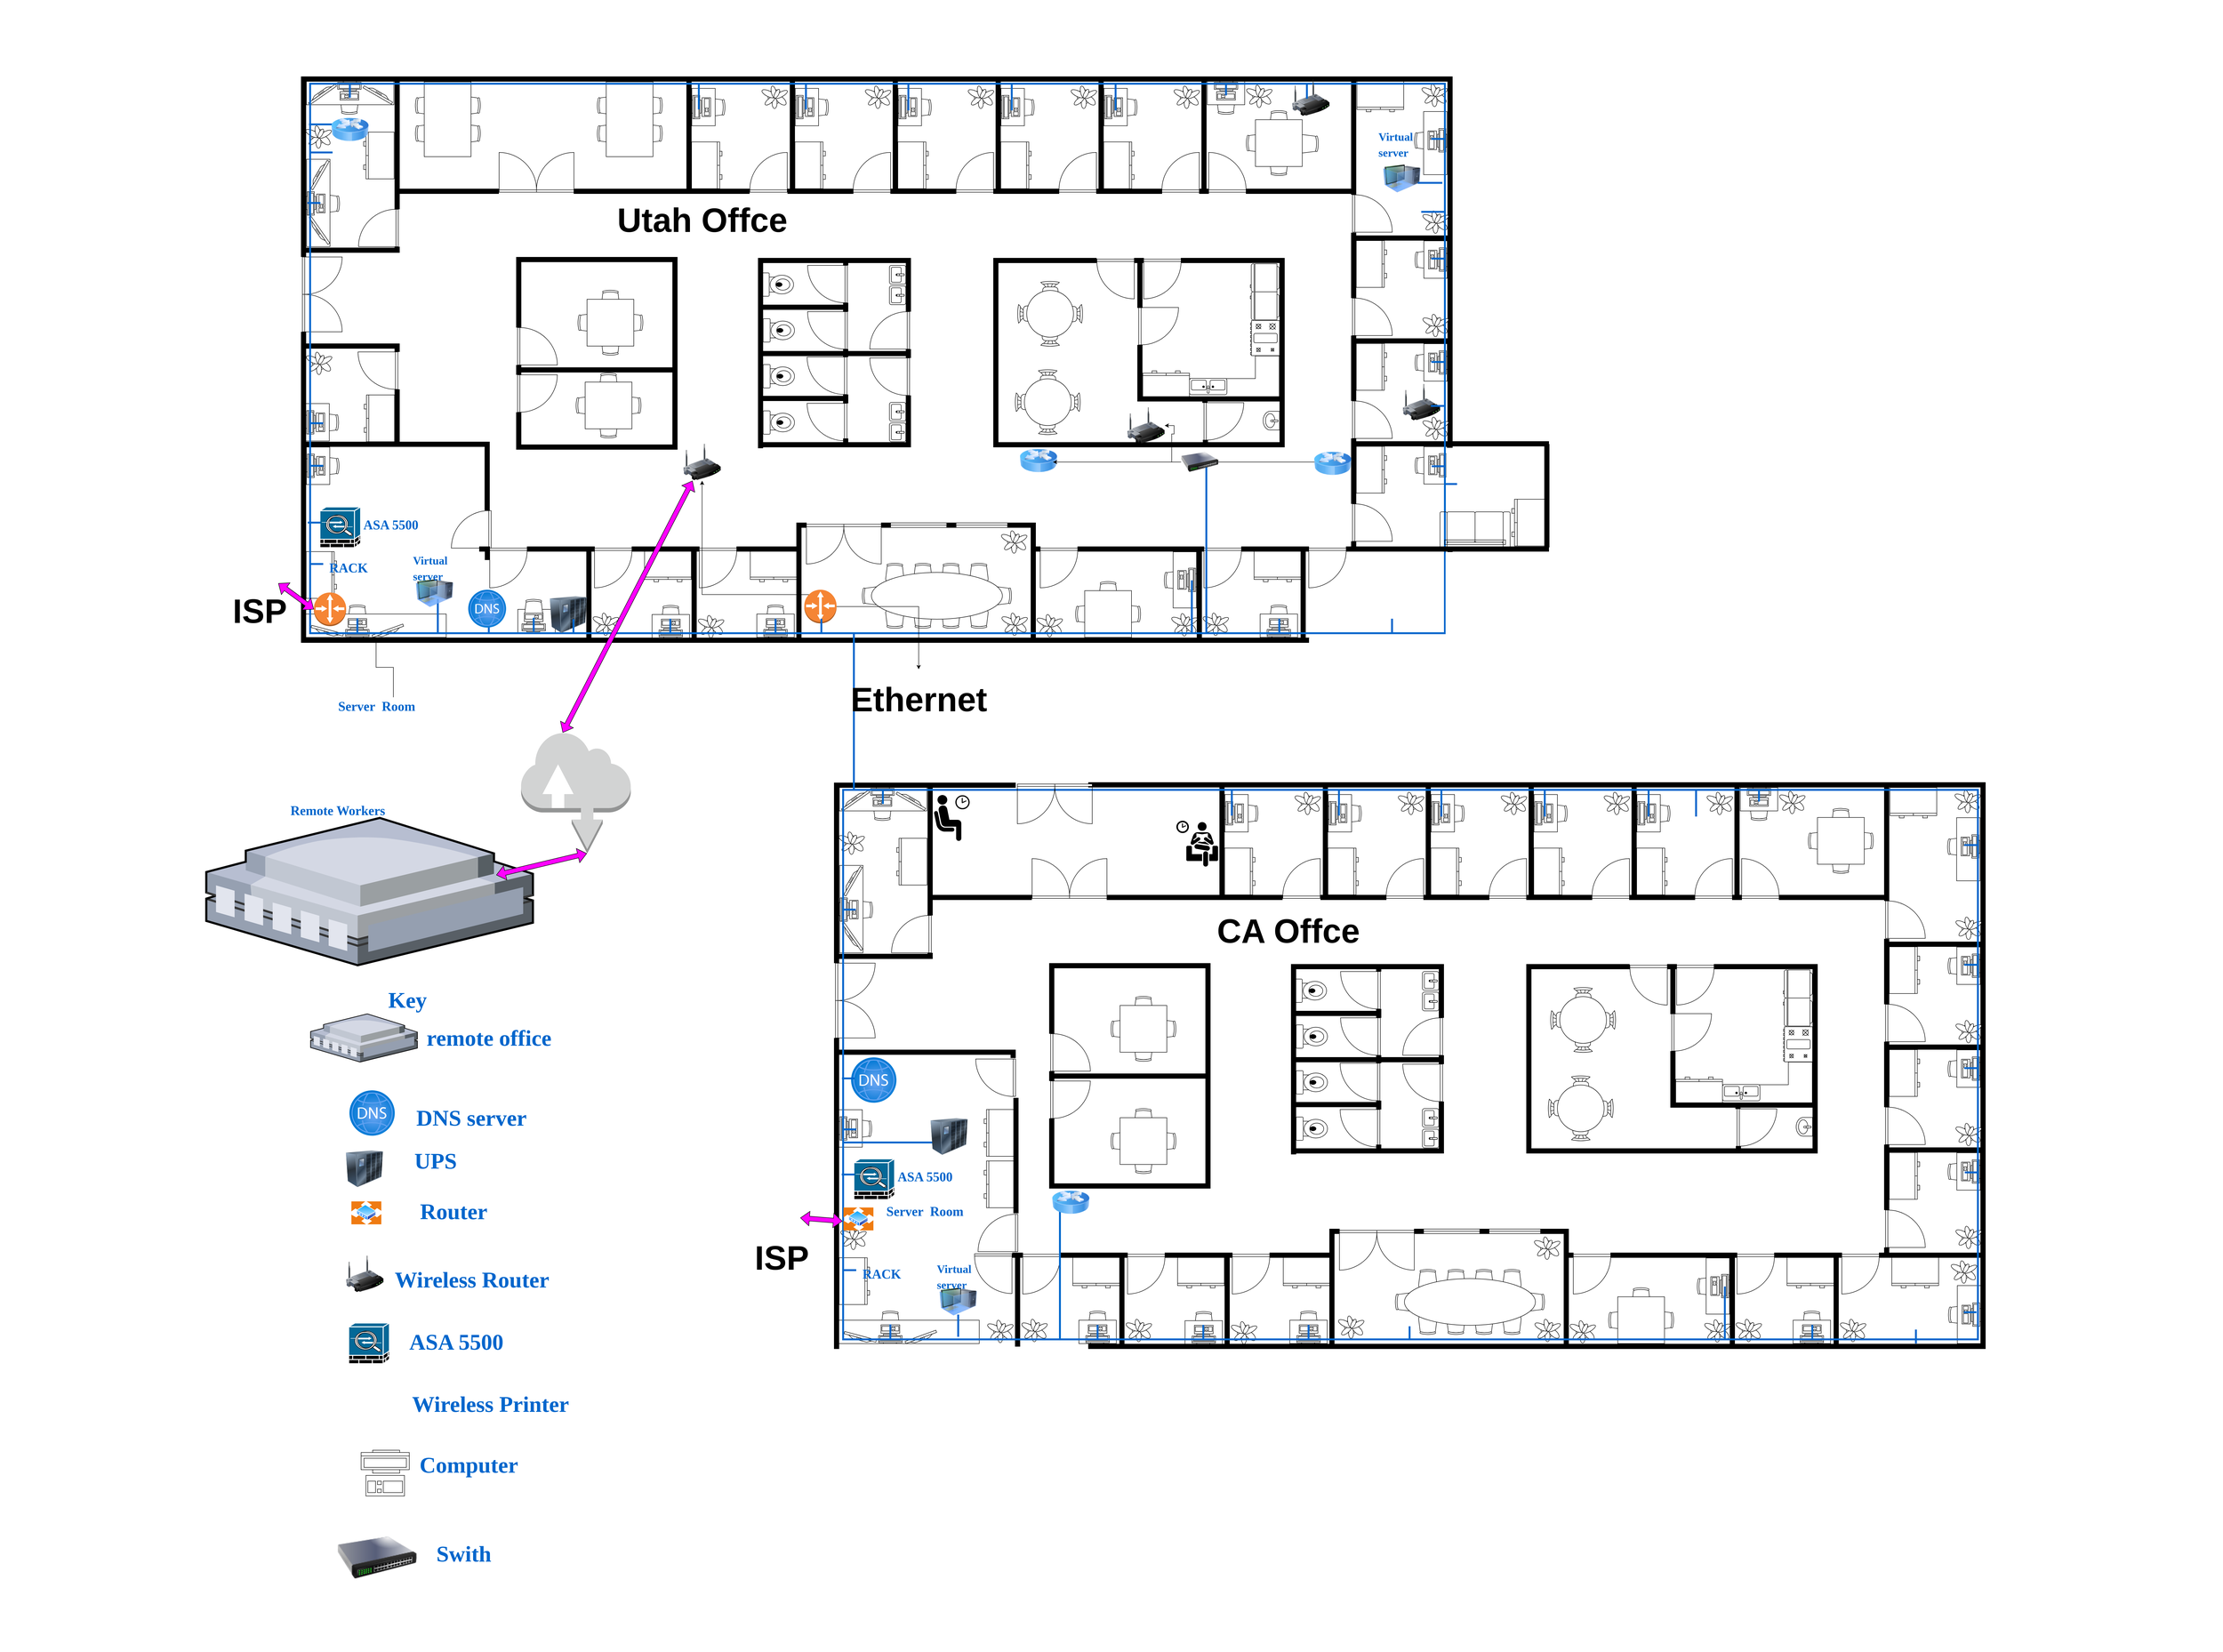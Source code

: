 <mxfile version="20.1.1" type="github">
  <diagram name="Page-1" id="4bd5d27a-524c-7e24-5d5f-89a86ee4fca1">
    <mxGraphModel dx="4164" dy="1968" grid="1" gridSize="10" guides="1" tooltips="1" connect="1" arrows="1" fold="1" page="1" pageScale="1" pageWidth="1100" pageHeight="850" background="none" math="0" shadow="0">
      <root>
        <mxCell id="0" />
        <mxCell id="1" parent="0" />
        <mxCell id="48ef80bc37b76060-2" value="" style="shape=rect;shadow=0;rounded=0;comic=0;fontFamily=Verdana;fontSize=12;align=center;html=1;" parent="1" vertex="1">
          <mxGeometry x="856" y="1382" width="80" height="50" as="geometry" />
        </mxCell>
        <mxCell id="48ef80bc37b76060-389" value="" style="verticalLabelPosition=bottom;html=1;verticalAlign=top;align=center;strokeWidth=1;shape=mxgraph.floorplan.desk_corner_2;rounded=0;shadow=0;comic=0;fontFamily=Verdana;fontSize=12;flipH=1;flipV=1;" parent="1" vertex="1">
          <mxGeometry x="2292" y="840" width="192" height="97" as="geometry" />
        </mxCell>
        <mxCell id="48ef80bc37b76060-48" value="" style="verticalLabelPosition=bottom;html=1;verticalAlign=top;align=center;strokeWidth=1;shape=mxgraph.floorplan.office_chair;shadow=0;rounded=0;comic=0;fontFamily=Verdana;fontSize=12;" parent="1" vertex="1">
          <mxGeometry x="493" y="1372" width="40" height="43" as="geometry" />
        </mxCell>
        <mxCell id="48ef80bc37b76060-49" value="" style="shape=rect;shadow=0;rounded=0;comic=0;fontFamily=Verdana;fontSize=12;align=center;html=1;" parent="1" vertex="1">
          <mxGeometry x="403" y="1392" width="300" height="50" as="geometry" />
        </mxCell>
        <mxCell id="48ef80bc37b76060-10" value="" style="verticalLabelPosition=bottom;html=1;verticalAlign=top;align=center;strokeWidth=1;shape=mxgraph.floorplan.office_chair;shadow=0;rounded=0;comic=0;fontFamily=Verdana;fontSize=12;" parent="1" vertex="1">
          <mxGeometry x="1642" y="1283" width="40" height="43" as="geometry" />
        </mxCell>
        <mxCell id="48ef80bc37b76060-11" value="" style="verticalLabelPosition=bottom;html=1;verticalAlign=top;align=center;strokeWidth=1;shape=mxgraph.floorplan.office_chair;shadow=0;direction=west;rounded=0;comic=0;fontFamily=Verdana;fontSize=12;" parent="1" vertex="1">
          <mxGeometry x="1642" y="1380" width="40" height="43" as="geometry" />
        </mxCell>
        <mxCell id="48ef80bc37b76060-12" value="" style="verticalLabelPosition=bottom;html=1;verticalAlign=top;align=center;strokeWidth=1;shape=mxgraph.floorplan.office_chair;shadow=0;direction=north;rounded=0;comic=0;fontFamily=Verdana;fontSize=12;" parent="1" vertex="1">
          <mxGeometry x="1592" y="1333" width="43" height="40" as="geometry" />
        </mxCell>
        <mxCell id="48ef80bc37b76060-13" value="" style="verticalLabelPosition=bottom;html=1;verticalAlign=top;align=center;strokeWidth=1;shape=mxgraph.floorplan.office_chair;shadow=0;direction=south;rounded=0;comic=0;fontFamily=Verdana;fontSize=12;" parent="1" vertex="1">
          <mxGeometry x="1869" y="1333" width="43" height="40" as="geometry" />
        </mxCell>
        <mxCell id="48ef80bc37b76060-14" value="" style="verticalLabelPosition=bottom;html=1;verticalAlign=top;align=center;strokeWidth=1;shape=mxgraph.floorplan.office_chair;shadow=0;rounded=0;comic=0;fontFamily=Verdana;fontSize=12;" parent="1" vertex="1">
          <mxGeometry x="1702" y="1283" width="40" height="43" as="geometry" />
        </mxCell>
        <mxCell id="48ef80bc37b76060-15" value="" style="verticalLabelPosition=bottom;html=1;verticalAlign=top;align=center;strokeWidth=1;shape=mxgraph.floorplan.office_chair;shadow=0;direction=west;rounded=0;comic=0;fontFamily=Verdana;fontSize=12;" parent="1" vertex="1">
          <mxGeometry x="1702" y="1380" width="40" height="43" as="geometry" />
        </mxCell>
        <mxCell id="48ef80bc37b76060-16" value="" style="verticalLabelPosition=bottom;html=1;verticalAlign=top;align=center;strokeWidth=1;shape=mxgraph.floorplan.office_chair;shadow=0;rounded=0;comic=0;fontFamily=Verdana;fontSize=12;" parent="1" vertex="1">
          <mxGeometry x="1762" y="1283" width="40" height="43" as="geometry" />
        </mxCell>
        <mxCell id="48ef80bc37b76060-17" value="" style="verticalLabelPosition=bottom;html=1;verticalAlign=top;align=center;strokeWidth=1;shape=mxgraph.floorplan.office_chair;shadow=0;direction=west;rounded=0;comic=0;fontFamily=Verdana;fontSize=12;" parent="1" vertex="1">
          <mxGeometry x="1762" y="1380" width="40" height="43" as="geometry" />
        </mxCell>
        <mxCell id="48ef80bc37b76060-18" value="" style="verticalLabelPosition=bottom;html=1;verticalAlign=top;align=center;strokeWidth=1;shape=mxgraph.floorplan.office_chair;shadow=0;rounded=0;comic=0;fontFamily=Verdana;fontSize=12;" parent="1" vertex="1">
          <mxGeometry x="1822" y="1283" width="40" height="43" as="geometry" />
        </mxCell>
        <mxCell id="48ef80bc37b76060-19" value="" style="verticalLabelPosition=bottom;html=1;verticalAlign=top;align=center;strokeWidth=1;shape=mxgraph.floorplan.office_chair;shadow=0;direction=west;rounded=0;comic=0;fontFamily=Verdana;fontSize=12;" parent="1" vertex="1">
          <mxGeometry x="1822" y="1380" width="40" height="43" as="geometry" />
        </mxCell>
        <mxCell id="48ef80bc37b76060-20" value="" style="shape=ellipse;shadow=0;rounded=0;comic=0;fontFamily=Verdana;fontSize=12;align=center;html=1;" parent="1" vertex="1">
          <mxGeometry x="1612" y="1303" width="280" height="100" as="geometry" />
        </mxCell>
        <mxCell id="48ef80bc37b76060-46" value="" style="group" parent="1" vertex="1" connectable="0">
          <mxGeometry x="850" y="1360" width="80" height="70" as="geometry" />
        </mxCell>
        <mxCell id="48ef80bc37b76060-1" value="" style="verticalLabelPosition=bottom;html=1;verticalAlign=top;align=center;strokeWidth=1;shape=mxgraph.floorplan.office_chair;shadow=0;rounded=0;comic=0;fontFamily=Verdana;fontSize=12;" parent="48ef80bc37b76060-46" vertex="1">
          <mxGeometry x="20" width="40" height="43" as="geometry" />
        </mxCell>
        <mxCell id="48ef80bc37b76060-3" value="" style="verticalLabelPosition=bottom;html=1;verticalAlign=top;align=center;strokeWidth=1;shape=mxgraph.floorplan.workstation;shadow=0;flipV=1;rounded=0;comic=0;fontFamily=Verdana;fontSize=12;" parent="48ef80bc37b76060-46" vertex="1">
          <mxGeometry x="15" y="30" width="50" height="40" as="geometry" />
        </mxCell>
        <mxCell id="4fd38086c27adbb9-18" value="" style="line;strokeWidth=4;direction=south;html=1;rounded=1;shadow=0;comic=0;labelBackgroundColor=#ffffff;fillColor=none;fontFamily=Verdana;fontSize=28;fontColor=#6881B3;strokeColor=#0066CC;" parent="48ef80bc37b76060-46" vertex="1">
          <mxGeometry x="35" y="40" width="10" height="30" as="geometry" />
        </mxCell>
        <mxCell id="48ef80bc37b76060-55" value="" style="group;rotation=90;" parent="1" vertex="1" connectable="0">
          <mxGeometry x="398" y="947" width="80" height="70" as="geometry" />
        </mxCell>
        <mxCell id="48ef80bc37b76060-56" value="" style="verticalLabelPosition=bottom;html=1;verticalAlign=top;align=center;strokeWidth=1;shape=mxgraph.floorplan.office_chair;shadow=0;rounded=0;comic=0;fontFamily=Verdana;fontSize=12;rotation=90;" parent="48ef80bc37b76060-55" vertex="1">
          <mxGeometry x="34" y="14" width="40" height="43" as="geometry" />
        </mxCell>
        <mxCell id="48ef80bc37b76060-57" value="" style="shape=rect;shadow=0;rounded=0;comic=0;fontFamily=Verdana;fontSize=12;align=center;html=1;rotation=90;" parent="48ef80bc37b76060-55" vertex="1">
          <mxGeometry x="-10" y="10" width="80" height="50" as="geometry" />
        </mxCell>
        <mxCell id="48ef80bc37b76060-58" value="" style="verticalLabelPosition=bottom;html=1;verticalAlign=top;align=center;strokeWidth=1;shape=mxgraph.floorplan.workstation;shadow=0;flipV=1;rounded=0;comic=0;fontFamily=Verdana;fontSize=12;rotation=90;" parent="48ef80bc37b76060-55" vertex="1">
          <mxGeometry y="15" width="50" height="40" as="geometry" />
        </mxCell>
        <mxCell id="4fd38086c27adbb9-11" value="" style="line;strokeWidth=4;html=1;perimeter=backbonePerimeter;points=[];outlineConnect=0;rounded=1;shadow=0;comic=0;labelBackgroundColor=#ffffff;fillColor=none;fontFamily=Verdana;fontSize=28;fontColor=#6881B3;strokeColor=#0066CC;" parent="48ef80bc37b76060-55" vertex="1">
          <mxGeometry x="15" y="32" width="27" height="10" as="geometry" />
        </mxCell>
        <mxCell id="48ef80bc37b76060-72" value="" style="group;rotation=180;" parent="1" vertex="1" connectable="0">
          <mxGeometry x="2330" y="253" width="80" height="70" as="geometry" />
        </mxCell>
        <mxCell id="48ef80bc37b76060-73" value="" style="verticalLabelPosition=bottom;html=1;verticalAlign=top;align=center;strokeWidth=1;shape=mxgraph.floorplan.office_chair;shadow=0;rounded=0;comic=0;fontFamily=Verdana;fontSize=12;rotation=180;" parent="48ef80bc37b76060-72" vertex="1">
          <mxGeometry x="20" y="28" width="40" height="43" as="geometry" />
        </mxCell>
        <mxCell id="48ef80bc37b76060-74" value="" style="shape=rect;shadow=0;rounded=0;comic=0;fontFamily=Verdana;fontSize=12;align=center;html=1;rotation=180;" parent="48ef80bc37b76060-72" vertex="1">
          <mxGeometry width="80" height="50" as="geometry" />
        </mxCell>
        <mxCell id="48ef80bc37b76060-75" value="" style="verticalLabelPosition=bottom;html=1;verticalAlign=top;align=center;strokeWidth=1;shape=mxgraph.floorplan.workstation;shadow=0;flipV=1;rounded=0;comic=0;fontFamily=Verdana;fontSize=12;rotation=180;" parent="48ef80bc37b76060-72" vertex="1">
          <mxGeometry x="15" width="50" height="40" as="geometry" />
        </mxCell>
        <mxCell id="4fd38086c27adbb9-26" value="" style="line;strokeWidth=4;direction=south;html=1;rounded=1;shadow=0;comic=0;labelBackgroundColor=#ffffff;fillColor=none;fontFamily=Verdana;fontSize=28;fontColor=#6881B3;strokeColor=#0066CC;" parent="48ef80bc37b76060-72" vertex="1">
          <mxGeometry x="35" y="7" width="10" height="23" as="geometry" />
        </mxCell>
        <mxCell id="48ef80bc37b76060-114" value="" style="verticalLabelPosition=bottom;html=1;verticalAlign=top;align=center;strokeWidth=1;shape=mxgraph.floorplan.office_chair;shadow=0;rounded=0;comic=0;fontFamily=Verdana;fontSize=12;" parent="1" vertex="1">
          <mxGeometry x="1034" y="699" width="40" height="43" as="geometry" />
        </mxCell>
        <mxCell id="48ef80bc37b76060-115" value="" style="verticalLabelPosition=bottom;html=1;verticalAlign=top;align=center;strokeWidth=1;shape=mxgraph.floorplan.office_chair;shadow=0;direction=west;rounded=0;comic=0;fontFamily=Verdana;fontSize=12;" parent="1" vertex="1">
          <mxGeometry x="1034" y="796" width="40" height="43" as="geometry" />
        </mxCell>
        <mxCell id="48ef80bc37b76060-116" value="" style="verticalLabelPosition=bottom;html=1;verticalAlign=top;align=center;strokeWidth=1;shape=mxgraph.floorplan.office_chair;shadow=0;direction=north;rounded=0;comic=0;fontFamily=Verdana;fontSize=12;" parent="1" vertex="1">
          <mxGeometry x="984" y="749" width="43" height="40" as="geometry" />
        </mxCell>
        <mxCell id="48ef80bc37b76060-117" value="" style="verticalLabelPosition=bottom;html=1;verticalAlign=top;align=center;strokeWidth=1;shape=mxgraph.floorplan.office_chair;shadow=0;direction=south;rounded=0;comic=0;fontFamily=Verdana;fontSize=12;" parent="1" vertex="1">
          <mxGeometry x="1081" y="749" width="43" height="40" as="geometry" />
        </mxCell>
        <mxCell id="48ef80bc37b76060-118" value="" style="shape=rect;shadow=0;rounded=0;comic=0;fontFamily=Verdana;fontSize=12;align=center;html=1;" parent="1" vertex="1">
          <mxGeometry x="1004" y="719" width="100" height="100" as="geometry" />
        </mxCell>
        <mxCell id="48ef80bc37b76060-119" value="" style="verticalLabelPosition=bottom;html=1;verticalAlign=top;align=center;strokeWidth=1;shape=mxgraph.floorplan.office_chair;shadow=0;rounded=0;comic=0;fontFamily=Verdana;fontSize=12;" parent="1" vertex="1">
          <mxGeometry x="1030" y="876" width="40" height="43" as="geometry" />
        </mxCell>
        <mxCell id="48ef80bc37b76060-120" value="" style="verticalLabelPosition=bottom;html=1;verticalAlign=top;align=center;strokeWidth=1;shape=mxgraph.floorplan.office_chair;shadow=0;direction=west;rounded=0;comic=0;fontFamily=Verdana;fontSize=12;" parent="1" vertex="1">
          <mxGeometry x="1030" y="973" width="40" height="43" as="geometry" />
        </mxCell>
        <mxCell id="48ef80bc37b76060-121" value="" style="verticalLabelPosition=bottom;html=1;verticalAlign=top;align=center;strokeWidth=1;shape=mxgraph.floorplan.office_chair;shadow=0;direction=north;rounded=0;comic=0;fontFamily=Verdana;fontSize=12;" parent="1" vertex="1">
          <mxGeometry x="980" y="926" width="43" height="40" as="geometry" />
        </mxCell>
        <mxCell id="48ef80bc37b76060-122" value="" style="verticalLabelPosition=bottom;html=1;verticalAlign=top;align=center;strokeWidth=1;shape=mxgraph.floorplan.office_chair;shadow=0;direction=south;rounded=0;comic=0;fontFamily=Verdana;fontSize=12;" parent="1" vertex="1">
          <mxGeometry x="1077" y="926" width="43" height="40" as="geometry" />
        </mxCell>
        <mxCell id="48ef80bc37b76060-123" value="" style="shape=rect;shadow=0;rounded=0;comic=0;fontFamily=Verdana;fontSize=12;align=center;html=1;" parent="1" vertex="1">
          <mxGeometry x="1000" y="896" width="100" height="100" as="geometry" />
        </mxCell>
        <mxCell id="48ef80bc37b76060-124" value="" style="verticalLabelPosition=bottom;html=1;verticalAlign=top;align=center;strokeWidth=1;shape=mxgraph.floorplan.doorRight;rounded=0;shadow=0;comic=0;fontFamily=Verdana;fontSize=12;direction=south;" parent="1" vertex="1">
          <mxGeometry x="714" y="1171" width="85" height="80" as="geometry" />
        </mxCell>
        <mxCell id="48ef80bc37b76060-125" value="" style="verticalLabelPosition=bottom;html=1;verticalAlign=top;align=center;strokeWidth=1;shape=mxgraph.floorplan.doorLeft;rounded=0;shadow=0;comic=0;fontFamily=Verdana;fontSize=12;" parent="1" vertex="1">
          <mxGeometry x="796" y="1251" width="80" height="85" as="geometry" />
        </mxCell>
        <mxCell id="48ef80bc37b76060-126" value="" style="verticalLabelPosition=bottom;html=1;verticalAlign=top;align=center;strokeWidth=1;shape=mxgraph.floorplan.doorLeft;rounded=0;shadow=0;comic=0;fontFamily=Verdana;fontSize=12;" parent="1" vertex="1">
          <mxGeometry x="1244" y="1251" width="80" height="85" as="geometry" />
        </mxCell>
        <mxCell id="48ef80bc37b76060-127" value="" style="verticalLabelPosition=bottom;html=1;verticalAlign=top;align=center;strokeWidth=1;shape=mxgraph.floorplan.wallCorner;fillColor=#000000;rounded=0;shadow=0;comic=0;fontFamily=Verdana;fontSize=12;" parent="1" vertex="1">
          <mxGeometry x="393" y="243" width="100" height="385" as="geometry" />
        </mxCell>
        <mxCell id="48ef80bc37b76060-128" value="" style="verticalLabelPosition=bottom;html=1;verticalAlign=top;align=center;strokeWidth=1;shape=mxgraph.floorplan.wallU;fillColor=#000000;rounded=0;shadow=0;comic=0;fontFamily=Verdana;fontSize=12;rotation=90;" parent="1" vertex="1">
          <mxGeometry x="1021" y="-380" width="1210" height="2456" as="geometry" />
        </mxCell>
        <mxCell id="48ef80bc37b76060-130" value="" style="verticalLabelPosition=bottom;html=1;verticalAlign=top;align=center;strokeWidth=1;shape=mxgraph.floorplan.wallU;fillColor=#000000;rounded=0;shadow=0;comic=0;fontFamily=Verdana;fontSize=12;rotation=90;" parent="1" vertex="1">
          <mxGeometry x="824" y="667" width="411" height="335" as="geometry" />
        </mxCell>
        <mxCell id="48ef80bc37b76060-133" value="" style="verticalLabelPosition=bottom;html=1;verticalAlign=top;align=center;strokeWidth=1;shape=mxgraph.floorplan.wallCorner;fillColor=#000000;direction=south;rounded=0;shadow=0;comic=0;fontFamily=Verdana;fontSize=12;" parent="1" vertex="1">
          <mxGeometry x="2274" y="631" width="221" height="266" as="geometry" />
        </mxCell>
        <mxCell id="48ef80bc37b76060-134" value="" style="verticalLabelPosition=bottom;html=1;verticalAlign=top;align=center;strokeWidth=1;shape=mxgraph.floorplan.wallCorner;fillColor=#000000;direction=west;rounded=0;shadow=0;comic=0;fontFamily=Verdana;fontSize=12;" parent="1" vertex="1">
          <mxGeometry x="2053" y="893" width="442" height="142" as="geometry" />
        </mxCell>
        <mxCell id="48ef80bc37b76060-135" value="" style="verticalLabelPosition=bottom;html=1;verticalAlign=top;align=center;strokeWidth=1;shape=mxgraph.floorplan.wallCorner;fillColor=#000000;direction=north;rounded=0;shadow=0;comic=0;fontFamily=Verdana;fontSize=12;" parent="1" vertex="1">
          <mxGeometry x="1873" y="637" width="186" height="398" as="geometry" />
        </mxCell>
        <mxCell id="48ef80bc37b76060-136" value="" style="verticalLabelPosition=bottom;html=1;verticalAlign=top;align=center;strokeWidth=1;shape=mxgraph.floorplan.doorDouble;rounded=0;shadow=0;comic=0;fontFamily=Verdana;fontSize=12;rotation=-90;" parent="1" vertex="1">
          <mxGeometry x="358" y="666" width="160" height="85" as="geometry" />
        </mxCell>
        <mxCell id="48ef80bc37b76060-137" value="" style="verticalLabelPosition=bottom;html=1;verticalAlign=top;align=center;strokeWidth=1;shape=mxgraph.floorplan.wall;fillColor=#000000;rounded=0;shadow=0;comic=0;fontFamily=Verdana;fontSize=12;" parent="1" vertex="1">
          <mxGeometry x="394" y="1024" width="396" height="10" as="geometry" />
        </mxCell>
        <mxCell id="48ef80bc37b76060-138" value="" style="verticalLabelPosition=bottom;html=1;verticalAlign=top;align=center;strokeWidth=1;shape=mxgraph.floorplan.wall;fillColor=#000000;direction=south;rounded=0;shadow=0;comic=0;fontFamily=Verdana;fontSize=12;" parent="1" vertex="1">
          <mxGeometry x="593" y="912" width="10" height="118" as="geometry" />
        </mxCell>
        <mxCell id="48ef80bc37b76060-142" value="" style="verticalLabelPosition=bottom;html=1;verticalAlign=top;align=center;strokeWidth=1;shape=mxgraph.floorplan.wallCorner;fillColor=#000000;direction=south;rounded=0;shadow=0;comic=0;fontFamily=Verdana;fontSize=12;" parent="1" vertex="1">
          <mxGeometry x="398" y="814" width="205" height="17" as="geometry" />
        </mxCell>
        <mxCell id="48ef80bc37b76060-139" value="" style="verticalLabelPosition=bottom;html=1;verticalAlign=top;align=center;strokeWidth=1;shape=mxgraph.floorplan.doorLeft;rounded=0;shadow=0;comic=0;fontFamily=Verdana;fontSize=12;rotation=90;" parent="1" vertex="1">
          <mxGeometry x="517" y="829" width="80" height="85" as="geometry" />
        </mxCell>
        <mxCell id="48ef80bc37b76060-143" value="" style="verticalLabelPosition=bottom;html=1;verticalAlign=top;align=center;strokeWidth=1;shape=mxgraph.floorplan.dresser;rounded=0;shadow=0;comic=0;fontFamily=Verdana;fontSize=12;rotation=90;" parent="1" vertex="1">
          <mxGeometry x="510" y="941" width="100" height="65" as="geometry" />
        </mxCell>
        <mxCell id="48ef80bc37b76060-144" value="" style="verticalLabelPosition=bottom;html=1;verticalAlign=top;align=center;strokeWidth=1;shape=mxgraph.floorplan.plant;rounded=0;shadow=0;comic=0;fontFamily=Verdana;fontSize=12;" parent="1" vertex="1">
          <mxGeometry x="406" y="829" width="47" height="51" as="geometry" />
        </mxCell>
        <mxCell id="48ef80bc37b76060-145" value="" style="group;rotation=90;" parent="1" vertex="1" connectable="0">
          <mxGeometry x="399" y="1040" width="80" height="70" as="geometry" />
        </mxCell>
        <mxCell id="48ef80bc37b76060-146" value="" style="verticalLabelPosition=bottom;html=1;verticalAlign=top;align=center;strokeWidth=1;shape=mxgraph.floorplan.office_chair;shadow=0;rounded=0;comic=0;fontFamily=Verdana;fontSize=12;rotation=90;" parent="48ef80bc37b76060-145" vertex="1">
          <mxGeometry x="34" y="14" width="40" height="43" as="geometry" />
        </mxCell>
        <mxCell id="48ef80bc37b76060-147" value="" style="shape=rect;shadow=0;rounded=0;comic=0;fontFamily=Verdana;fontSize=12;align=center;html=1;rotation=90;" parent="48ef80bc37b76060-145" vertex="1">
          <mxGeometry x="-10" y="10" width="80" height="50" as="geometry" />
        </mxCell>
        <mxCell id="48ef80bc37b76060-148" value="" style="verticalLabelPosition=bottom;html=1;verticalAlign=top;align=center;strokeWidth=1;shape=mxgraph.floorplan.workstation;shadow=0;flipV=1;rounded=0;comic=0;fontFamily=Verdana;fontSize=12;rotation=90;" parent="48ef80bc37b76060-145" vertex="1">
          <mxGeometry y="15" width="50" height="40" as="geometry" />
        </mxCell>
        <mxCell id="4fd38086c27adbb9-12" value="" style="line;strokeWidth=4;html=1;perimeter=backbonePerimeter;points=[];outlineConnect=0;rounded=1;shadow=0;comic=0;labelBackgroundColor=#ffffff;fillColor=none;fontFamily=Verdana;fontSize=28;fontColor=#6881B3;strokeColor=#0066CC;" parent="48ef80bc37b76060-145" vertex="1">
          <mxGeometry x="14" y="30" width="27" height="10" as="geometry" />
        </mxCell>
        <mxCell id="48ef80bc37b76060-150" value="" style="verticalLabelPosition=bottom;html=1;verticalAlign=top;align=center;strokeWidth=1;shape=mxgraph.floorplan.wall;fillColor=#000000;direction=south;rounded=0;shadow=0;comic=0;fontFamily=Verdana;fontSize=12;" parent="1" vertex="1">
          <mxGeometry x="717" y="1024" width="147" height="146" as="geometry" />
        </mxCell>
        <mxCell id="48ef80bc37b76060-50" value="" style="verticalLabelPosition=bottom;html=1;verticalAlign=top;align=center;strokeWidth=1;shape=mxgraph.floorplan.workstation;shadow=0;flipV=1;rounded=0;comic=0;fontFamily=Verdana;fontSize=12;" parent="1" vertex="1">
          <mxGeometry x="488" y="1402" width="50" height="40" as="geometry" />
        </mxCell>
        <mxCell id="48ef80bc37b76060-154" value="" style="verticalLabelPosition=bottom;html=1;verticalAlign=top;align=center;strokeWidth=1;shape=mxgraph.floorplan.flat_tv;rounded=0;shadow=0;comic=0;fontFamily=Verdana;fontSize=12;rotation=-165;" parent="1" vertex="1">
          <mxGeometry x="413" y="1425" width="70" height="10" as="geometry" />
        </mxCell>
        <mxCell id="48ef80bc37b76060-155" value="" style="verticalLabelPosition=bottom;html=1;verticalAlign=top;align=center;strokeWidth=1;shape=mxgraph.floorplan.flat_tv;rounded=0;shadow=0;comic=0;fontFamily=Verdana;fontSize=12;rotation=160;" parent="1" vertex="1">
          <mxGeometry x="544" y="1425" width="70" height="10" as="geometry" />
        </mxCell>
        <mxCell id="48ef80bc37b76060-156" value="" style="verticalLabelPosition=bottom;html=1;verticalAlign=top;align=center;strokeWidth=1;shape=mxgraph.floorplan.wall;fillColor=#000000;direction=south;rounded=0;shadow=0;comic=0;fontFamily=Verdana;fontSize=12;" parent="1" vertex="1">
          <mxGeometry x="393" y="789" width="10" height="664" as="geometry" />
        </mxCell>
        <mxCell id="48ef80bc37b76060-158" value="" style="verticalLabelPosition=bottom;html=1;verticalAlign=top;align=center;strokeWidth=1;shape=mxgraph.floorplan.wall;fillColor=#000000;rounded=0;shadow=0;comic=0;fontFamily=Verdana;fontSize=12;" parent="1" vertex="1">
          <mxGeometry x="774" y="1248" width="22" height="10" as="geometry" />
        </mxCell>
        <mxCell id="48ef80bc37b76060-159" value="" style="verticalLabelPosition=bottom;html=1;verticalAlign=top;align=center;strokeWidth=1;shape=mxgraph.floorplan.dresser;rounded=0;shadow=0;comic=0;fontFamily=Verdana;fontSize=12;flipV=1;rotation=90;" parent="1" vertex="1">
          <mxGeometry x="386" y="1276" width="100" height="65" as="geometry" />
        </mxCell>
        <mxCell id="48ef80bc37b76060-162" value="" style="verticalLabelPosition=bottom;html=1;verticalAlign=top;align=center;strokeWidth=1;shape=mxgraph.floorplan.wall;fillColor=#000000;direction=south;rounded=0;shadow=0;comic=0;fontFamily=Verdana;fontSize=12;" parent="1" vertex="1">
          <mxGeometry x="1003" y="1257" width="10" height="191" as="geometry" />
        </mxCell>
        <mxCell id="48ef80bc37b76060-163" value="" style="verticalLabelPosition=bottom;html=1;verticalAlign=top;align=center;strokeWidth=1;shape=mxgraph.floorplan.wall;fillColor=#000000;rounded=0;shadow=0;comic=0;fontFamily=Verdana;fontSize=12;" parent="1" vertex="1">
          <mxGeometry x="876" y="1248" width="144" height="10" as="geometry" />
        </mxCell>
        <mxCell id="48ef80bc37b76060-164" value="" style="verticalLabelPosition=bottom;html=1;verticalAlign=top;align=center;strokeWidth=1;shape=mxgraph.floorplan.doorLeft;rounded=0;shadow=0;comic=0;fontFamily=Verdana;fontSize=12;" parent="1" vertex="1">
          <mxGeometry x="1020" y="1251" width="80" height="85" as="geometry" />
        </mxCell>
        <mxCell id="48ef80bc37b76060-165" value="" style="group" parent="1" vertex="1" connectable="0">
          <mxGeometry x="1143" y="1373" width="80" height="70" as="geometry" />
        </mxCell>
        <mxCell id="48ef80bc37b76060-4" value="" style="verticalLabelPosition=bottom;html=1;verticalAlign=top;align=center;strokeWidth=1;shape=mxgraph.floorplan.office_chair;shadow=0;rounded=0;comic=0;fontFamily=Verdana;fontSize=12;" parent="48ef80bc37b76060-165" vertex="1">
          <mxGeometry x="20" width="40" height="43" as="geometry" />
        </mxCell>
        <mxCell id="48ef80bc37b76060-5" value="" style="shape=rect;shadow=0;rounded=0;comic=0;fontFamily=Verdana;fontSize=12;align=center;html=1;" parent="48ef80bc37b76060-165" vertex="1">
          <mxGeometry y="20" width="80" height="50" as="geometry" />
        </mxCell>
        <mxCell id="48ef80bc37b76060-6" value="" style="verticalLabelPosition=bottom;html=1;verticalAlign=top;align=center;strokeWidth=1;shape=mxgraph.floorplan.workstation;shadow=0;flipV=1;rounded=0;comic=0;fontFamily=Verdana;fontSize=12;" parent="48ef80bc37b76060-165" vertex="1">
          <mxGeometry x="15" y="30" width="50" height="40" as="geometry" />
        </mxCell>
        <mxCell id="4fd38086c27adbb9-17" value="" style="line;strokeWidth=4;direction=south;html=1;rounded=1;shadow=0;comic=0;labelBackgroundColor=#ffffff;fillColor=none;fontFamily=Verdana;fontSize=28;fontColor=#6881B3;strokeColor=#0066CC;" parent="48ef80bc37b76060-165" vertex="1">
          <mxGeometry x="34" y="29" width="10" height="30" as="geometry" />
        </mxCell>
        <mxCell id="48ef80bc37b76060-166" value="" style="verticalLabelPosition=bottom;html=1;verticalAlign=top;align=center;strokeWidth=1;shape=mxgraph.floorplan.plant;rounded=0;shadow=0;comic=0;fontFamily=Verdana;fontSize=12;" parent="1" vertex="1">
          <mxGeometry x="1019" y="1387" width="47" height="51" as="geometry" />
        </mxCell>
        <mxCell id="48ef80bc37b76060-169" value="" style="verticalLabelPosition=bottom;html=1;verticalAlign=top;align=center;strokeWidth=1;shape=mxgraph.floorplan.wall;fillColor=#000000;direction=south;rounded=0;shadow=0;comic=0;fontFamily=Verdana;fontSize=12;" parent="1" vertex="1">
          <mxGeometry x="1228" y="1258" width="10" height="191" as="geometry" />
        </mxCell>
        <mxCell id="48ef80bc37b76060-170" value="" style="verticalLabelPosition=bottom;html=1;verticalAlign=top;align=center;strokeWidth=1;shape=mxgraph.floorplan.wall;fillColor=#000000;rounded=0;shadow=0;comic=0;fontFamily=Verdana;fontSize=12;" parent="1" vertex="1">
          <mxGeometry x="1100" y="1248" width="144" height="10" as="geometry" />
        </mxCell>
        <mxCell id="48ef80bc37b76060-171" value="" style="verticalLabelPosition=bottom;html=1;verticalAlign=top;align=center;strokeWidth=1;shape=mxgraph.floorplan.wall;fillColor=#000000;rounded=0;shadow=0;comic=0;fontFamily=Verdana;fontSize=12;" parent="1" vertex="1">
          <mxGeometry x="1324" y="1248" width="129" height="10" as="geometry" />
        </mxCell>
        <mxCell id="48ef80bc37b76060-174" value="" style="verticalLabelPosition=bottom;html=1;verticalAlign=top;align=center;strokeWidth=1;shape=mxgraph.floorplan.plant;rounded=0;shadow=0;comic=0;fontFamily=Verdana;fontSize=12;" parent="1" vertex="1">
          <mxGeometry x="1244" y="1392" width="47" height="51" as="geometry" />
        </mxCell>
        <mxCell id="48ef80bc37b76060-176" value="" style="verticalLabelPosition=bottom;html=1;verticalAlign=top;align=center;strokeWidth=1;shape=mxgraph.floorplan.dresser;rounded=0;shadow=0;comic=0;fontFamily=Verdana;fontSize=12;rotation=0;" parent="1" vertex="1">
          <mxGeometry x="1127" y="1258" width="100" height="65" as="geometry" />
        </mxCell>
        <mxCell id="48ef80bc37b76060-177" value="" style="verticalLabelPosition=bottom;html=1;verticalAlign=top;align=center;strokeWidth=1;shape=mxgraph.floorplan.dresser;rounded=0;shadow=0;comic=0;fontFamily=Verdana;fontSize=12;rotation=0;" parent="1" vertex="1">
          <mxGeometry x="1353" y="1258" width="100" height="65" as="geometry" />
        </mxCell>
        <mxCell id="48ef80bc37b76060-178" value="" style="verticalLabelPosition=bottom;html=1;verticalAlign=top;align=center;strokeWidth=1;shape=mxgraph.floorplan.wallCorner;fillColor=#000000;rounded=0;shadow=0;comic=0;fontFamily=Verdana;fontSize=12;" parent="1" vertex="1">
          <mxGeometry x="1452" y="1197" width="21" height="250" as="geometry" />
        </mxCell>
        <mxCell id="48ef80bc37b76060-179" value="" style="verticalLabelPosition=bottom;html=1;verticalAlign=top;align=center;strokeWidth=1;shape=mxgraph.floorplan.wallCorner;fillColor=#000000;direction=south;rounded=0;shadow=0;comic=0;fontFamily=Verdana;fontSize=12;" parent="1" vertex="1">
          <mxGeometry x="1633" y="1197" width="330" height="254" as="geometry" />
        </mxCell>
        <mxCell id="48ef80bc37b76060-180" value="" style="verticalLabelPosition=bottom;html=1;verticalAlign=top;align=center;strokeWidth=1;shape=mxgraph.floorplan.doorDouble;rounded=0;shadow=0;comic=0;fontFamily=Verdana;fontSize=12;" parent="1" vertex="1">
          <mxGeometry x="1473" y="1200" width="160" height="85" as="geometry" />
        </mxCell>
        <mxCell id="48ef80bc37b76060-182" value="" style="verticalLabelPosition=bottom;html=1;verticalAlign=top;align=center;strokeWidth=1;shape=mxgraph.floorplan.plant;rounded=0;shadow=0;comic=0;fontFamily=Verdana;fontSize=12;" parent="1" vertex="1">
          <mxGeometry x="1892" y="1211" width="47" height="51" as="geometry" />
        </mxCell>
        <mxCell id="48ef80bc37b76060-183" value="" style="verticalLabelPosition=bottom;html=1;verticalAlign=top;align=center;strokeWidth=1;shape=mxgraph.floorplan.plant;rounded=0;shadow=0;comic=0;fontFamily=Verdana;fontSize=12;" parent="1" vertex="1">
          <mxGeometry x="1893" y="1387" width="47" height="51" as="geometry" />
        </mxCell>
        <mxCell id="48ef80bc37b76060-184" value="" style="verticalLabelPosition=bottom;html=1;verticalAlign=top;align=center;strokeWidth=1;shape=mxgraph.floorplan.window;rounded=0;shadow=0;comic=0;fontFamily=Verdana;fontSize=12;" parent="1" vertex="1">
          <mxGeometry x="1653" y="1197" width="120" height="10" as="geometry" />
        </mxCell>
        <mxCell id="48ef80bc37b76060-185" value="" style="verticalLabelPosition=bottom;html=1;verticalAlign=top;align=center;strokeWidth=1;shape=mxgraph.floorplan.window;rounded=0;shadow=0;comic=0;fontFamily=Verdana;fontSize=12;" parent="1" vertex="1">
          <mxGeometry x="1793" y="1197" width="110" height="10" as="geometry" />
        </mxCell>
        <mxCell id="48ef80bc37b76060-186" value="" style="verticalLabelPosition=bottom;html=1;verticalAlign=top;align=center;strokeWidth=1;shape=mxgraph.floorplan.wall;fillColor=#000000;rounded=0;shadow=0;comic=0;fontFamily=Verdana;fontSize=12;" parent="1" vertex="1">
          <mxGeometry x="1963" y="1248" width="10" height="10" as="geometry" />
        </mxCell>
        <mxCell id="48ef80bc37b76060-187" value="" style="verticalLabelPosition=bottom;html=1;verticalAlign=top;align=center;strokeWidth=1;shape=mxgraph.floorplan.doorLeft;rounded=0;shadow=0;comic=0;fontFamily=Verdana;fontSize=12;" parent="1" vertex="1">
          <mxGeometry x="1973" y="1251" width="80" height="85" as="geometry" />
        </mxCell>
        <mxCell id="48ef80bc37b76060-188" value="" style="verticalLabelPosition=bottom;html=1;verticalAlign=top;align=center;strokeWidth=1;shape=mxgraph.floorplan.wall;fillColor=#000000;rounded=0;shadow=0;comic=0;fontFamily=Verdana;fontSize=12;" parent="1" vertex="1">
          <mxGeometry x="2053" y="1248" width="270" height="10" as="geometry" />
        </mxCell>
        <mxCell id="48ef80bc37b76060-189" value="" style="verticalLabelPosition=bottom;html=1;verticalAlign=top;align=center;strokeWidth=1;shape=mxgraph.floorplan.wall;fillColor=#000000;direction=south;rounded=0;shadow=0;comic=0;fontFamily=Verdana;fontSize=12;" parent="1" vertex="1">
          <mxGeometry x="2308" y="1258" width="10" height="191" as="geometry" />
        </mxCell>
        <mxCell id="48ef80bc37b76060-190" value="" style="group;rotation=-90;" parent="1" vertex="1" connectable="0">
          <mxGeometry x="2232" y="1284" width="110" height="70" as="geometry" />
        </mxCell>
        <mxCell id="48ef80bc37b76060-21" value="" style="verticalLabelPosition=bottom;html=1;verticalAlign=top;align=center;strokeWidth=1;shape=mxgraph.floorplan.office_chair;shadow=0;rounded=0;comic=0;fontFamily=Verdana;fontSize=12;rotation=-90;" parent="48ef80bc37b76060-190" vertex="1">
          <mxGeometry x="7" y="14" width="40" height="43" as="geometry" />
        </mxCell>
        <mxCell id="48ef80bc37b76060-22" value="" style="shape=rect;shadow=0;rounded=0;comic=0;fontFamily=Verdana;fontSize=12;align=center;html=1;rotation=-90;" parent="48ef80bc37b76060-190" vertex="1">
          <mxGeometry x="-10" y="10" width="120" height="50" as="geometry" />
        </mxCell>
        <mxCell id="48ef80bc37b76060-23" value="" style="verticalLabelPosition=bottom;html=1;verticalAlign=top;align=center;strokeWidth=1;shape=mxgraph.floorplan.workstation;shadow=0;flipV=1;rounded=0;comic=0;fontFamily=Verdana;fontSize=12;rotation=-90;" parent="48ef80bc37b76060-190" vertex="1">
          <mxGeometry x="30" y="15" width="50" height="40" as="geometry" />
        </mxCell>
        <mxCell id="48ef80bc37b76060-191" value="" style="verticalLabelPosition=bottom;html=1;verticalAlign=top;align=center;strokeWidth=1;shape=mxgraph.floorplan.office_chair;shadow=0;rounded=0;comic=0;fontFamily=Verdana;fontSize=12;" parent="1" vertex="1">
          <mxGeometry x="2098" y="1322" width="40" height="43" as="geometry" />
        </mxCell>
        <mxCell id="48ef80bc37b76060-193" value="" style="verticalLabelPosition=bottom;html=1;verticalAlign=top;align=center;strokeWidth=1;shape=mxgraph.floorplan.office_chair;shadow=0;direction=north;rounded=0;comic=0;fontFamily=Verdana;fontSize=12;" parent="1" vertex="1">
          <mxGeometry x="2048" y="1372" width="43" height="40" as="geometry" />
        </mxCell>
        <mxCell id="48ef80bc37b76060-194" value="" style="verticalLabelPosition=bottom;html=1;verticalAlign=top;align=center;strokeWidth=1;shape=mxgraph.floorplan.office_chair;shadow=0;direction=south;rounded=0;comic=0;fontFamily=Verdana;fontSize=12;" parent="1" vertex="1">
          <mxGeometry x="2145" y="1372" width="43" height="40" as="geometry" />
        </mxCell>
        <mxCell id="48ef80bc37b76060-195" value="" style="shape=rect;shadow=0;rounded=0;comic=0;fontFamily=Verdana;fontSize=12;align=center;html=1;" parent="1" vertex="1">
          <mxGeometry x="2068" y="1342" width="100" height="100" as="geometry" />
        </mxCell>
        <mxCell id="48ef80bc37b76060-196" value="" style="verticalLabelPosition=bottom;html=1;verticalAlign=top;align=center;strokeWidth=1;shape=mxgraph.floorplan.plant;rounded=0;shadow=0;comic=0;fontFamily=Verdana;fontSize=12;" parent="1" vertex="1">
          <mxGeometry x="1968" y="1390" width="47" height="51" as="geometry" />
        </mxCell>
        <mxCell id="48ef80bc37b76060-197" value="" style="verticalLabelPosition=bottom;html=1;verticalAlign=top;align=center;strokeWidth=1;shape=mxgraph.floorplan.plant;rounded=0;shadow=0;comic=0;fontFamily=Verdana;fontSize=12;" parent="1" vertex="1">
          <mxGeometry x="2256" y="1388" width="47" height="51" as="geometry" />
        </mxCell>
        <mxCell id="48ef80bc37b76060-198" value="" style="group" parent="1" vertex="1" connectable="0">
          <mxGeometry x="2443" y="1372" width="80" height="70" as="geometry" />
        </mxCell>
        <mxCell id="48ef80bc37b76060-199" value="" style="verticalLabelPosition=bottom;html=1;verticalAlign=top;align=center;strokeWidth=1;shape=mxgraph.floorplan.office_chair;shadow=0;rounded=0;comic=0;fontFamily=Verdana;fontSize=12;" parent="48ef80bc37b76060-198" vertex="1">
          <mxGeometry x="20" width="40" height="43" as="geometry" />
        </mxCell>
        <mxCell id="48ef80bc37b76060-200" value="" style="shape=rect;shadow=0;rounded=0;comic=0;fontFamily=Verdana;fontSize=12;align=center;html=1;" parent="48ef80bc37b76060-198" vertex="1">
          <mxGeometry y="20" width="80" height="50" as="geometry" />
        </mxCell>
        <mxCell id="48ef80bc37b76060-201" value="" style="verticalLabelPosition=bottom;html=1;verticalAlign=top;align=center;strokeWidth=1;shape=mxgraph.floorplan.workstation;shadow=0;flipV=1;rounded=0;comic=0;fontFamily=Verdana;fontSize=12;" parent="48ef80bc37b76060-198" vertex="1">
          <mxGeometry x="15" y="30" width="50" height="40" as="geometry" />
        </mxCell>
        <mxCell id="4fd38086c27adbb9-14" value="" style="line;strokeWidth=4;direction=south;html=1;rounded=1;shadow=0;comic=0;labelBackgroundColor=#ffffff;fillColor=none;fontFamily=Verdana;fontSize=28;fontColor=#6881B3;strokeColor=#0066CC;" parent="48ef80bc37b76060-198" vertex="1">
          <mxGeometry x="36" y="30" width="10" height="30" as="geometry" />
        </mxCell>
        <mxCell id="48ef80bc37b76060-202" value="" style="verticalLabelPosition=bottom;html=1;verticalAlign=top;align=center;strokeWidth=1;shape=mxgraph.floorplan.doorLeft;rounded=0;shadow=0;comic=0;fontFamily=Verdana;fontSize=12;" parent="1" vertex="1">
          <mxGeometry x="2323" y="1251" width="80" height="85" as="geometry" />
        </mxCell>
        <mxCell id="48ef80bc37b76060-203" value="" style="verticalLabelPosition=bottom;html=1;verticalAlign=top;align=center;strokeWidth=1;shape=mxgraph.floorplan.plant;rounded=0;shadow=0;comic=0;fontFamily=Verdana;fontSize=12;" parent="1" vertex="1">
          <mxGeometry x="2323" y="1387" width="47" height="51" as="geometry" />
        </mxCell>
        <mxCell id="48ef80bc37b76060-204" value="" style="verticalLabelPosition=bottom;html=1;verticalAlign=top;align=center;strokeWidth=1;shape=mxgraph.floorplan.wall;fillColor=#000000;direction=south;rounded=0;shadow=0;comic=0;fontFamily=Verdana;fontSize=12;" parent="1" vertex="1">
          <mxGeometry x="2530" y="1257" width="10" height="191" as="geometry" />
        </mxCell>
        <mxCell id="48ef80bc37b76060-205" value="" style="verticalLabelPosition=bottom;html=1;verticalAlign=top;align=center;strokeWidth=1;shape=mxgraph.floorplan.wall;fillColor=#000000;rounded=0;shadow=0;comic=0;fontFamily=Verdana;fontSize=12;" parent="1" vertex="1">
          <mxGeometry x="2403" y="1248" width="144" height="10" as="geometry" />
        </mxCell>
        <mxCell id="48ef80bc37b76060-206" value="" style="verticalLabelPosition=bottom;html=1;verticalAlign=top;align=center;strokeWidth=1;shape=mxgraph.floorplan.doorLeft;rounded=0;shadow=0;comic=0;fontFamily=Verdana;fontSize=12;" parent="1" vertex="1">
          <mxGeometry x="2547" y="1251" width="80" height="85" as="geometry" />
        </mxCell>
        <mxCell id="48ef80bc37b76060-213" value="" style="verticalLabelPosition=bottom;html=1;verticalAlign=top;align=center;strokeWidth=1;shape=mxgraph.floorplan.dresser;rounded=0;shadow=0;comic=0;fontFamily=Verdana;fontSize=12;rotation=0;" parent="1" vertex="1">
          <mxGeometry x="2430" y="1258" width="100" height="65" as="geometry" />
        </mxCell>
        <mxCell id="48ef80bc37b76060-215" value="" style="verticalLabelPosition=bottom;html=1;verticalAlign=top;align=center;strokeWidth=1;shape=mxgraph.floorplan.wall;fillColor=#000000;rounded=0;shadow=0;comic=0;fontFamily=Verdana;fontSize=12;" parent="1" vertex="1">
          <mxGeometry x="2648" y="1023" width="412" height="10" as="geometry" />
        </mxCell>
        <mxCell id="48ef80bc37b76060-216" value="" style="verticalLabelPosition=bottom;html=1;verticalAlign=top;align=center;strokeWidth=1;shape=mxgraph.floorplan.wall;fillColor=#000000;direction=south;rounded=0;shadow=0;comic=0;fontFamily=Verdana;fontSize=12;" parent="1" vertex="1">
          <mxGeometry x="2638" y="1017" width="10" height="139" as="geometry" />
        </mxCell>
        <mxCell id="48ef80bc37b76060-221" value="" style="verticalLabelPosition=bottom;html=1;verticalAlign=top;align=center;strokeWidth=1;shape=mxgraph.floorplan.wall;fillColor=#000000;direction=south;rounded=0;shadow=0;comic=0;fontFamily=Verdana;fontSize=12;" parent="1" vertex="1">
          <mxGeometry x="2638" y="1237" width="10" height="20" as="geometry" />
        </mxCell>
        <mxCell id="48ef80bc37b76060-222" value="" style="group" parent="1" vertex="1" connectable="0">
          <mxGeometry x="2768" y="1039" width="80" height="80" as="geometry" />
        </mxCell>
        <mxCell id="48ef80bc37b76060-33" value="" style="group;rotation=-90;" parent="48ef80bc37b76060-222" vertex="1" connectable="0">
          <mxGeometry width="80" height="80" as="geometry" />
        </mxCell>
        <mxCell id="48ef80bc37b76060-30" value="" style="verticalLabelPosition=bottom;html=1;verticalAlign=top;align=center;strokeWidth=1;shape=mxgraph.floorplan.office_chair;fillColor=#ffffff;strokeColor=#000000;shadow=0;rounded=0;comic=0;fontFamily=Verdana;fontSize=12;rotation=-90;" parent="48ef80bc37b76060-33" vertex="1">
          <mxGeometry x="7" y="14" width="40" height="43" as="geometry" />
        </mxCell>
        <mxCell id="48ef80bc37b76060-31" value="" style="shape=rect;fillColor=#ffffff;strokeColor=#000000;shadow=0;rounded=0;comic=0;fontFamily=Verdana;fontSize=12;align=center;html=1;rotation=-90;" parent="48ef80bc37b76060-33" vertex="1">
          <mxGeometry x="10" y="10" width="80" height="50" as="geometry" />
        </mxCell>
        <mxCell id="48ef80bc37b76060-32" value="" style="verticalLabelPosition=bottom;html=1;verticalAlign=top;align=center;strokeWidth=1;shape=mxgraph.floorplan.workstation;fillColor=#ffffff;strokeColor=#000000;shadow=0;flipV=1;rounded=0;comic=0;fontFamily=Verdana;fontSize=12;rotation=-90;" parent="48ef80bc37b76060-33" vertex="1">
          <mxGeometry x="30" y="15" width="50" height="40" as="geometry" />
        </mxCell>
        <mxCell id="4fd38086c27adbb9-6" value="" style="line;strokeWidth=4;html=1;perimeter=backbonePerimeter;points=[];outlineConnect=0;rounded=1;shadow=0;comic=0;labelBackgroundColor=#ffffff;fillColor=none;fontFamily=Verdana;fontSize=28;fontColor=#6881B3;strokeColor=#0066CC;" parent="48ef80bc37b76060-33" vertex="1">
          <mxGeometry x="42" y="32" width="27" height="10" as="geometry" />
        </mxCell>
        <mxCell id="48ef80bc37b76060-223" value="" style="verticalLabelPosition=bottom;html=1;verticalAlign=top;align=center;strokeWidth=1;shape=mxgraph.floorplan.doorLeft;rounded=0;shadow=0;comic=0;fontFamily=Verdana;fontSize=12;rotation=90;flipV=1;flipH=1;" parent="1" vertex="1">
          <mxGeometry x="2643" y="1154" width="80" height="85" as="geometry" />
        </mxCell>
        <mxCell id="48ef80bc37b76060-227" value="" style="verticalLabelPosition=bottom;html=1;verticalAlign=top;align=center;strokeWidth=1;shape=mxgraph.floorplan.dresser;rounded=0;shadow=0;comic=0;fontFamily=Verdana;fontSize=12;rotation=-90;" parent="1" vertex="1">
          <mxGeometry x="2631" y="1051" width="100" height="65" as="geometry" />
        </mxCell>
        <mxCell id="48ef80bc37b76060-228" value="" style="verticalLabelPosition=bottom;html=1;verticalAlign=top;align=center;strokeWidth=1;shape=mxgraph.floorplan.wall;fillColor=#000000;rounded=0;shadow=0;comic=0;fontFamily=Verdana;fontSize=12;" parent="1" vertex="1">
          <mxGeometry x="2648" y="803" width="204" height="10" as="geometry" />
        </mxCell>
        <mxCell id="48ef80bc37b76060-229" value="" style="verticalLabelPosition=bottom;html=1;verticalAlign=top;align=center;strokeWidth=1;shape=mxgraph.floorplan.wall;fillColor=#000000;direction=south;rounded=0;shadow=0;comic=0;fontFamily=Verdana;fontSize=12;" parent="1" vertex="1">
          <mxGeometry x="2638" y="797" width="10" height="139" as="geometry" />
        </mxCell>
        <mxCell id="48ef80bc37b76060-230" value="" style="group" parent="1" vertex="1" connectable="0">
          <mxGeometry x="2768" y="819" width="80" height="70" as="geometry" />
        </mxCell>
        <mxCell id="48ef80bc37b76060-231" value="" style="group;rotation=-90;" parent="48ef80bc37b76060-230" vertex="1" connectable="0">
          <mxGeometry width="80" height="70" as="geometry" />
        </mxCell>
        <mxCell id="48ef80bc37b76060-232" value="" style="verticalLabelPosition=bottom;html=1;verticalAlign=top;align=center;strokeWidth=1;shape=mxgraph.floorplan.office_chair;shadow=0;rounded=0;comic=0;fontFamily=Verdana;fontSize=12;rotation=-90;" parent="48ef80bc37b76060-231" vertex="1">
          <mxGeometry x="7" y="14" width="40" height="43" as="geometry" />
        </mxCell>
        <mxCell id="48ef80bc37b76060-233" value="" style="shape=rect;shadow=0;rounded=0;comic=0;fontFamily=Verdana;fontSize=12;align=center;html=1;rotation=-90;" parent="48ef80bc37b76060-231" vertex="1">
          <mxGeometry x="10" y="10" width="80" height="50" as="geometry" />
        </mxCell>
        <mxCell id="48ef80bc37b76060-234" value="" style="verticalLabelPosition=bottom;html=1;verticalAlign=top;align=center;strokeWidth=1;shape=mxgraph.floorplan.workstation;shadow=0;flipV=1;rounded=0;comic=0;fontFamily=Verdana;fontSize=12;rotation=-90;" parent="48ef80bc37b76060-231" vertex="1">
          <mxGeometry x="30" y="15" width="50" height="40" as="geometry" />
        </mxCell>
        <mxCell id="4fd38086c27adbb9-7" value="" style="line;strokeWidth=4;html=1;perimeter=backbonePerimeter;points=[];outlineConnect=0;rounded=1;shadow=0;comic=0;labelBackgroundColor=#ffffff;fillColor=none;fontFamily=Verdana;fontSize=28;fontColor=#6881B3;strokeColor=#0066CC;" parent="48ef80bc37b76060-231" vertex="1">
          <mxGeometry x="41" y="29" width="27" height="10" as="geometry" />
        </mxCell>
        <mxCell id="48ef80bc37b76060-235" value="" style="verticalLabelPosition=bottom;html=1;verticalAlign=top;align=center;strokeWidth=1;shape=mxgraph.floorplan.doorLeft;rounded=0;shadow=0;comic=0;fontFamily=Verdana;fontSize=12;rotation=90;flipV=1;flipH=1;" parent="1" vertex="1">
          <mxGeometry x="2643" y="934" width="80" height="85" as="geometry" />
        </mxCell>
        <mxCell id="48ef80bc37b76060-236" value="" style="verticalLabelPosition=bottom;html=1;verticalAlign=top;align=center;strokeWidth=1;shape=mxgraph.floorplan.plant;rounded=0;shadow=0;comic=0;fontFamily=Verdana;fontSize=12;" parent="1" vertex="1">
          <mxGeometry x="2793" y="968" width="47" height="51" as="geometry" />
        </mxCell>
        <mxCell id="48ef80bc37b76060-237" value="" style="verticalLabelPosition=bottom;html=1;verticalAlign=top;align=center;strokeWidth=1;shape=mxgraph.floorplan.dresser;rounded=0;shadow=0;comic=0;fontFamily=Verdana;fontSize=12;rotation=-90;" parent="1" vertex="1">
          <mxGeometry x="2631" y="831" width="100" height="65" as="geometry" />
        </mxCell>
        <mxCell id="48ef80bc37b76060-238" value="" style="verticalLabelPosition=bottom;html=1;verticalAlign=top;align=center;strokeWidth=1;shape=mxgraph.floorplan.wall;fillColor=#000000;rounded=0;shadow=0;comic=0;fontFamily=Verdana;fontSize=12;" parent="1" vertex="1">
          <mxGeometry x="2648" y="583" width="204" height="10" as="geometry" />
        </mxCell>
        <mxCell id="48ef80bc37b76060-239" value="" style="verticalLabelPosition=bottom;html=1;verticalAlign=top;align=center;strokeWidth=1;shape=mxgraph.floorplan.wall;fillColor=#000000;direction=south;rounded=0;shadow=0;comic=0;fontFamily=Verdana;fontSize=12;" parent="1" vertex="1">
          <mxGeometry x="2638" y="577" width="10" height="139" as="geometry" />
        </mxCell>
        <mxCell id="48ef80bc37b76060-240" value="" style="group" parent="1" vertex="1" connectable="0">
          <mxGeometry x="2768" y="599" width="80" height="70" as="geometry" />
        </mxCell>
        <mxCell id="48ef80bc37b76060-241" value="" style="group;rotation=-90;" parent="48ef80bc37b76060-240" vertex="1" connectable="0">
          <mxGeometry width="80" height="70" as="geometry" />
        </mxCell>
        <mxCell id="48ef80bc37b76060-242" value="" style="verticalLabelPosition=bottom;html=1;verticalAlign=top;align=center;strokeWidth=1;shape=mxgraph.floorplan.office_chair;shadow=0;rounded=0;comic=0;fontFamily=Verdana;fontSize=12;rotation=-90;" parent="48ef80bc37b76060-241" vertex="1">
          <mxGeometry x="7" y="14" width="40" height="43" as="geometry" />
        </mxCell>
        <mxCell id="48ef80bc37b76060-243" value="" style="shape=rect;shadow=0;rounded=0;comic=0;fontFamily=Verdana;fontSize=12;align=center;html=1;rotation=-90;" parent="48ef80bc37b76060-241" vertex="1">
          <mxGeometry x="10" y="10" width="80" height="50" as="geometry" />
        </mxCell>
        <mxCell id="48ef80bc37b76060-244" value="" style="verticalLabelPosition=bottom;html=1;verticalAlign=top;align=center;strokeWidth=1;shape=mxgraph.floorplan.workstation;shadow=0;flipV=1;rounded=0;comic=0;fontFamily=Verdana;fontSize=12;rotation=-90;" parent="48ef80bc37b76060-241" vertex="1">
          <mxGeometry x="30" y="15" width="50" height="40" as="geometry" />
        </mxCell>
        <mxCell id="4fd38086c27adbb9-8" value="" style="line;strokeWidth=4;html=1;perimeter=backbonePerimeter;points=[];outlineConnect=0;rounded=1;shadow=0;comic=0;labelBackgroundColor=#ffffff;fillColor=none;fontFamily=Verdana;fontSize=28;fontColor=#6881B3;strokeColor=#0066CC;" parent="48ef80bc37b76060-241" vertex="1">
          <mxGeometry x="41" y="28" width="27" height="10" as="geometry" />
        </mxCell>
        <mxCell id="48ef80bc37b76060-245" value="" style="verticalLabelPosition=bottom;html=1;verticalAlign=top;align=center;strokeWidth=1;shape=mxgraph.floorplan.doorLeft;rounded=0;shadow=0;comic=0;fontFamily=Verdana;fontSize=12;rotation=90;flipV=1;flipH=1;" parent="1" vertex="1">
          <mxGeometry x="2643" y="714" width="80" height="85" as="geometry" />
        </mxCell>
        <mxCell id="48ef80bc37b76060-246" value="" style="verticalLabelPosition=bottom;html=1;verticalAlign=top;align=center;strokeWidth=1;shape=mxgraph.floorplan.plant;rounded=0;shadow=0;comic=0;fontFamily=Verdana;fontSize=12;" parent="1" vertex="1">
          <mxGeometry x="2793" y="748" width="47" height="51" as="geometry" />
        </mxCell>
        <mxCell id="48ef80bc37b76060-247" value="" style="verticalLabelPosition=bottom;html=1;verticalAlign=top;align=center;strokeWidth=1;shape=mxgraph.floorplan.dresser;rounded=0;shadow=0;comic=0;fontFamily=Verdana;fontSize=12;rotation=-90;" parent="1" vertex="1">
          <mxGeometry x="2631" y="611" width="100" height="65" as="geometry" />
        </mxCell>
        <mxCell id="48ef80bc37b76060-249" value="" style="verticalLabelPosition=bottom;html=1;verticalAlign=top;align=center;strokeWidth=1;shape=mxgraph.floorplan.wall;fillColor=#000000;direction=south;rounded=0;shadow=0;comic=0;fontFamily=Verdana;fontSize=12;" parent="1" vertex="1">
          <mxGeometry x="2638" y="247" width="10" height="248" as="geometry" />
        </mxCell>
        <mxCell id="48ef80bc37b76060-255" value="" style="verticalLabelPosition=bottom;html=1;verticalAlign=top;align=center;strokeWidth=1;shape=mxgraph.floorplan.doorLeft;rounded=0;shadow=0;comic=0;fontFamily=Verdana;fontSize=12;rotation=90;flipV=1;flipH=1;" parent="1" vertex="1">
          <mxGeometry x="2643" y="493" width="80" height="85" as="geometry" />
        </mxCell>
        <mxCell id="48ef80bc37b76060-256" value="" style="verticalLabelPosition=bottom;html=1;verticalAlign=top;align=center;strokeWidth=1;shape=mxgraph.floorplan.plant;rounded=0;shadow=0;comic=0;fontFamily=Verdana;fontSize=12;" parent="1" vertex="1">
          <mxGeometry x="2793" y="527" width="47" height="51" as="geometry" />
        </mxCell>
        <mxCell id="48ef80bc37b76060-257" value="" style="verticalLabelPosition=bottom;html=1;verticalAlign=top;align=center;strokeWidth=1;shape=mxgraph.floorplan.dresser;rounded=0;shadow=0;comic=0;fontFamily=Verdana;fontSize=12;rotation=0;" parent="1" vertex="1">
          <mxGeometry x="2650" y="253" width="100" height="65" as="geometry" />
        </mxCell>
        <mxCell id="48ef80bc37b76060-258" value="" style="verticalLabelPosition=bottom;html=1;verticalAlign=top;align=center;strokeWidth=1;shape=mxgraph.floorplan.wallCorner;fillColor=#000000;direction=west;rounded=0;shadow=0;comic=0;fontFamily=Verdana;fontSize=12;" parent="1" vertex="1">
          <mxGeometry x="401" y="607" width="202" height="12" as="geometry" />
        </mxCell>
        <mxCell id="48ef80bc37b76060-260" value="" style="verticalLabelPosition=bottom;html=1;verticalAlign=top;align=center;strokeWidth=1;shape=mxgraph.floorplan.wall;fillColor=#000000;direction=south;rounded=0;shadow=0;comic=0;fontFamily=Verdana;fontSize=12;" parent="1" vertex="1">
          <mxGeometry x="593" y="247" width="10" height="279" as="geometry" />
        </mxCell>
        <mxCell id="48ef80bc37b76060-261" value="" style="verticalLabelPosition=bottom;html=1;verticalAlign=top;align=center;strokeWidth=1;shape=mxgraph.floorplan.doorLeft;rounded=0;shadow=0;comic=0;fontFamily=Verdana;fontSize=12;rotation=90;flipH=1;" parent="1" vertex="1">
          <mxGeometry x="518" y="524" width="80" height="85" as="geometry" />
        </mxCell>
        <mxCell id="48ef80bc37b76060-264" value="" style="verticalLabelPosition=bottom;html=1;verticalAlign=top;align=center;strokeWidth=1;shape=mxgraph.floorplan.wall;fillColor=#000000;rounded=0;shadow=0;comic=0;fontFamily=Verdana;fontSize=12;" parent="1" vertex="1">
          <mxGeometry x="603" y="483" width="212" height="10" as="geometry" />
        </mxCell>
        <mxCell id="48ef80bc37b76060-265" value="" style="group;rotation=90;" parent="1" vertex="1" connectable="0">
          <mxGeometry x="626" y="264" width="160" height="140" as="geometry" />
        </mxCell>
        <mxCell id="48ef80bc37b76060-100" value="" style="verticalLabelPosition=bottom;html=1;verticalAlign=top;align=center;strokeWidth=1;shape=mxgraph.floorplan.office_chair;shadow=0;rounded=0;comic=0;fontFamily=Verdana;fontSize=12;rotation=90;" parent="48ef80bc37b76060-265" vertex="1">
          <mxGeometry x="109" y="19" width="40" height="43" as="geometry" />
        </mxCell>
        <mxCell id="48ef80bc37b76060-101" value="" style="verticalLabelPosition=bottom;html=1;verticalAlign=top;align=center;strokeWidth=1;shape=mxgraph.floorplan.office_chair;shadow=0;direction=west;rounded=0;comic=0;fontFamily=Verdana;fontSize=12;rotation=90;" parent="48ef80bc37b76060-265" vertex="1">
          <mxGeometry x="12" y="19" width="40" height="43" as="geometry" />
        </mxCell>
        <mxCell id="48ef80bc37b76060-104" value="" style="verticalLabelPosition=bottom;html=1;verticalAlign=top;align=center;strokeWidth=1;shape=mxgraph.floorplan.office_chair;shadow=0;rounded=0;comic=0;fontFamily=Verdana;fontSize=12;rotation=90;" parent="48ef80bc37b76060-265" vertex="1">
          <mxGeometry x="109" y="79" width="40" height="43" as="geometry" />
        </mxCell>
        <mxCell id="48ef80bc37b76060-105" value="" style="verticalLabelPosition=bottom;html=1;verticalAlign=top;align=center;strokeWidth=1;shape=mxgraph.floorplan.office_chair;shadow=0;direction=west;rounded=0;comic=0;fontFamily=Verdana;fontSize=12;rotation=90;" parent="48ef80bc37b76060-265" vertex="1">
          <mxGeometry x="12" y="79" width="40" height="43" as="geometry" />
        </mxCell>
        <mxCell id="48ef80bc37b76060-106" value="" style="shape=rect;shadow=0;rounded=0;comic=0;fontFamily=Verdana;fontSize=12;align=center;html=1;rotation=90;" parent="48ef80bc37b76060-265" vertex="1">
          <mxGeometry y="20" width="160" height="100" as="geometry" />
        </mxCell>
        <mxCell id="48ef80bc37b76060-64" value="" style="verticalLabelPosition=bottom;html=1;verticalAlign=top;align=center;strokeWidth=1;shape=mxgraph.floorplan.office_chair;shadow=0;rounded=0;comic=0;fontFamily=Verdana;fontSize=12;rotation=180;" parent="1" vertex="1">
          <mxGeometry x="476" y="281" width="40" height="43" as="geometry" />
        </mxCell>
        <mxCell id="48ef80bc37b76060-65" value="" style="shape=rect;shadow=0;rounded=0;comic=0;fontFamily=Verdana;fontSize=12;align=center;html=1;rotation=180;" parent="1" vertex="1">
          <mxGeometry x="404" y="253" width="187" height="50" as="geometry" />
        </mxCell>
        <mxCell id="48ef80bc37b76060-66" value="" style="verticalLabelPosition=bottom;html=1;verticalAlign=top;align=center;strokeWidth=1;shape=mxgraph.floorplan.workstation;shadow=0;flipV=1;rounded=0;comic=0;fontFamily=Verdana;fontSize=12;rotation=180;" parent="1" vertex="1">
          <mxGeometry x="471" y="253" width="50" height="40" as="geometry" />
        </mxCell>
        <mxCell id="48ef80bc37b76060-266" value="" style="verticalLabelPosition=bottom;html=1;verticalAlign=top;align=center;strokeWidth=1;shape=mxgraph.floorplan.flat_tv;rounded=0;shadow=0;comic=0;fontFamily=Verdana;fontSize=12;rotation=-35;" parent="1" vertex="1">
          <mxGeometry x="402" y="274" width="70" height="10" as="geometry" />
        </mxCell>
        <mxCell id="48ef80bc37b76060-267" value="" style="verticalLabelPosition=bottom;html=1;verticalAlign=top;align=center;strokeWidth=1;shape=mxgraph.floorplan.flat_tv;rounded=0;shadow=0;comic=0;fontFamily=Verdana;fontSize=12;rotation=30;" parent="1" vertex="1">
          <mxGeometry x="523" y="275" width="70" height="10" as="geometry" />
        </mxCell>
        <mxCell id="48ef80bc37b76060-273" value="" style="group;rotation=-90;" parent="1" vertex="1" connectable="0">
          <mxGeometry x="344" y="477" width="254" height="76" as="geometry" />
        </mxCell>
        <mxCell id="48ef80bc37b76060-268" value="" style="verticalLabelPosition=bottom;html=1;verticalAlign=top;align=center;strokeWidth=1;shape=mxgraph.floorplan.office_chair;shadow=0;rounded=0;comic=0;fontFamily=Verdana;fontSize=12;rotation=90;" parent="48ef80bc37b76060-273" vertex="1">
          <mxGeometry x="90" y="16" width="40" height="43" as="geometry" />
        </mxCell>
        <mxCell id="48ef80bc37b76060-269" value="" style="shape=rect;shadow=0;rounded=0;comic=0;fontFamily=Verdana;fontSize=12;align=center;html=1;rotation=90;" parent="48ef80bc37b76060-273" vertex="1">
          <mxGeometry x="-8" y="11" width="187" height="50" as="geometry" />
        </mxCell>
        <mxCell id="48ef80bc37b76060-270" value="" style="verticalLabelPosition=bottom;html=1;verticalAlign=top;align=center;strokeWidth=1;shape=mxgraph.floorplan.workstation;shadow=0;flipV=1;rounded=0;comic=0;fontFamily=Verdana;fontSize=12;rotation=90;" parent="48ef80bc37b76060-273" vertex="1">
          <mxGeometry x="55" y="17" width="50" height="40" as="geometry" />
        </mxCell>
        <mxCell id="48ef80bc37b76060-271" value="" style="verticalLabelPosition=bottom;html=1;verticalAlign=top;align=center;strokeWidth=1;shape=mxgraph.floorplan.flat_tv;rounded=0;shadow=0;comic=0;fontFamily=Verdana;fontSize=12;rotation=-125;" parent="48ef80bc37b76060-273" vertex="1">
          <mxGeometry x="51" y="91" width="70" height="10" as="geometry" />
        </mxCell>
        <mxCell id="48ef80bc37b76060-272" value="" style="verticalLabelPosition=bottom;html=1;verticalAlign=top;align=center;strokeWidth=1;shape=mxgraph.floorplan.flat_tv;rounded=0;shadow=0;comic=0;fontFamily=Verdana;fontSize=12;rotation=-60;" parent="48ef80bc37b76060-273" vertex="1">
          <mxGeometry x="52" y="-30" width="70" height="10" as="geometry" />
        </mxCell>
        <mxCell id="qfXwhxamlHaV627bSFVt-439" value="" style="shape=image;html=1;verticalAlign=top;verticalLabelPosition=bottom;labelBackgroundColor=#ffffff;imageAspect=0;aspect=fixed;image=https://cdn1.iconfinder.com/data/icons/electronics-glyph-24/24/printer_fax_inkjet_printer_slaser_printers_scanner-128.png;fontSize=24;strokeColor=#000000;fillColor=none;" vertex="1" parent="48ef80bc37b76060-273">
          <mxGeometry x="105" y="-104" width="84" height="84" as="geometry" />
        </mxCell>
        <mxCell id="qfXwhxamlHaV627bSFVt-440" value="" style="line;strokeWidth=4;html=1;perimeter=backbonePerimeter;points=[];outlineConnect=0;rounded=1;shadow=0;comic=0;labelBackgroundColor=#ffffff;fillColor=none;fontFamily=Verdana;fontSize=28;fontColor=#6881B3;strokeColor=#0066CC;" vertex="1" parent="48ef80bc37b76060-273">
          <mxGeometry x="62.25" y="31" width="27.75" height="10" as="geometry" />
        </mxCell>
        <mxCell id="48ef80bc37b76060-274" value="" style="verticalLabelPosition=bottom;html=1;verticalAlign=top;align=center;strokeWidth=1;shape=mxgraph.floorplan.plant;rounded=0;shadow=0;comic=0;fontFamily=Verdana;fontSize=12;" parent="1" vertex="1">
          <mxGeometry x="405" y="345" width="47" height="51" as="geometry" />
        </mxCell>
        <mxCell id="48ef80bc37b76060-275" value="" style="verticalLabelPosition=bottom;html=1;verticalAlign=top;align=center;strokeWidth=1;shape=mxgraph.floorplan.dresser;rounded=0;shadow=0;comic=0;fontFamily=Verdana;fontSize=12;rotation=90;" parent="1" vertex="1">
          <mxGeometry x="509" y="379" width="100" height="65" as="geometry" />
        </mxCell>
        <mxCell id="48ef80bc37b76060-276" value="" style="group;rotation=90;" parent="1" vertex="1" connectable="0">
          <mxGeometry x="1015" y="264" width="160" height="140" as="geometry" />
        </mxCell>
        <mxCell id="48ef80bc37b76060-107" value="" style="verticalLabelPosition=bottom;html=1;verticalAlign=top;align=center;strokeWidth=1;shape=mxgraph.floorplan.office_chair;shadow=0;rounded=0;comic=0;fontFamily=Verdana;fontSize=12;rotation=90;" parent="48ef80bc37b76060-276" vertex="1">
          <mxGeometry x="109" y="19" width="40" height="43" as="geometry" />
        </mxCell>
        <mxCell id="48ef80bc37b76060-108" value="" style="verticalLabelPosition=bottom;html=1;verticalAlign=top;align=center;strokeWidth=1;shape=mxgraph.floorplan.office_chair;shadow=0;direction=west;rounded=0;comic=0;fontFamily=Verdana;fontSize=12;rotation=90;" parent="48ef80bc37b76060-276" vertex="1">
          <mxGeometry x="12" y="19" width="40" height="43" as="geometry" />
        </mxCell>
        <mxCell id="48ef80bc37b76060-111" value="" style="verticalLabelPosition=bottom;html=1;verticalAlign=top;align=center;strokeWidth=1;shape=mxgraph.floorplan.office_chair;shadow=0;rounded=0;comic=0;fontFamily=Verdana;fontSize=12;rotation=90;" parent="48ef80bc37b76060-276" vertex="1">
          <mxGeometry x="109" y="79" width="40" height="43" as="geometry" />
        </mxCell>
        <mxCell id="48ef80bc37b76060-112" value="" style="verticalLabelPosition=bottom;html=1;verticalAlign=top;align=center;strokeWidth=1;shape=mxgraph.floorplan.office_chair;shadow=0;direction=west;rounded=0;comic=0;fontFamily=Verdana;fontSize=12;rotation=90;" parent="48ef80bc37b76060-276" vertex="1">
          <mxGeometry x="12" y="79" width="40" height="43" as="geometry" />
        </mxCell>
        <mxCell id="48ef80bc37b76060-113" value="" style="shape=rect;shadow=0;rounded=0;comic=0;fontFamily=Verdana;fontSize=12;align=center;html=1;rotation=90;" parent="48ef80bc37b76060-276" vertex="1">
          <mxGeometry y="20" width="160" height="100" as="geometry" />
        </mxCell>
        <mxCell id="48ef80bc37b76060-277" value="" style="verticalLabelPosition=bottom;html=1;verticalAlign=top;align=center;strokeWidth=1;shape=mxgraph.floorplan.doorDouble;rounded=0;shadow=0;comic=0;fontFamily=Verdana;fontSize=12;flipV=1;" parent="1" vertex="1">
          <mxGeometry x="816" y="405" width="160" height="85" as="geometry" />
        </mxCell>
        <mxCell id="48ef80bc37b76060-252" value="" style="verticalLabelPosition=bottom;html=1;verticalAlign=top;align=center;strokeWidth=1;shape=mxgraph.floorplan.office_chair;shadow=0;rounded=0;comic=0;fontFamily=Verdana;fontSize=12;rotation=-90;" parent="1" vertex="1">
          <mxGeometry x="2774" y="358" width="40" height="43" as="geometry" />
        </mxCell>
        <mxCell id="48ef80bc37b76060-253" value="" style="shape=rect;shadow=0;rounded=0;comic=0;fontFamily=Verdana;fontSize=12;align=center;html=1;rotation=-90;" parent="1" vertex="1">
          <mxGeometry x="2750" y="360" width="135" height="50" as="geometry" />
        </mxCell>
        <mxCell id="48ef80bc37b76060-254" value="" style="verticalLabelPosition=bottom;html=1;verticalAlign=top;align=center;strokeWidth=1;shape=mxgraph.floorplan.workstation;shadow=0;flipV=1;rounded=0;comic=0;fontFamily=Verdana;fontSize=12;rotation=-90;" parent="1" vertex="1">
          <mxGeometry x="2797" y="359" width="50" height="40" as="geometry" />
        </mxCell>
        <mxCell id="48ef80bc37b76060-278" value="" style="verticalLabelPosition=bottom;html=1;verticalAlign=top;align=center;strokeWidth=1;shape=mxgraph.floorplan.plant;rounded=0;shadow=0;comic=0;fontFamily=Verdana;fontSize=12;" parent="1" vertex="1">
          <mxGeometry x="2791" y="256" width="47" height="51" as="geometry" />
        </mxCell>
        <mxCell id="48ef80bc37b76060-279" value="" style="verticalLabelPosition=bottom;html=1;verticalAlign=top;align=center;strokeWidth=1;shape=mxgraph.floorplan.wall;fillColor=#000000;rounded=0;shadow=0;comic=0;fontFamily=Verdana;fontSize=12;" parent="1" vertex="1">
          <mxGeometry x="2413" y="483" width="230" height="10" as="geometry" />
        </mxCell>
        <mxCell id="48ef80bc37b76060-280" value="" style="verticalLabelPosition=bottom;html=1;verticalAlign=top;align=center;strokeWidth=1;shape=mxgraph.floorplan.office_chair;shadow=0;rounded=0;comic=0;fontFamily=Verdana;fontSize=12;" parent="1" vertex="1">
          <mxGeometry x="2463" y="315" width="40" height="43" as="geometry" />
        </mxCell>
        <mxCell id="48ef80bc37b76060-281" value="" style="verticalLabelPosition=bottom;html=1;verticalAlign=top;align=center;strokeWidth=1;shape=mxgraph.floorplan.office_chair;shadow=0;direction=west;rounded=0;comic=0;fontFamily=Verdana;fontSize=12;" parent="1" vertex="1">
          <mxGeometry x="2463" y="412" width="40" height="43" as="geometry" />
        </mxCell>
        <mxCell id="48ef80bc37b76060-282" value="" style="verticalLabelPosition=bottom;html=1;verticalAlign=top;align=center;strokeWidth=1;shape=mxgraph.floorplan.office_chair;shadow=0;direction=north;rounded=0;comic=0;fontFamily=Verdana;fontSize=12;" parent="1" vertex="1">
          <mxGeometry x="2413" y="365" width="43" height="40" as="geometry" />
        </mxCell>
        <mxCell id="48ef80bc37b76060-283" value="" style="verticalLabelPosition=bottom;html=1;verticalAlign=top;align=center;strokeWidth=1;shape=mxgraph.floorplan.office_chair;shadow=0;direction=south;rounded=0;comic=0;fontFamily=Verdana;fontSize=12;" parent="1" vertex="1">
          <mxGeometry x="2525" y="366.5" width="43" height="40" as="geometry" />
        </mxCell>
        <mxCell id="48ef80bc37b76060-284" value="" style="shape=rect;shadow=0;rounded=0;comic=0;fontFamily=Verdana;fontSize=12;align=center;html=1;" parent="1" vertex="1">
          <mxGeometry x="2433" y="335" width="100" height="100" as="geometry" />
        </mxCell>
        <mxCell id="48ef80bc37b76060-285" value="" style="verticalLabelPosition=bottom;html=1;verticalAlign=top;align=center;strokeWidth=1;shape=mxgraph.floorplan.wall;fillColor=#000000;direction=south;rounded=0;shadow=0;comic=0;fontFamily=Verdana;fontSize=12;" parent="1" vertex="1">
          <mxGeometry x="2318" y="243" width="10" height="248" as="geometry" />
        </mxCell>
        <mxCell id="48ef80bc37b76060-286" value="" style="verticalLabelPosition=bottom;html=1;verticalAlign=top;align=center;strokeWidth=1;shape=mxgraph.floorplan.plant;rounded=0;shadow=0;comic=0;fontFamily=Verdana;fontSize=12;" parent="1" vertex="1">
          <mxGeometry x="2416" y="258" width="47" height="51" as="geometry" />
        </mxCell>
        <mxCell id="48ef80bc37b76060-287" value="" style="verticalLabelPosition=bottom;html=1;verticalAlign=top;align=center;strokeWidth=1;shape=mxgraph.floorplan.doorLeft;rounded=0;shadow=0;comic=0;fontFamily=Verdana;fontSize=12;flipV=1;" parent="1" vertex="1">
          <mxGeometry x="2333" y="405" width="80" height="85" as="geometry" />
        </mxCell>
        <mxCell id="48ef80bc37b76060-288" value="" style="verticalLabelPosition=bottom;html=1;verticalAlign=top;align=center;strokeWidth=1;shape=mxgraph.floorplan.wall;fillColor=#000000;rounded=0;shadow=0;comic=0;fontFamily=Verdana;fontSize=12;" parent="1" vertex="1">
          <mxGeometry x="2313" y="483" width="20" height="10" as="geometry" />
        </mxCell>
        <mxCell id="48ef80bc37b76060-289" value="" style="verticalLabelPosition=bottom;html=1;verticalAlign=top;align=center;strokeWidth=1;shape=mxgraph.floorplan.doorRight;rounded=0;shadow=0;comic=0;fontFamily=Verdana;fontSize=12;flipV=1;" parent="1" vertex="1">
          <mxGeometry x="2233" y="405" width="80" height="85" as="geometry" />
        </mxCell>
        <mxCell id="48ef80bc37b76060-290" value="" style="verticalLabelPosition=bottom;html=1;verticalAlign=top;align=center;strokeWidth=1;shape=mxgraph.floorplan.wall;fillColor=#000000;rounded=0;shadow=0;comic=0;fontFamily=Verdana;fontSize=12;" parent="1" vertex="1">
          <mxGeometry x="2093" y="483" width="140" height="10" as="geometry" />
        </mxCell>
        <mxCell id="48ef80bc37b76060-291" value="" style="verticalLabelPosition=bottom;html=1;verticalAlign=top;align=center;strokeWidth=1;shape=mxgraph.floorplan.wall;fillColor=#000000;direction=south;rounded=0;shadow=0;comic=0;fontFamily=Verdana;fontSize=12;" parent="1" vertex="1">
          <mxGeometry x="2098" y="247" width="10" height="244" as="geometry" />
        </mxCell>
        <mxCell id="48ef80bc37b76060-292" value="" style="group;rotation=90;" parent="1" vertex="1" connectable="0">
          <mxGeometry x="2104" y="273" width="80" height="70" as="geometry" />
        </mxCell>
        <mxCell id="48ef80bc37b76060-293" value="" style="verticalLabelPosition=bottom;html=1;verticalAlign=top;align=center;strokeWidth=1;shape=mxgraph.floorplan.office_chair;shadow=0;rounded=0;comic=0;fontFamily=Verdana;fontSize=12;rotation=90;" parent="48ef80bc37b76060-292" vertex="1">
          <mxGeometry x="35" y="14" width="40" height="43" as="geometry" />
        </mxCell>
        <mxCell id="48ef80bc37b76060-294" value="" style="shape=rect;shadow=0;rounded=0;comic=0;fontFamily=Verdana;fontSize=12;align=center;html=1;rotation=90;" parent="48ef80bc37b76060-292" vertex="1">
          <mxGeometry x="-10" y="10" width="80" height="50" as="geometry" />
        </mxCell>
        <mxCell id="48ef80bc37b76060-295" value="" style="verticalLabelPosition=bottom;html=1;verticalAlign=top;align=center;strokeWidth=1;shape=mxgraph.floorplan.workstation;shadow=0;flipV=1;rounded=0;comic=0;fontFamily=Verdana;fontSize=12;rotation=90;" parent="48ef80bc37b76060-292" vertex="1">
          <mxGeometry y="15" width="50" height="40" as="geometry" />
        </mxCell>
        <mxCell id="4fd38086c27adbb9-25" value="" style="line;strokeWidth=4;direction=south;html=1;rounded=1;shadow=0;comic=0;labelBackgroundColor=#ffffff;fillColor=none;fontFamily=Verdana;fontSize=28;fontColor=#6881B3;strokeColor=#0066CC;" parent="48ef80bc37b76060-292" vertex="1">
          <mxGeometry x="25" y="-13" width="10" height="55" as="geometry" />
        </mxCell>
        <mxCell id="48ef80bc37b76060-296" value="" style="verticalLabelPosition=bottom;html=1;verticalAlign=top;align=center;strokeWidth=1;shape=mxgraph.floorplan.dresser;rounded=0;shadow=0;comic=0;fontFamily=Verdana;fontSize=12;rotation=-90;" parent="1" vertex="1">
          <mxGeometry x="2091" y="400" width="100" height="65" as="geometry" />
        </mxCell>
        <mxCell id="48ef80bc37b76060-297" value="" style="verticalLabelPosition=bottom;html=1;verticalAlign=top;align=center;strokeWidth=1;shape=mxgraph.floorplan.plant;rounded=0;shadow=0;comic=0;fontFamily=Verdana;fontSize=12;" parent="1" vertex="1">
          <mxGeometry x="2261" y="260" width="47" height="51" as="geometry" />
        </mxCell>
        <mxCell id="48ef80bc37b76060-298" value="" style="verticalLabelPosition=bottom;html=1;verticalAlign=top;align=center;strokeWidth=1;shape=mxgraph.floorplan.doorRight;rounded=0;shadow=0;comic=0;fontFamily=Verdana;fontSize=12;flipV=1;" parent="1" vertex="1">
          <mxGeometry x="2013" y="405" width="80" height="85" as="geometry" />
        </mxCell>
        <mxCell id="48ef80bc37b76060-299" value="" style="verticalLabelPosition=bottom;html=1;verticalAlign=top;align=center;strokeWidth=1;shape=mxgraph.floorplan.wall;fillColor=#000000;rounded=0;shadow=0;comic=0;fontFamily=Verdana;fontSize=12;" parent="1" vertex="1">
          <mxGeometry x="1873" y="483" width="140" height="10" as="geometry" />
        </mxCell>
        <mxCell id="48ef80bc37b76060-300" value="" style="verticalLabelPosition=bottom;html=1;verticalAlign=top;align=center;strokeWidth=1;shape=mxgraph.floorplan.wall;fillColor=#000000;direction=south;rounded=0;shadow=0;comic=0;fontFamily=Verdana;fontSize=12;" parent="1" vertex="1">
          <mxGeometry x="1878" y="247" width="10" height="244" as="geometry" />
        </mxCell>
        <mxCell id="48ef80bc37b76060-301" value="" style="group;rotation=90;" parent="1" vertex="1" connectable="0">
          <mxGeometry x="1884" y="273" width="80" height="70" as="geometry" />
        </mxCell>
        <mxCell id="48ef80bc37b76060-302" value="" style="verticalLabelPosition=bottom;html=1;verticalAlign=top;align=center;strokeWidth=1;shape=mxgraph.floorplan.office_chair;shadow=0;rounded=0;comic=0;fontFamily=Verdana;fontSize=12;rotation=90;" parent="48ef80bc37b76060-301" vertex="1">
          <mxGeometry x="35" y="14" width="40" height="43" as="geometry" />
        </mxCell>
        <mxCell id="48ef80bc37b76060-303" value="" style="shape=rect;shadow=0;rounded=0;comic=0;fontFamily=Verdana;fontSize=12;align=center;html=1;rotation=90;" parent="48ef80bc37b76060-301" vertex="1">
          <mxGeometry x="-10" y="10" width="80" height="50" as="geometry" />
        </mxCell>
        <mxCell id="48ef80bc37b76060-304" value="" style="verticalLabelPosition=bottom;html=1;verticalAlign=top;align=center;strokeWidth=1;shape=mxgraph.floorplan.workstation;shadow=0;flipV=1;rounded=0;comic=0;fontFamily=Verdana;fontSize=12;rotation=90;" parent="48ef80bc37b76060-301" vertex="1">
          <mxGeometry y="15" width="50" height="40" as="geometry" />
        </mxCell>
        <mxCell id="4fd38086c27adbb9-24" value="" style="line;strokeWidth=4;direction=south;html=1;rounded=1;shadow=0;comic=0;labelBackgroundColor=#ffffff;fillColor=none;fontFamily=Verdana;fontSize=28;fontColor=#6881B3;strokeColor=#0066CC;" parent="48ef80bc37b76060-301" vertex="1">
          <mxGeometry x="23" y="-13" width="10" height="55" as="geometry" />
        </mxCell>
        <mxCell id="48ef80bc37b76060-305" value="" style="verticalLabelPosition=bottom;html=1;verticalAlign=top;align=center;strokeWidth=1;shape=mxgraph.floorplan.dresser;rounded=0;shadow=0;comic=0;fontFamily=Verdana;fontSize=12;rotation=-90;" parent="1" vertex="1">
          <mxGeometry x="1871" y="400" width="100" height="65" as="geometry" />
        </mxCell>
        <mxCell id="48ef80bc37b76060-306" value="" style="verticalLabelPosition=bottom;html=1;verticalAlign=top;align=center;strokeWidth=1;shape=mxgraph.floorplan.plant;rounded=0;shadow=0;comic=0;fontFamily=Verdana;fontSize=12;" parent="1" vertex="1">
          <mxGeometry x="2041" y="260" width="47" height="51" as="geometry" />
        </mxCell>
        <mxCell id="48ef80bc37b76060-307" value="" style="verticalLabelPosition=bottom;html=1;verticalAlign=top;align=center;strokeWidth=1;shape=mxgraph.floorplan.doorRight;rounded=0;shadow=0;comic=0;fontFamily=Verdana;fontSize=12;flipV=1;" parent="1" vertex="1">
          <mxGeometry x="1793" y="405" width="80" height="85" as="geometry" />
        </mxCell>
        <mxCell id="48ef80bc37b76060-308" value="" style="verticalLabelPosition=bottom;html=1;verticalAlign=top;align=center;strokeWidth=1;shape=mxgraph.floorplan.wall;fillColor=#000000;rounded=0;shadow=0;comic=0;fontFamily=Verdana;fontSize=12;" parent="1" vertex="1">
          <mxGeometry x="1653" y="483" width="140" height="10" as="geometry" />
        </mxCell>
        <mxCell id="48ef80bc37b76060-309" value="" style="verticalLabelPosition=bottom;html=1;verticalAlign=top;align=center;strokeWidth=1;shape=mxgraph.floorplan.wall;fillColor=#000000;direction=south;rounded=0;shadow=0;comic=0;fontFamily=Verdana;fontSize=12;" parent="1" vertex="1">
          <mxGeometry x="1658" y="247" width="10" height="244" as="geometry" />
        </mxCell>
        <mxCell id="48ef80bc37b76060-310" value="" style="group;rotation=90;" parent="1" vertex="1" connectable="0">
          <mxGeometry x="1664" y="273" width="80" height="70" as="geometry" />
        </mxCell>
        <mxCell id="48ef80bc37b76060-311" value="" style="verticalLabelPosition=bottom;html=1;verticalAlign=top;align=center;strokeWidth=1;shape=mxgraph.floorplan.office_chair;shadow=0;rounded=0;comic=0;fontFamily=Verdana;fontSize=12;rotation=90;" parent="48ef80bc37b76060-310" vertex="1">
          <mxGeometry x="35" y="14" width="40" height="43" as="geometry" />
        </mxCell>
        <mxCell id="48ef80bc37b76060-312" value="" style="shape=rect;shadow=0;rounded=0;comic=0;fontFamily=Verdana;fontSize=12;align=center;html=1;rotation=90;" parent="48ef80bc37b76060-310" vertex="1">
          <mxGeometry x="-10" y="10" width="80" height="50" as="geometry" />
        </mxCell>
        <mxCell id="48ef80bc37b76060-313" value="" style="verticalLabelPosition=bottom;html=1;verticalAlign=top;align=center;strokeWidth=1;shape=mxgraph.floorplan.workstation;shadow=0;flipV=1;rounded=0;comic=0;fontFamily=Verdana;fontSize=12;rotation=90;" parent="48ef80bc37b76060-310" vertex="1">
          <mxGeometry y="15" width="50" height="40" as="geometry" />
        </mxCell>
        <mxCell id="4fd38086c27adbb9-23" value="" style="line;strokeWidth=4;direction=south;html=1;rounded=1;shadow=0;comic=0;labelBackgroundColor=#ffffff;fillColor=none;fontFamily=Verdana;fontSize=28;fontColor=#6881B3;strokeColor=#0066CC;" parent="48ef80bc37b76060-310" vertex="1">
          <mxGeometry x="22" y="-13" width="10" height="55" as="geometry" />
        </mxCell>
        <mxCell id="48ef80bc37b76060-314" value="" style="verticalLabelPosition=bottom;html=1;verticalAlign=top;align=center;strokeWidth=1;shape=mxgraph.floorplan.dresser;rounded=0;shadow=0;comic=0;fontFamily=Verdana;fontSize=12;rotation=-90;" parent="1" vertex="1">
          <mxGeometry x="1651" y="400" width="100" height="65" as="geometry" />
        </mxCell>
        <mxCell id="48ef80bc37b76060-315" value="" style="verticalLabelPosition=bottom;html=1;verticalAlign=top;align=center;strokeWidth=1;shape=mxgraph.floorplan.plant;rounded=0;shadow=0;comic=0;fillColor=#FFFFFF;fontFamily=Verdana;fontSize=12;" parent="1" vertex="1">
          <mxGeometry x="1821" y="260" width="47" height="51" as="geometry" />
        </mxCell>
        <mxCell id="48ef80bc37b76060-316" value="" style="verticalLabelPosition=bottom;html=1;verticalAlign=top;align=center;strokeWidth=1;shape=mxgraph.floorplan.doorRight;rounded=0;shadow=0;comic=0;fontFamily=Verdana;fontSize=12;flipV=1;" parent="1" vertex="1">
          <mxGeometry x="1573" y="405" width="80" height="85" as="geometry" />
        </mxCell>
        <mxCell id="48ef80bc37b76060-317" value="" style="verticalLabelPosition=bottom;html=1;verticalAlign=top;align=center;strokeWidth=1;shape=mxgraph.floorplan.wall;fillColor=#000000;rounded=0;shadow=0;comic=0;fontFamily=Verdana;fontSize=12;" parent="1" vertex="1">
          <mxGeometry x="1433" y="483" width="140" height="10" as="geometry" />
        </mxCell>
        <mxCell id="48ef80bc37b76060-318" value="" style="verticalLabelPosition=bottom;html=1;verticalAlign=top;align=center;strokeWidth=1;shape=mxgraph.floorplan.wall;fillColor=#000000;direction=south;rounded=0;shadow=0;comic=0;fontFamily=Verdana;fontSize=12;" parent="1" vertex="1">
          <mxGeometry x="1438" y="247" width="10" height="244" as="geometry" />
        </mxCell>
        <mxCell id="48ef80bc37b76060-319" value="" style="group;rotation=90;" parent="1" vertex="1" connectable="0">
          <mxGeometry x="1444" y="273" width="80" height="70" as="geometry" />
        </mxCell>
        <mxCell id="48ef80bc37b76060-320" value="" style="verticalLabelPosition=bottom;html=1;verticalAlign=top;align=center;strokeWidth=1;shape=mxgraph.floorplan.office_chair;shadow=0;rounded=0;comic=0;fontFamily=Verdana;fontSize=12;rotation=90;" parent="48ef80bc37b76060-319" vertex="1">
          <mxGeometry x="35" y="14" width="40" height="43" as="geometry" />
        </mxCell>
        <mxCell id="48ef80bc37b76060-321" value="" style="shape=rect;shadow=0;rounded=0;comic=0;fontFamily=Verdana;fontSize=12;align=center;html=1;rotation=90;" parent="48ef80bc37b76060-319" vertex="1">
          <mxGeometry x="-10" y="10" width="80" height="50" as="geometry" />
        </mxCell>
        <mxCell id="48ef80bc37b76060-322" value="" style="verticalLabelPosition=bottom;html=1;verticalAlign=top;align=center;strokeWidth=1;shape=mxgraph.floorplan.workstation;shadow=0;flipV=1;rounded=0;comic=0;fontFamily=Verdana;fontSize=12;rotation=90;" parent="48ef80bc37b76060-319" vertex="1">
          <mxGeometry y="15" width="50" height="40" as="geometry" />
        </mxCell>
        <mxCell id="4fd38086c27adbb9-22" value="" style="line;strokeWidth=4;direction=south;html=1;rounded=1;shadow=0;comic=0;labelBackgroundColor=#ffffff;fillColor=none;fontFamily=Verdana;fontSize=28;fontColor=#6881B3;strokeColor=#0066CC;" parent="48ef80bc37b76060-319" vertex="1">
          <mxGeometry x="23" y="-15" width="10" height="55" as="geometry" />
        </mxCell>
        <mxCell id="48ef80bc37b76060-323" value="" style="verticalLabelPosition=bottom;html=1;verticalAlign=top;align=center;strokeWidth=1;shape=mxgraph.floorplan.dresser;rounded=0;shadow=0;comic=0;fontFamily=Verdana;fontSize=12;rotation=-90;" parent="1" vertex="1">
          <mxGeometry x="1431" y="400" width="100" height="65" as="geometry" />
        </mxCell>
        <mxCell id="48ef80bc37b76060-324" value="" style="verticalLabelPosition=bottom;html=1;verticalAlign=top;align=center;strokeWidth=1;shape=mxgraph.floorplan.plant;rounded=0;shadow=0;comic=0;fontFamily=Verdana;fontSize=12;" parent="1" vertex="1">
          <mxGeometry x="1601" y="260" width="47" height="51" as="geometry" />
        </mxCell>
        <mxCell id="48ef80bc37b76060-325" value="" style="verticalLabelPosition=bottom;html=1;verticalAlign=top;align=center;strokeWidth=1;shape=mxgraph.floorplan.doorRight;rounded=0;shadow=0;comic=0;fontFamily=Verdana;fontSize=12;flipV=1;" parent="1" vertex="1">
          <mxGeometry x="1352" y="405" width="80" height="85" as="geometry" />
        </mxCell>
        <mxCell id="48ef80bc37b76060-326" value="" style="verticalLabelPosition=bottom;html=1;verticalAlign=top;align=center;strokeWidth=1;shape=mxgraph.floorplan.wall;fillColor=#000000;rounded=0;shadow=0;comic=0;fontFamily=Verdana;fontSize=12;" parent="1" vertex="1">
          <mxGeometry x="976" y="483" width="375" height="10" as="geometry" />
        </mxCell>
        <mxCell id="48ef80bc37b76060-327" value="" style="verticalLabelPosition=bottom;html=1;verticalAlign=top;align=center;strokeWidth=1;shape=mxgraph.floorplan.wall;fillColor=#000000;direction=south;rounded=0;shadow=0;comic=0;fontFamily=Verdana;fontSize=12;" parent="1" vertex="1">
          <mxGeometry x="1217" y="247" width="10" height="244" as="geometry" />
        </mxCell>
        <mxCell id="48ef80bc37b76060-328" value="" style="group;rotation=90;" parent="1" vertex="1" connectable="0">
          <mxGeometry x="1223" y="273" width="80" height="70" as="geometry" />
        </mxCell>
        <mxCell id="48ef80bc37b76060-329" value="" style="verticalLabelPosition=bottom;html=1;verticalAlign=top;align=center;strokeWidth=1;shape=mxgraph.floorplan.office_chair;shadow=0;rounded=0;comic=0;fontFamily=Verdana;fontSize=12;rotation=90;" parent="48ef80bc37b76060-328" vertex="1">
          <mxGeometry x="35" y="14" width="40" height="43" as="geometry" />
        </mxCell>
        <mxCell id="48ef80bc37b76060-330" value="" style="shape=rect;shadow=0;rounded=0;comic=0;fontFamily=Verdana;fontSize=12;align=center;html=1;rotation=90;" parent="48ef80bc37b76060-328" vertex="1">
          <mxGeometry x="-10" y="10" width="80" height="50" as="geometry" />
        </mxCell>
        <mxCell id="48ef80bc37b76060-331" value="" style="verticalLabelPosition=bottom;html=1;verticalAlign=top;align=center;strokeWidth=1;shape=mxgraph.floorplan.workstation;shadow=0;flipV=1;rounded=0;comic=0;fontFamily=Verdana;fontSize=12;rotation=90;" parent="48ef80bc37b76060-328" vertex="1">
          <mxGeometry y="15" width="50" height="40" as="geometry" />
        </mxCell>
        <mxCell id="4fd38086c27adbb9-21" value="" style="line;strokeWidth=4;direction=south;html=1;rounded=1;shadow=0;comic=0;labelBackgroundColor=#ffffff;fillColor=none;fontFamily=Verdana;fontSize=28;fontColor=#6881B3;strokeColor=#0066CC;" parent="48ef80bc37b76060-328" vertex="1">
          <mxGeometry x="15" y="-15" width="10" height="55" as="geometry" />
        </mxCell>
        <mxCell id="48ef80bc37b76060-332" value="" style="verticalLabelPosition=bottom;html=1;verticalAlign=top;align=center;strokeWidth=1;shape=mxgraph.floorplan.dresser;rounded=0;shadow=0;comic=0;fontFamily=Verdana;fontSize=12;rotation=-90;" parent="1" vertex="1">
          <mxGeometry x="1210" y="400" width="100" height="65" as="geometry" />
        </mxCell>
        <mxCell id="48ef80bc37b76060-333" value="" style="verticalLabelPosition=bottom;html=1;verticalAlign=top;align=center;strokeWidth=1;shape=mxgraph.floorplan.plant;rounded=0;shadow=0;comic=0;fontFamily=Verdana;fontSize=12;" parent="1" vertex="1">
          <mxGeometry x="1380" y="260" width="47" height="51" as="geometry" />
        </mxCell>
        <mxCell id="48ef80bc37b76060-337" value="" style="verticalLabelPosition=bottom;html=1;verticalAlign=top;align=center;strokeWidth=1;shape=mxgraph.floorplan.wall;fillColor=#000000;rounded=0;shadow=0;comic=0;fontFamily=Verdana;fontSize=12;" parent="1" vertex="1">
          <mxGeometry x="853" y="865" width="340" height="10" as="geometry" />
        </mxCell>
        <mxCell id="48ef80bc37b76060-338" value="" style="verticalLabelPosition=bottom;html=1;verticalAlign=top;align=center;strokeWidth=1;shape=mxgraph.floorplan.wall;fillColor=#000000;direction=south;rounded=0;shadow=0;comic=0;fontFamily=Verdana;fontSize=12;" parent="1" vertex="1">
          <mxGeometry x="853" y="629" width="10" height="150" as="geometry" />
        </mxCell>
        <mxCell id="48ef80bc37b76060-339" value="" style="verticalLabelPosition=bottom;html=1;verticalAlign=top;align=center;strokeWidth=1;shape=mxgraph.floorplan.wall;fillColor=#000000;direction=south;rounded=0;shadow=0;comic=0;fontFamily=Verdana;fontSize=12;" parent="1" vertex="1">
          <mxGeometry x="853" y="961" width="10" height="79" as="geometry" />
        </mxCell>
        <mxCell id="48ef80bc37b76060-340" value="" style="verticalLabelPosition=bottom;html=1;verticalAlign=top;align=center;strokeWidth=1;shape=mxgraph.floorplan.wall;fillColor=#000000;direction=south;rounded=0;shadow=0;comic=0;fontFamily=Verdana;fontSize=12;" parent="1" vertex="1">
          <mxGeometry x="853" y="860" width="10" height="20" as="geometry" />
        </mxCell>
        <mxCell id="48ef80bc37b76060-341" value="" style="verticalLabelPosition=bottom;html=1;verticalAlign=top;align=center;strokeWidth=1;shape=mxgraph.floorplan.doorLeft;rounded=0;shadow=0;comic=0;fontFamily=Verdana;fontSize=12;rotation=-90;" parent="1" vertex="1">
          <mxGeometry x="858" y="777" width="80" height="85" as="geometry" />
        </mxCell>
        <mxCell id="48ef80bc37b76060-342" value="" style="verticalLabelPosition=bottom;html=1;verticalAlign=top;align=center;strokeWidth=1;shape=mxgraph.floorplan.doorRight;rounded=0;shadow=0;comic=0;fontFamily=Verdana;fontSize=12;rotation=-90;" parent="1" vertex="1">
          <mxGeometry x="858" y="878" width="80" height="85" as="geometry" />
        </mxCell>
        <mxCell id="48ef80bc37b76060-343" value="" style="verticalLabelPosition=bottom;html=1;verticalAlign=top;align=center;strokeWidth=1;shape=mxgraph.floorplan.toilet;rounded=0;shadow=0;comic=0;fontFamily=Verdana;fontSize=12;rotation=-90;" parent="1" vertex="1">
          <mxGeometry x="1387" y="654" width="50" height="67" as="geometry" />
        </mxCell>
        <mxCell id="48ef80bc37b76060-344" value="" style="verticalLabelPosition=bottom;html=1;verticalAlign=top;align=center;strokeWidth=1;shape=mxgraph.floorplan.wall;fillColor=#000000;direction=south;rounded=0;shadow=0;comic=0;fontFamily=Verdana;fontSize=12;" parent="1" vertex="1">
          <mxGeometry x="1370" y="638" width="10" height="399" as="geometry" />
        </mxCell>
        <mxCell id="48ef80bc37b76060-345" value="" style="verticalLabelPosition=bottom;html=1;verticalAlign=top;align=center;strokeWidth=1;shape=mxgraph.floorplan.toilet;rounded=0;shadow=0;comic=0;fontFamily=Verdana;fontSize=12;rotation=-90;" parent="1" vertex="1">
          <mxGeometry x="1389" y="752" width="50" height="67" as="geometry" />
        </mxCell>
        <mxCell id="48ef80bc37b76060-346" value="" style="verticalLabelPosition=bottom;html=1;verticalAlign=top;align=center;strokeWidth=1;shape=mxgraph.floorplan.wall;fillColor=#000000;rounded=0;shadow=0;comic=0;fontFamily=Verdana;fontSize=12;" parent="1" vertex="1">
          <mxGeometry x="1380" y="731" width="172" height="10" as="geometry" />
        </mxCell>
        <mxCell id="48ef80bc37b76060-348" value="" style="verticalLabelPosition=bottom;html=1;verticalAlign=top;align=center;strokeWidth=1;shape=mxgraph.floorplan.doorLeft;rounded=0;shadow=0;comic=0;fontFamily=Verdana;fontSize=12;rotation=90;" parent="1" vertex="1">
          <mxGeometry x="1478" y="644" width="80" height="85" as="geometry" />
        </mxCell>
        <mxCell id="48ef80bc37b76060-349" value="" style="verticalLabelPosition=bottom;html=1;verticalAlign=top;align=center;strokeWidth=1;shape=mxgraph.floorplan.doorLeft;rounded=0;shadow=0;comic=0;fontFamily=Verdana;fontSize=12;rotation=90;" parent="1" vertex="1">
          <mxGeometry x="1478" y="743" width="80" height="85" as="geometry" />
        </mxCell>
        <mxCell id="48ef80bc37b76060-350" value="" style="verticalLabelPosition=bottom;html=1;verticalAlign=top;align=center;strokeWidth=1;shape=mxgraph.floorplan.wallCorner;fillColor=#000000;direction=west;rounded=0;shadow=0;comic=0;fontFamily=Verdana;fontSize=12;" parent="1" vertex="1">
          <mxGeometry x="1373" y="826" width="323" height="14" as="geometry" />
        </mxCell>
        <mxCell id="48ef80bc37b76060-351" value="" style="verticalLabelPosition=bottom;html=1;verticalAlign=top;align=center;strokeWidth=1;shape=mxgraph.floorplan.wall;fillColor=#000000;direction=south;rounded=0;shadow=0;comic=0;fontFamily=Verdana;fontSize=12;" parent="1" vertex="1">
          <mxGeometry x="1552" y="727" width="10" height="18" as="geometry" />
        </mxCell>
        <mxCell id="48ef80bc37b76060-352" value="" style="verticalLabelPosition=bottom;html=1;verticalAlign=top;align=center;strokeWidth=1;shape=mxgraph.floorplan.wall;fillColor=#000000;direction=south;rounded=0;shadow=0;comic=0;fontFamily=Verdana;fontSize=12;" parent="1" vertex="1">
          <mxGeometry x="1552" y="637" width="10" height="9" as="geometry" />
        </mxCell>
        <mxCell id="48ef80bc37b76060-354" value="" style="verticalLabelPosition=bottom;html=1;verticalAlign=top;align=center;strokeWidth=1;shape=mxgraph.floorplan.sink_2;rounded=0;shadow=0;comic=0;fontFamily=Verdana;fontSize=12;rotation=90;" parent="1" vertex="1">
          <mxGeometry x="1648" y="649" width="40" height="35" as="geometry" />
        </mxCell>
        <mxCell id="48ef80bc37b76060-355" value="" style="verticalLabelPosition=bottom;html=1;verticalAlign=top;align=center;strokeWidth=1;shape=mxgraph.floorplan.sink_2;rounded=0;shadow=0;comic=0;fontFamily=Verdana;fontSize=12;rotation=90;" parent="1" vertex="1">
          <mxGeometry x="1648" y="693" width="40" height="35" as="geometry" />
        </mxCell>
        <mxCell id="48ef80bc37b76060-358" value="" style="verticalLabelPosition=bottom;html=1;verticalAlign=top;align=center;strokeWidth=1;shape=mxgraph.floorplan.doorRight;rounded=0;shadow=0;comic=0;fontFamily=Verdana;fontSize=12;rotation=90;" parent="1" vertex="1">
          <mxGeometry x="1611" y="743" width="80" height="85" as="geometry" />
        </mxCell>
        <mxCell id="48ef80bc37b76060-359" value="" style="verticalLabelPosition=bottom;html=1;verticalAlign=top;align=center;strokeWidth=1;shape=mxgraph.floorplan.wallCorner;fillColor=#000000;direction=south;rounded=0;shadow=0;comic=0;fontFamily=Verdana;fontSize=12;" parent="1" vertex="1">
          <mxGeometry x="1370" y="631" width="326" height="114" as="geometry" />
        </mxCell>
        <mxCell id="48ef80bc37b76060-360" value="" style="verticalLabelPosition=bottom;html=1;verticalAlign=top;align=center;strokeWidth=1;shape=mxgraph.floorplan.doorLeft;rounded=0;shadow=0;comic=0;fontFamily=Verdana;fontSize=12;rotation=90;" parent="1" vertex="1">
          <mxGeometry x="1477" y="840" width="80" height="85" as="geometry" />
        </mxCell>
        <mxCell id="48ef80bc37b76060-361" value="" style="verticalLabelPosition=bottom;html=1;verticalAlign=top;align=center;strokeWidth=1;shape=mxgraph.floorplan.wall;fillColor=#000000;direction=south;rounded=0;shadow=0;comic=0;fontFamily=Verdana;fontSize=12;" parent="1" vertex="1">
          <mxGeometry x="1552" y="826" width="10" height="16" as="geometry" />
        </mxCell>
        <mxCell id="48ef80bc37b76060-362" value="" style="verticalLabelPosition=bottom;html=1;verticalAlign=top;align=center;strokeWidth=1;shape=mxgraph.floorplan.wall;fillColor=#000000;rounded=0;shadow=0;comic=0;fontFamily=Verdana;fontSize=12;" parent="1" vertex="1">
          <mxGeometry x="1373" y="926" width="180" height="10" as="geometry" />
        </mxCell>
        <mxCell id="48ef80bc37b76060-363" value="" style="verticalLabelPosition=bottom;html=1;verticalAlign=top;align=center;strokeWidth=1;shape=mxgraph.floorplan.wall;fillColor=#000000;direction=south;rounded=0;shadow=0;comic=0;fontFamily=Verdana;fontSize=12;" parent="1" vertex="1">
          <mxGeometry x="1552" y="923" width="10" height="18" as="geometry" />
        </mxCell>
        <mxCell id="48ef80bc37b76060-364" value="" style="verticalLabelPosition=bottom;html=1;verticalAlign=top;align=center;strokeWidth=1;shape=mxgraph.floorplan.doorLeft;rounded=0;shadow=0;comic=0;fontFamily=Verdana;fontSize=12;rotation=90;" parent="1" vertex="1">
          <mxGeometry x="1477" y="939" width="80" height="85" as="geometry" />
        </mxCell>
        <mxCell id="48ef80bc37b76060-365" value="" style="verticalLabelPosition=bottom;html=1;verticalAlign=top;align=center;strokeWidth=1;shape=mxgraph.floorplan.wall;fillColor=#000000;direction=south;rounded=0;shadow=0;comic=0;fontFamily=Verdana;fontSize=12;" parent="1" vertex="1">
          <mxGeometry x="1552" y="1017" width="10" height="10" as="geometry" />
        </mxCell>
        <mxCell id="48ef80bc37b76060-366" value="" style="verticalLabelPosition=bottom;html=1;verticalAlign=top;align=center;strokeWidth=1;shape=mxgraph.floorplan.wallCorner;fillColor=#000000;direction=west;rounded=0;shadow=0;comic=0;fontFamily=Verdana;fontSize=12;" parent="1" vertex="1">
          <mxGeometry x="1373" y="925" width="323" height="110" as="geometry" />
        </mxCell>
        <mxCell id="48ef80bc37b76060-367" value="" style="verticalLabelPosition=bottom;html=1;verticalAlign=top;align=center;strokeWidth=1;shape=mxgraph.floorplan.toilet;rounded=0;shadow=0;comic=0;fontFamily=Verdana;fontSize=12;rotation=-90;" parent="1" vertex="1">
          <mxGeometry x="1389" y="850" width="50" height="67" as="geometry" />
        </mxCell>
        <mxCell id="48ef80bc37b76060-368" value="" style="verticalLabelPosition=bottom;html=1;verticalAlign=top;align=center;strokeWidth=1;shape=mxgraph.floorplan.toilet;rounded=0;shadow=0;comic=0;fontFamily=Verdana;fontSize=12;rotation=-90;" parent="1" vertex="1">
          <mxGeometry x="1389" y="949" width="50" height="67" as="geometry" />
        </mxCell>
        <mxCell id="48ef80bc37b76060-369" value="" style="verticalLabelPosition=bottom;html=1;verticalAlign=top;align=center;strokeWidth=1;shape=mxgraph.floorplan.sink_2;rounded=0;shadow=0;comic=0;fontFamily=Verdana;fontSize=12;rotation=90;" parent="1" vertex="1">
          <mxGeometry x="1648" y="942" width="40" height="35" as="geometry" />
        </mxCell>
        <mxCell id="48ef80bc37b76060-370" value="" style="verticalLabelPosition=bottom;html=1;verticalAlign=top;align=center;strokeWidth=1;shape=mxgraph.floorplan.sink_2;rounded=0;shadow=0;comic=0;fontFamily=Verdana;fontSize=12;rotation=90;" parent="1" vertex="1">
          <mxGeometry x="1648" y="986" width="40" height="35" as="geometry" />
        </mxCell>
        <mxCell id="48ef80bc37b76060-371" value="" style="verticalLabelPosition=bottom;html=1;verticalAlign=top;align=center;strokeWidth=1;shape=mxgraph.floorplan.doorRight;rounded=0;shadow=0;comic=0;fontFamily=Verdana;fontSize=12;rotation=90;flipV=0;flipH=1;" parent="1" vertex="1">
          <mxGeometry x="1611" y="842" width="80" height="85" as="geometry" />
        </mxCell>
        <mxCell id="48ef80bc37b76060-372" value="" style="verticalLabelPosition=bottom;html=1;verticalAlign=top;align=center;strokeWidth=1;shape=mxgraph.floorplan.wall;fillColor=#000000;direction=south;rounded=0;shadow=0;comic=0;fontFamily=Verdana;fontSize=12;" parent="1" vertex="1">
          <mxGeometry x="1686" y="834" width="10" height="10" as="geometry" />
        </mxCell>
        <mxCell id="48ef80bc37b76060-373" value="" style="verticalLabelPosition=bottom;html=1;verticalAlign=top;align=center;strokeWidth=1;shape=mxgraph.floorplan.wall;fillColor=#000000;rounded=0;shadow=0;comic=0;fontFamily=Verdana;fontSize=12;" parent="1" vertex="1">
          <mxGeometry x="1873" y="631" width="220" height="10" as="geometry" />
        </mxCell>
        <mxCell id="48ef80bc37b76060-374" value="" style="verticalLabelPosition=bottom;html=1;verticalAlign=top;align=center;strokeWidth=1;shape=mxgraph.floorplan.chair;shadow=0;rounded=0;comic=0;fontFamily=Verdana;fontSize=12;" parent="1" vertex="1">
          <mxGeometry x="1974" y="680" width="40" height="52" as="geometry" />
        </mxCell>
        <mxCell id="48ef80bc37b76060-375" value="" style="verticalLabelPosition=bottom;html=1;verticalAlign=top;align=center;strokeWidth=1;shape=mxgraph.floorplan.chair;shadow=0;direction=west;rounded=0;comic=0;fontFamily=Verdana;fontSize=12;" parent="1" vertex="1">
          <mxGeometry x="1974" y="768" width="40" height="52" as="geometry" />
        </mxCell>
        <mxCell id="48ef80bc37b76060-376" value="" style="verticalLabelPosition=bottom;html=1;verticalAlign=top;align=center;strokeWidth=1;shape=mxgraph.floorplan.chair;shadow=0;direction=north;rounded=0;comic=0;fontFamily=Verdana;fontSize=12;" parent="1" vertex="1">
          <mxGeometry x="1924" y="730" width="52" height="40" as="geometry" />
        </mxCell>
        <mxCell id="48ef80bc37b76060-377" value="" style="verticalLabelPosition=bottom;html=1;verticalAlign=top;align=center;strokeWidth=1;shape=mxgraph.floorplan.chair;shadow=0;direction=south;rounded=0;comic=0;fontFamily=Verdana;fontSize=12;" parent="1" vertex="1">
          <mxGeometry x="2012" y="730" width="52" height="40" as="geometry" />
        </mxCell>
        <mxCell id="48ef80bc37b76060-378" value="" style="shape=ellipse;shadow=0;rounded=0;comic=0;fontFamily=Verdana;fontSize=12;align=center;html=1;" parent="1" vertex="1">
          <mxGeometry x="1944" y="700" width="100" height="100" as="geometry" />
        </mxCell>
        <mxCell id="48ef80bc37b76060-379" value="" style="verticalLabelPosition=bottom;html=1;verticalAlign=top;align=center;strokeWidth=1;shape=mxgraph.floorplan.chair;shadow=0;rounded=0;comic=0;fontFamily=Verdana;fontSize=12;" parent="1" vertex="1">
          <mxGeometry x="1969" y="869" width="40" height="52" as="geometry" />
        </mxCell>
        <mxCell id="48ef80bc37b76060-380" value="" style="verticalLabelPosition=bottom;html=1;verticalAlign=top;align=center;strokeWidth=1;shape=mxgraph.floorplan.chair;shadow=0;direction=west;rounded=0;comic=0;fontFamily=Verdana;fontSize=12;" parent="1" vertex="1">
          <mxGeometry x="1969" y="957" width="40" height="52" as="geometry" />
        </mxCell>
        <mxCell id="48ef80bc37b76060-381" value="" style="verticalLabelPosition=bottom;html=1;verticalAlign=top;align=center;strokeWidth=1;shape=mxgraph.floorplan.chair;shadow=0;direction=north;rounded=0;comic=0;fontFamily=Verdana;fontSize=12;" parent="1" vertex="1">
          <mxGeometry x="1919" y="919" width="52" height="40" as="geometry" />
        </mxCell>
        <mxCell id="48ef80bc37b76060-382" value="" style="verticalLabelPosition=bottom;html=1;verticalAlign=top;align=center;strokeWidth=1;shape=mxgraph.floorplan.chair;shadow=0;direction=south;rounded=0;comic=0;fontFamily=Verdana;fontSize=12;" parent="1" vertex="1">
          <mxGeometry x="2007" y="919" width="52" height="40" as="geometry" />
        </mxCell>
        <mxCell id="48ef80bc37b76060-383" value="" style="shape=ellipse;shadow=0;rounded=0;comic=0;fontFamily=Verdana;fontSize=12;align=center;html=1;" parent="1" vertex="1">
          <mxGeometry x="1939" y="889" width="100" height="100" as="geometry" />
        </mxCell>
        <mxCell id="48ef80bc37b76060-385" value="" style="verticalLabelPosition=bottom;html=1;verticalAlign=top;align=center;strokeWidth=1;shape=mxgraph.floorplan.refrigerator;rounded=0;shadow=0;comic=0;fontFamily=Verdana;fontSize=12;rotation=90;flipV=0;flipH=1;" parent="1" vertex="1">
          <mxGeometry x="2423" y="702" width="60" height="62" as="geometry" />
        </mxCell>
        <mxCell id="48ef80bc37b76060-386" value="" style="verticalLabelPosition=bottom;html=1;verticalAlign=top;align=center;strokeWidth=1;shape=mxgraph.floorplan.refrigerator;rounded=0;shadow=0;comic=0;fontFamily=Verdana;fontSize=12;rotation=90;" parent="1" vertex="1">
          <mxGeometry x="2423" y="642" width="60" height="62" as="geometry" />
        </mxCell>
        <mxCell id="48ef80bc37b76060-387" value="" style="verticalLabelPosition=bottom;html=1;verticalAlign=top;align=center;strokeWidth=1;shape=mxgraph.floorplan.range_2;rounded=0;shadow=0;comic=0;fontFamily=Verdana;fontSize=12;rotation=90;" parent="1" vertex="1">
          <mxGeometry x="2416" y="771" width="75" height="62" as="geometry" />
        </mxCell>
        <mxCell id="48ef80bc37b76060-388" value="" style="verticalLabelPosition=bottom;html=1;verticalAlign=top;align=center;strokeWidth=1;shape=mxgraph.floorplan.sink_double;rounded=0;shadow=0;comic=0;fontFamily=Verdana;fontSize=12;flipV=1;" parent="1" vertex="1">
          <mxGeometry x="2292" y="888" width="80" height="35" as="geometry" />
        </mxCell>
        <mxCell id="48ef80bc37b76060-390" value="" style="verticalLabelPosition=bottom;html=1;verticalAlign=top;align=center;strokeWidth=1;shape=mxgraph.floorplan.dresser;rounded=0;shadow=0;comic=0;fontFamily=Verdana;fontSize=12;flipV=1;" parent="1" vertex="1">
          <mxGeometry x="2192" y="872" width="100" height="65" as="geometry" />
        </mxCell>
        <mxCell id="48ef80bc37b76060-391" value="" style="verticalLabelPosition=bottom;html=1;verticalAlign=top;align=center;strokeWidth=1;shape=mxgraph.floorplan.wallCorner;fillColor=#000000;direction=north;rounded=0;shadow=0;comic=0;fontFamily=Verdana;fontSize=12;" parent="1" vertex="1">
          <mxGeometry x="2181" y="817" width="312" height="120" as="geometry" />
        </mxCell>
        <mxCell id="48ef80bc37b76060-392" value="" style="verticalLabelPosition=bottom;html=1;verticalAlign=top;align=center;strokeWidth=1;shape=mxgraph.floorplan.doorLeft;rounded=0;shadow=0;comic=0;fontFamily=Verdana;fontSize=12;" parent="1" vertex="1">
          <mxGeometry x="2194" y="633" width="80" height="85" as="geometry" />
        </mxCell>
        <mxCell id="48ef80bc37b76060-393" value="" style="verticalLabelPosition=bottom;html=1;verticalAlign=top;align=center;strokeWidth=1;shape=mxgraph.floorplan.doorRight;rounded=0;shadow=0;comic=0;fontFamily=Verdana;fontSize=12;rotation=-90;" parent="1" vertex="1">
          <mxGeometry x="2186" y="734" width="80" height="85" as="geometry" />
        </mxCell>
        <mxCell id="48ef80bc37b76060-394" value="" style="verticalLabelPosition=bottom;html=1;verticalAlign=top;align=center;strokeWidth=1;shape=mxgraph.floorplan.doorRight;rounded=0;shadow=0;comic=0;fontFamily=Verdana;fontSize=12;rotation=-90;" parent="1" vertex="1">
          <mxGeometry x="2322" y="941" width="80" height="78" as="geometry" />
        </mxCell>
        <mxCell id="48ef80bc37b76060-395" value="" style="verticalLabelPosition=bottom;html=1;verticalAlign=top;align=center;strokeWidth=1;shape=mxgraph.floorplan.sink_1;rounded=0;shadow=0;comic=0;fontFamily=Verdana;fontSize=12;rotation=90;" parent="1" vertex="1">
          <mxGeometry x="2447" y="961" width="40" height="35" as="geometry" />
        </mxCell>
        <mxCell id="48ef80bc37b76060-396" value="" style="verticalLabelPosition=bottom;html=1;verticalAlign=top;align=center;strokeWidth=1;shape=mxgraph.floorplan.wall;fillColor=#000000;rounded=0;shadow=0;comic=0;fontFamily=Verdana;fontSize=12;" parent="1" vertex="1">
          <mxGeometry x="2174" y="631" width="20" height="10" as="geometry" />
        </mxCell>
        <mxCell id="48ef80bc37b76060-397" value="" style="verticalLabelPosition=bottom;html=1;verticalAlign=top;align=center;strokeWidth=1;shape=mxgraph.floorplan.doorRight;rounded=0;shadow=0;comic=0;fontFamily=Verdana;fontSize=12;" parent="1" vertex="1">
          <mxGeometry x="2094" y="633" width="80" height="85" as="geometry" />
        </mxCell>
        <mxCell id="48ef80bc37b76060-398" value="" style="verticalLabelPosition=bottom;html=1;verticalAlign=top;align=center;strokeWidth=1;shape=mxgraph.floorplan.wall;fillColor=#000000;direction=south;rounded=0;shadow=0;comic=0;fontFamily=Verdana;fontSize=12;" parent="1" vertex="1">
          <mxGeometry x="2181" y="637" width="10" height="100" as="geometry" />
        </mxCell>
        <mxCell id="48ef80bc37b76060-399" value="" style="verticalLabelPosition=bottom;html=1;verticalAlign=top;align=center;strokeWidth=1;shape=mxgraph.floorplan.wall;fillColor=#000000;direction=south;rounded=0;shadow=0;comic=0;fontFamily=Verdana;fontSize=12;" parent="1" vertex="1">
          <mxGeometry x="2320" y="927" width="10" height="13" as="geometry" />
        </mxCell>
        <mxCell id="48ef80bc37b76060-400" value="" style="verticalLabelPosition=bottom;html=1;verticalAlign=top;align=center;strokeWidth=1;shape=mxgraph.floorplan.wall;fillColor=#000000;direction=south;rounded=0;shadow=0;comic=0;fontFamily=Verdana;fontSize=12;" parent="1" vertex="1">
          <mxGeometry x="2321" y="1020" width="10" height="13" as="geometry" />
        </mxCell>
        <mxCell id="4fd38086c27adbb9-1" value="" style="line;strokeWidth=4;html=1;perimeter=backbonePerimeter;points=[];outlineConnect=0;rounded=1;shadow=0;comic=0;fillColor=none;fontFamily=Verdana;fontSize=28;fontColor=#6881B3;align=center;strokeColor=#0066CC;" parent="1" vertex="1">
          <mxGeometry x="410" y="253" width="2430" height="10" as="geometry" />
        </mxCell>
        <mxCell id="4fd38086c27adbb9-3" value="" style="line;strokeWidth=4;direction=south;html=1;rounded=1;shadow=0;comic=0;labelBackgroundColor=#ffffff;fillColor=none;fontFamily=Verdana;fontSize=28;fontColor=#6881B3;strokeColor=#0066CC;" parent="1" vertex="1">
          <mxGeometry x="407" y="260" width="10" height="1171" as="geometry" />
        </mxCell>
        <mxCell id="4fd38086c27adbb9-4" value="" style="line;strokeWidth=4;direction=south;html=1;rounded=1;shadow=0;comic=0;labelBackgroundColor=#ffffff;fillColor=none;fontFamily=Verdana;fontSize=28;fontColor=#6881B3;strokeColor=#0066CC;" parent="1" vertex="1">
          <mxGeometry x="2833" y="260" width="10" height="1171" as="geometry" />
        </mxCell>
        <mxCell id="4fd38086c27adbb9-9" value="" style="line;strokeWidth=4;html=1;perimeter=backbonePerimeter;points=[];outlineConnect=0;rounded=1;shadow=0;comic=0;labelBackgroundColor=#ffffff;fillColor=none;fontFamily=Verdana;fontSize=28;fontColor=#6881B3;strokeColor=#0066CC;" parent="1" vertex="1">
          <mxGeometry x="2809" y="371" width="27" height="10" as="geometry" />
        </mxCell>
        <mxCell id="4fd38086c27adbb9-15" value="" style="line;strokeWidth=4;direction=south;html=1;rounded=1;shadow=0;comic=0;labelBackgroundColor=#ffffff;fillColor=none;fontFamily=Verdana;fontSize=28;fontColor=#6881B3;strokeColor=#0066CC;" parent="1" vertex="1">
          <mxGeometry x="2292" y="1320" width="10" height="112" as="geometry" />
        </mxCell>
        <mxCell id="48ef80bc37b76060-7" value="" style="verticalLabelPosition=bottom;html=1;verticalAlign=top;align=center;strokeWidth=1;shape=mxgraph.floorplan.office_chair;fillColor=#ffffff;strokeColor=#000000;shadow=0;rounded=0;comic=0;fontFamily=Verdana;fontSize=12;" parent="1" vertex="1">
          <mxGeometry x="1387" y="1372" width="40" height="43" as="geometry" />
        </mxCell>
        <mxCell id="48ef80bc37b76060-8" value="" style="shape=rect;fillColor=#ffffff;strokeColor=#000000;shadow=0;rounded=0;comic=0;fontFamily=Verdana;fontSize=12;align=center;html=1;" parent="1" vertex="1">
          <mxGeometry x="1367" y="1392" width="80" height="50" as="geometry" />
        </mxCell>
        <mxCell id="48ef80bc37b76060-9" value="" style="verticalLabelPosition=bottom;html=1;verticalAlign=top;align=center;strokeWidth=1;shape=mxgraph.floorplan.workstation;fillColor=#ffffff;strokeColor=#000000;shadow=0;flipV=1;rounded=0;comic=0;fontFamily=Verdana;fontSize=12;" parent="1" vertex="1">
          <mxGeometry x="1382" y="1402" width="50" height="40" as="geometry" />
        </mxCell>
        <mxCell id="4fd38086c27adbb9-2" value="" style="line;strokeWidth=4;html=1;perimeter=backbonePerimeter;points=[];outlineConnect=0;rounded=1;shadow=0;comic=0;fillColor=none;fontFamily=Verdana;fontSize=28;fontColor=#6881B3;align=center;strokeColor=#0066CC;" parent="1" vertex="1">
          <mxGeometry x="410" y="1428" width="2430" height="10" as="geometry" />
        </mxCell>
        <mxCell id="4fd38086c27adbb9-16" value="" style="line;strokeWidth=4;direction=south;html=1;rounded=1;shadow=0;comic=0;labelBackgroundColor=#ffffff;fillColor=none;fontFamily=Verdana;fontSize=28;fontColor=#6881B3;strokeColor=#0066CC;" parent="1" vertex="1">
          <mxGeometry x="1402" y="1402" width="10" height="30" as="geometry" />
        </mxCell>
        <mxCell id="4fd38086c27adbb9-19" value="" style="line;strokeWidth=4;direction=south;html=1;rounded=1;shadow=0;comic=0;labelBackgroundColor=#ffffff;fillColor=none;fontFamily=Verdana;fontSize=28;fontColor=#6881B3;strokeColor=#0066CC;" parent="1" vertex="1">
          <mxGeometry x="508" y="1401" width="10" height="30" as="geometry" />
        </mxCell>
        <mxCell id="4fd38086c27adbb9-20" value="" style="line;strokeWidth=4;direction=south;html=1;rounded=1;shadow=0;comic=0;labelBackgroundColor=#ffffff;fillColor=none;fontFamily=Verdana;fontSize=28;fontColor=#6881B3;strokeColor=#0066CC;" parent="1" vertex="1">
          <mxGeometry x="492" y="258" width="10" height="30" as="geometry" />
        </mxCell>
        <mxCell id="4fd38086c27adbb9-27" value="" style="line;strokeWidth=4;html=1;perimeter=backbonePerimeter;points=[];outlineConnect=0;rounded=1;shadow=0;comic=0;labelBackgroundColor=#ffffff;fillColor=none;fontFamily=Verdana;fontSize=28;fontColor=#6881B3;strokeColor=#0066CC;" parent="1" vertex="1">
          <mxGeometry x="413" y="1280" width="27" height="10" as="geometry" />
        </mxCell>
        <mxCell id="4fd38086c27adbb9-28" value="RACK" style="text;html=1;resizable=0;points=[];autosize=1;align=left;verticalAlign=top;spacingTop=-4;fontSize=28;fontFamily=Verdana;fontColor=#0066CC;fontStyle=1" parent="1" vertex="1">
          <mxGeometry x="451" y="1274" width="90" height="40" as="geometry" />
        </mxCell>
        <mxCell id="qfXwhxamlHaV627bSFVt-1" value="" style="verticalLabelPosition=bottom;html=1;verticalAlign=top;align=center;strokeWidth=1;shape=mxgraph.floorplan.desk_corner_2;rounded=0;shadow=0;comic=0;fontFamily=Verdana;fontSize=12;flipH=1;flipV=1;" vertex="1" parent="1">
          <mxGeometry x="3431.5" y="2350" width="192" height="97" as="geometry" />
        </mxCell>
        <mxCell id="qfXwhxamlHaV627bSFVt-2" value="" style="verticalLabelPosition=bottom;html=1;verticalAlign=top;align=center;strokeWidth=1;shape=mxgraph.floorplan.office_chair;shadow=0;rounded=0;comic=0;fontFamily=Verdana;fontSize=12;" vertex="1" parent="1">
          <mxGeometry x="1632.5" y="2882" width="40" height="43" as="geometry" />
        </mxCell>
        <mxCell id="qfXwhxamlHaV627bSFVt-3" value="" style="shape=rect;shadow=0;rounded=0;comic=0;fontFamily=Verdana;fontSize=12;align=center;html=1;" vertex="1" parent="1">
          <mxGeometry x="1542.5" y="2902" width="300" height="50" as="geometry" />
        </mxCell>
        <mxCell id="qfXwhxamlHaV627bSFVt-4" value="" style="verticalLabelPosition=bottom;html=1;verticalAlign=top;align=center;strokeWidth=1;shape=mxgraph.floorplan.office_chair;shadow=0;rounded=0;comic=0;fontFamily=Verdana;fontSize=12;" vertex="1" parent="1">
          <mxGeometry x="2781.5" y="2793" width="40" height="43" as="geometry" />
        </mxCell>
        <mxCell id="qfXwhxamlHaV627bSFVt-5" value="" style="verticalLabelPosition=bottom;html=1;verticalAlign=top;align=center;strokeWidth=1;shape=mxgraph.floorplan.office_chair;shadow=0;direction=west;rounded=0;comic=0;fontFamily=Verdana;fontSize=12;" vertex="1" parent="1">
          <mxGeometry x="2781.5" y="2890" width="40" height="43" as="geometry" />
        </mxCell>
        <mxCell id="qfXwhxamlHaV627bSFVt-6" value="" style="verticalLabelPosition=bottom;html=1;verticalAlign=top;align=center;strokeWidth=1;shape=mxgraph.floorplan.office_chair;shadow=0;direction=north;rounded=0;comic=0;fontFamily=Verdana;fontSize=12;" vertex="1" parent="1">
          <mxGeometry x="2731.5" y="2843" width="43" height="40" as="geometry" />
        </mxCell>
        <mxCell id="qfXwhxamlHaV627bSFVt-7" value="" style="verticalLabelPosition=bottom;html=1;verticalAlign=top;align=center;strokeWidth=1;shape=mxgraph.floorplan.office_chair;shadow=0;direction=south;rounded=0;comic=0;fontFamily=Verdana;fontSize=12;" vertex="1" parent="1">
          <mxGeometry x="3008.5" y="2843" width="43" height="40" as="geometry" />
        </mxCell>
        <mxCell id="qfXwhxamlHaV627bSFVt-8" value="" style="verticalLabelPosition=bottom;html=1;verticalAlign=top;align=center;strokeWidth=1;shape=mxgraph.floorplan.office_chair;shadow=0;rounded=0;comic=0;fontFamily=Verdana;fontSize=12;" vertex="1" parent="1">
          <mxGeometry x="2841.5" y="2793" width="40" height="43" as="geometry" />
        </mxCell>
        <mxCell id="qfXwhxamlHaV627bSFVt-9" value="" style="verticalLabelPosition=bottom;html=1;verticalAlign=top;align=center;strokeWidth=1;shape=mxgraph.floorplan.office_chair;shadow=0;direction=west;rounded=0;comic=0;fontFamily=Verdana;fontSize=12;" vertex="1" parent="1">
          <mxGeometry x="2841.5" y="2890" width="40" height="43" as="geometry" />
        </mxCell>
        <mxCell id="qfXwhxamlHaV627bSFVt-10" value="" style="verticalLabelPosition=bottom;html=1;verticalAlign=top;align=center;strokeWidth=1;shape=mxgraph.floorplan.office_chair;shadow=0;rounded=0;comic=0;fontFamily=Verdana;fontSize=12;" vertex="1" parent="1">
          <mxGeometry x="2901.5" y="2793" width="40" height="43" as="geometry" />
        </mxCell>
        <mxCell id="qfXwhxamlHaV627bSFVt-11" value="" style="verticalLabelPosition=bottom;html=1;verticalAlign=top;align=center;strokeWidth=1;shape=mxgraph.floorplan.office_chair;shadow=0;direction=west;rounded=0;comic=0;fontFamily=Verdana;fontSize=12;" vertex="1" parent="1">
          <mxGeometry x="2901.5" y="2890" width="40" height="43" as="geometry" />
        </mxCell>
        <mxCell id="qfXwhxamlHaV627bSFVt-12" value="" style="verticalLabelPosition=bottom;html=1;verticalAlign=top;align=center;strokeWidth=1;shape=mxgraph.floorplan.office_chair;shadow=0;rounded=0;comic=0;fontFamily=Verdana;fontSize=12;" vertex="1" parent="1">
          <mxGeometry x="2961.5" y="2793" width="40" height="43" as="geometry" />
        </mxCell>
        <mxCell id="qfXwhxamlHaV627bSFVt-13" value="" style="verticalLabelPosition=bottom;html=1;verticalAlign=top;align=center;strokeWidth=1;shape=mxgraph.floorplan.office_chair;shadow=0;direction=west;rounded=0;comic=0;fontFamily=Verdana;fontSize=12;" vertex="1" parent="1">
          <mxGeometry x="2961.5" y="2890" width="40" height="43" as="geometry" />
        </mxCell>
        <mxCell id="qfXwhxamlHaV627bSFVt-14" value="" style="shape=ellipse;shadow=0;rounded=0;comic=0;fontFamily=Verdana;fontSize=12;align=center;html=1;" vertex="1" parent="1">
          <mxGeometry x="2751.5" y="2813" width="280" height="100" as="geometry" />
        </mxCell>
        <mxCell id="qfXwhxamlHaV627bSFVt-15" value="" style="group" vertex="1" connectable="0" parent="1">
          <mxGeometry x="2055.5" y="2882" width="80" height="70" as="geometry" />
        </mxCell>
        <mxCell id="qfXwhxamlHaV627bSFVt-16" value="" style="verticalLabelPosition=bottom;html=1;verticalAlign=top;align=center;strokeWidth=1;shape=mxgraph.floorplan.office_chair;shadow=0;rounded=0;comic=0;fontFamily=Verdana;fontSize=12;" vertex="1" parent="qfXwhxamlHaV627bSFVt-15">
          <mxGeometry x="20" width="40" height="43" as="geometry" />
        </mxCell>
        <mxCell id="qfXwhxamlHaV627bSFVt-17" value="" style="shape=rect;shadow=0;rounded=0;comic=0;fontFamily=Verdana;fontSize=12;align=center;html=1;" vertex="1" parent="qfXwhxamlHaV627bSFVt-15">
          <mxGeometry y="20" width="80" height="50" as="geometry" />
        </mxCell>
        <mxCell id="qfXwhxamlHaV627bSFVt-18" value="" style="verticalLabelPosition=bottom;html=1;verticalAlign=top;align=center;strokeWidth=1;shape=mxgraph.floorplan.workstation;shadow=0;flipV=1;rounded=0;comic=0;fontFamily=Verdana;fontSize=12;" vertex="1" parent="qfXwhxamlHaV627bSFVt-15">
          <mxGeometry x="15" y="30" width="50" height="40" as="geometry" />
        </mxCell>
        <mxCell id="qfXwhxamlHaV627bSFVt-19" value="" style="line;strokeWidth=4;direction=south;html=1;rounded=1;shadow=0;comic=0;labelBackgroundColor=#ffffff;fillColor=none;fontFamily=Verdana;fontSize=28;fontColor=#6881B3;strokeColor=#0066CC;" vertex="1" parent="qfXwhxamlHaV627bSFVt-15">
          <mxGeometry x="35" y="30" width="10" height="30" as="geometry" />
        </mxCell>
        <mxCell id="qfXwhxamlHaV627bSFVt-20" value="" style="group;rotation=90;" vertex="1" connectable="0" parent="1">
          <mxGeometry x="1537.5" y="2457" width="80" height="70" as="geometry" />
        </mxCell>
        <mxCell id="qfXwhxamlHaV627bSFVt-21" value="" style="verticalLabelPosition=bottom;html=1;verticalAlign=top;align=center;strokeWidth=1;shape=mxgraph.floorplan.office_chair;shadow=0;rounded=0;comic=0;fontFamily=Verdana;fontSize=12;rotation=90;" vertex="1" parent="qfXwhxamlHaV627bSFVt-20">
          <mxGeometry x="34" y="14" width="40" height="43" as="geometry" />
        </mxCell>
        <mxCell id="qfXwhxamlHaV627bSFVt-22" value="" style="shape=rect;shadow=0;rounded=0;comic=0;fontFamily=Verdana;fontSize=12;align=center;html=1;rotation=90;" vertex="1" parent="qfXwhxamlHaV627bSFVt-20">
          <mxGeometry x="-10" y="10" width="80" height="50" as="geometry" />
        </mxCell>
        <mxCell id="qfXwhxamlHaV627bSFVt-23" value="" style="verticalLabelPosition=bottom;html=1;verticalAlign=top;align=center;strokeWidth=1;shape=mxgraph.floorplan.workstation;shadow=0;flipV=1;rounded=0;comic=0;fontFamily=Verdana;fontSize=12;rotation=90;" vertex="1" parent="qfXwhxamlHaV627bSFVt-20">
          <mxGeometry y="15" width="50" height="40" as="geometry" />
        </mxCell>
        <mxCell id="qfXwhxamlHaV627bSFVt-24" value="" style="line;strokeWidth=4;html=1;perimeter=backbonePerimeter;points=[];outlineConnect=0;rounded=1;shadow=0;comic=0;labelBackgroundColor=#ffffff;fillColor=none;fontFamily=Verdana;fontSize=28;fontColor=#6881B3;strokeColor=#0066CC;" vertex="1" parent="qfXwhxamlHaV627bSFVt-20">
          <mxGeometry x="15" y="32" width="27" height="10" as="geometry" />
        </mxCell>
        <mxCell id="qfXwhxamlHaV627bSFVt-25" value="" style="group;rotation=180;" vertex="1" connectable="0" parent="1">
          <mxGeometry x="3469.5" y="1763" width="80" height="70" as="geometry" />
        </mxCell>
        <mxCell id="qfXwhxamlHaV627bSFVt-26" value="" style="verticalLabelPosition=bottom;html=1;verticalAlign=top;align=center;strokeWidth=1;shape=mxgraph.floorplan.office_chair;shadow=0;rounded=0;comic=0;fontFamily=Verdana;fontSize=12;rotation=180;" vertex="1" parent="qfXwhxamlHaV627bSFVt-25">
          <mxGeometry x="20" y="28" width="40" height="43" as="geometry" />
        </mxCell>
        <mxCell id="qfXwhxamlHaV627bSFVt-27" value="" style="shape=rect;shadow=0;rounded=0;comic=0;fontFamily=Verdana;fontSize=12;align=center;html=1;rotation=180;" vertex="1" parent="qfXwhxamlHaV627bSFVt-25">
          <mxGeometry width="80" height="50" as="geometry" />
        </mxCell>
        <mxCell id="qfXwhxamlHaV627bSFVt-28" value="" style="verticalLabelPosition=bottom;html=1;verticalAlign=top;align=center;strokeWidth=1;shape=mxgraph.floorplan.workstation;shadow=0;flipV=1;rounded=0;comic=0;fontFamily=Verdana;fontSize=12;rotation=180;" vertex="1" parent="qfXwhxamlHaV627bSFVt-25">
          <mxGeometry x="15" width="50" height="40" as="geometry" />
        </mxCell>
        <mxCell id="qfXwhxamlHaV627bSFVt-29" value="" style="line;strokeWidth=4;direction=south;html=1;rounded=1;shadow=0;comic=0;labelBackgroundColor=#ffffff;fillColor=none;fontFamily=Verdana;fontSize=28;fontColor=#6881B3;strokeColor=#0066CC;" vertex="1" parent="qfXwhxamlHaV627bSFVt-25">
          <mxGeometry x="35" y="7" width="10" height="23" as="geometry" />
        </mxCell>
        <mxCell id="qfXwhxamlHaV627bSFVt-30" value="" style="verticalLabelPosition=bottom;html=1;verticalAlign=top;align=center;strokeWidth=1;shape=mxgraph.floorplan.office_chair;shadow=0;rounded=0;comic=0;fontFamily=Verdana;fontSize=12;" vertex="1" parent="1">
          <mxGeometry x="2173.5" y="2209" width="40" height="43" as="geometry" />
        </mxCell>
        <mxCell id="qfXwhxamlHaV627bSFVt-31" value="" style="verticalLabelPosition=bottom;html=1;verticalAlign=top;align=center;strokeWidth=1;shape=mxgraph.floorplan.office_chair;shadow=0;direction=west;rounded=0;comic=0;fontFamily=Verdana;fontSize=12;" vertex="1" parent="1">
          <mxGeometry x="2173.5" y="2306" width="40" height="43" as="geometry" />
        </mxCell>
        <mxCell id="qfXwhxamlHaV627bSFVt-32" value="" style="verticalLabelPosition=bottom;html=1;verticalAlign=top;align=center;strokeWidth=1;shape=mxgraph.floorplan.office_chair;shadow=0;direction=north;rounded=0;comic=0;fontFamily=Verdana;fontSize=12;" vertex="1" parent="1">
          <mxGeometry x="2123.5" y="2259" width="43" height="40" as="geometry" />
        </mxCell>
        <mxCell id="qfXwhxamlHaV627bSFVt-33" value="" style="verticalLabelPosition=bottom;html=1;verticalAlign=top;align=center;strokeWidth=1;shape=mxgraph.floorplan.office_chair;shadow=0;direction=south;rounded=0;comic=0;fontFamily=Verdana;fontSize=12;" vertex="1" parent="1">
          <mxGeometry x="2220.5" y="2259" width="43" height="40" as="geometry" />
        </mxCell>
        <mxCell id="qfXwhxamlHaV627bSFVt-34" value="" style="shape=rect;shadow=0;rounded=0;comic=0;fontFamily=Verdana;fontSize=12;align=center;html=1;" vertex="1" parent="1">
          <mxGeometry x="2143.5" y="2229" width="100" height="100" as="geometry" />
        </mxCell>
        <mxCell id="qfXwhxamlHaV627bSFVt-35" value="" style="verticalLabelPosition=bottom;html=1;verticalAlign=top;align=center;strokeWidth=1;shape=mxgraph.floorplan.office_chair;shadow=0;rounded=0;comic=0;fontFamily=Verdana;fontSize=12;" vertex="1" parent="1">
          <mxGeometry x="2173.5" y="2449" width="40" height="43" as="geometry" />
        </mxCell>
        <mxCell id="qfXwhxamlHaV627bSFVt-36" value="" style="verticalLabelPosition=bottom;html=1;verticalAlign=top;align=center;strokeWidth=1;shape=mxgraph.floorplan.office_chair;shadow=0;direction=west;rounded=0;comic=0;fontFamily=Verdana;fontSize=12;" vertex="1" parent="1">
          <mxGeometry x="2173.5" y="2546" width="40" height="43" as="geometry" />
        </mxCell>
        <mxCell id="qfXwhxamlHaV627bSFVt-37" value="" style="verticalLabelPosition=bottom;html=1;verticalAlign=top;align=center;strokeWidth=1;shape=mxgraph.floorplan.office_chair;shadow=0;direction=north;rounded=0;comic=0;fontFamily=Verdana;fontSize=12;" vertex="1" parent="1">
          <mxGeometry x="2123.5" y="2499" width="43" height="40" as="geometry" />
        </mxCell>
        <mxCell id="qfXwhxamlHaV627bSFVt-38" value="" style="verticalLabelPosition=bottom;html=1;verticalAlign=top;align=center;strokeWidth=1;shape=mxgraph.floorplan.office_chair;shadow=0;direction=south;rounded=0;comic=0;fontFamily=Verdana;fontSize=12;" vertex="1" parent="1">
          <mxGeometry x="2220.5" y="2499" width="43" height="40" as="geometry" />
        </mxCell>
        <mxCell id="qfXwhxamlHaV627bSFVt-39" value="" style="shape=rect;shadow=0;rounded=0;comic=0;fontFamily=Verdana;fontSize=12;align=center;html=1;" vertex="1" parent="1">
          <mxGeometry x="2143.5" y="2469" width="100" height="100" as="geometry" />
        </mxCell>
        <mxCell id="qfXwhxamlHaV627bSFVt-40" value="" style="verticalLabelPosition=bottom;html=1;verticalAlign=top;align=center;strokeWidth=1;shape=mxgraph.floorplan.doorRight;rounded=0;shadow=0;comic=0;fontFamily=Verdana;fontSize=12;" vertex="1" parent="1">
          <mxGeometry x="1832.5" y="2760" width="80" height="85" as="geometry" />
        </mxCell>
        <mxCell id="qfXwhxamlHaV627bSFVt-41" value="" style="verticalLabelPosition=bottom;html=1;verticalAlign=top;align=center;strokeWidth=1;shape=mxgraph.floorplan.doorLeft;rounded=0;shadow=0;comic=0;fontFamily=Verdana;fontSize=12;" vertex="1" parent="1">
          <mxGeometry x="1935.5" y="2761" width="80" height="85" as="geometry" />
        </mxCell>
        <mxCell id="qfXwhxamlHaV627bSFVt-42" value="" style="verticalLabelPosition=bottom;html=1;verticalAlign=top;align=center;strokeWidth=1;shape=mxgraph.floorplan.doorLeft;rounded=0;shadow=0;comic=0;fontFamily=Verdana;fontSize=12;" vertex="1" parent="1">
          <mxGeometry x="2383.5" y="2761" width="80" height="85" as="geometry" />
        </mxCell>
        <mxCell id="qfXwhxamlHaV627bSFVt-43" value="" style="verticalLabelPosition=bottom;html=1;verticalAlign=top;align=center;strokeWidth=1;shape=mxgraph.floorplan.wallCorner;fillColor=#000000;rounded=0;shadow=0;comic=0;fontFamily=Verdana;fontSize=12;" vertex="1" parent="1">
          <mxGeometry x="1532.5" y="1753" width="387.5" height="385" as="geometry" />
        </mxCell>
        <mxCell id="qfXwhxamlHaV627bSFVt-44" value="" style="verticalLabelPosition=bottom;html=1;verticalAlign=top;align=center;strokeWidth=1;shape=mxgraph.floorplan.wallU;fillColor=#000000;rounded=0;shadow=0;comic=0;fontFamily=Verdana;fontSize=12;rotation=90;" vertex="1" parent="1">
          <mxGeometry x="2429.38" y="1398.88" width="1210.75" height="1917.5" as="geometry" />
        </mxCell>
        <mxCell id="qfXwhxamlHaV627bSFVt-45" value="" style="verticalLabelPosition=bottom;html=1;verticalAlign=top;align=center;strokeWidth=1;shape=mxgraph.floorplan.wallU;fillColor=#000000;rounded=0;shadow=0;comic=0;fontFamily=Verdana;fontSize=12;rotation=90;" vertex="1" parent="1">
          <mxGeometry x="1928.5" y="2212" width="481" height="335" as="geometry" />
        </mxCell>
        <mxCell id="qfXwhxamlHaV627bSFVt-46" value="" style="verticalLabelPosition=bottom;html=1;verticalAlign=top;align=center;strokeWidth=1;shape=mxgraph.floorplan.wallCorner;fillColor=#000000;direction=south;rounded=0;shadow=0;comic=0;fontFamily=Verdana;fontSize=12;" vertex="1" parent="1">
          <mxGeometry x="3413.5" y="2141" width="221" height="266" as="geometry" />
        </mxCell>
        <mxCell id="qfXwhxamlHaV627bSFVt-47" value="" style="verticalLabelPosition=bottom;html=1;verticalAlign=top;align=center;strokeWidth=1;shape=mxgraph.floorplan.wallCorner;fillColor=#000000;direction=west;rounded=0;shadow=0;comic=0;fontFamily=Verdana;fontSize=12;" vertex="1" parent="1">
          <mxGeometry x="3192.5" y="2403" width="442" height="142" as="geometry" />
        </mxCell>
        <mxCell id="qfXwhxamlHaV627bSFVt-48" value="" style="verticalLabelPosition=bottom;html=1;verticalAlign=top;align=center;strokeWidth=1;shape=mxgraph.floorplan.wallCorner;fillColor=#000000;direction=north;rounded=0;shadow=0;comic=0;fontFamily=Verdana;fontSize=12;" vertex="1" parent="1">
          <mxGeometry x="3012.5" y="2147" width="186" height="398" as="geometry" />
        </mxCell>
        <mxCell id="qfXwhxamlHaV627bSFVt-49" value="" style="verticalLabelPosition=bottom;html=1;verticalAlign=top;align=center;strokeWidth=1;shape=mxgraph.floorplan.doorDouble;rounded=0;shadow=0;comic=0;fontFamily=Verdana;fontSize=12;rotation=-90;" vertex="1" parent="1">
          <mxGeometry x="1497.5" y="2176" width="160" height="85" as="geometry" />
        </mxCell>
        <mxCell id="qfXwhxamlHaV627bSFVt-52" value="" style="verticalLabelPosition=bottom;html=1;verticalAlign=top;align=center;strokeWidth=1;shape=mxgraph.floorplan.wallCorner;fillColor=#000000;direction=south;rounded=0;shadow=0;comic=0;fontFamily=Verdana;fontSize=12;" vertex="1" parent="1">
          <mxGeometry x="1537.5" y="2324" width="382.5" height="17" as="geometry" />
        </mxCell>
        <mxCell id="qfXwhxamlHaV627bSFVt-53" value="" style="verticalLabelPosition=bottom;html=1;verticalAlign=top;align=center;strokeWidth=1;shape=mxgraph.floorplan.doorLeft;rounded=0;shadow=0;comic=0;fontFamily=Verdana;fontSize=12;rotation=90;" vertex="1" parent="1">
          <mxGeometry x="1837.5" y="2341" width="80" height="85" as="geometry" />
        </mxCell>
        <mxCell id="qfXwhxamlHaV627bSFVt-54" value="" style="verticalLabelPosition=bottom;html=1;verticalAlign=top;align=center;strokeWidth=1;shape=mxgraph.floorplan.dresser;rounded=0;shadow=0;comic=0;fontFamily=Verdana;fontSize=12;rotation=90;" vertex="1" parent="1">
          <mxGeometry x="1835.5" y="2469" width="100" height="65" as="geometry" />
        </mxCell>
        <mxCell id="qfXwhxamlHaV627bSFVt-63" value="" style="verticalLabelPosition=bottom;html=1;verticalAlign=top;align=center;strokeWidth=1;shape=mxgraph.floorplan.doorLeft;rounded=0;shadow=0;comic=0;fontFamily=Verdana;fontSize=12;rotation=90;flipV=0;flipH=1;" vertex="1" parent="1">
          <mxGeometry x="1842.5" y="2673" width="80" height="85" as="geometry" />
        </mxCell>
        <mxCell id="qfXwhxamlHaV627bSFVt-64" value="" style="verticalLabelPosition=bottom;html=1;verticalAlign=top;align=center;strokeWidth=1;shape=mxgraph.floorplan.dresser;rounded=0;shadow=0;comic=0;fontFamily=Verdana;fontSize=12;rotation=90;" vertex="1" parent="1">
          <mxGeometry x="1835.5" y="2579" width="100" height="65" as="geometry" />
        </mxCell>
        <mxCell id="qfXwhxamlHaV627bSFVt-65" value="" style="verticalLabelPosition=bottom;html=1;verticalAlign=top;align=center;strokeWidth=1;shape=mxgraph.floorplan.plant;rounded=0;shadow=0;comic=0;fontFamily=Verdana;fontSize=12;" vertex="1" parent="1">
          <mxGeometry x="1548.5" y="2700" width="47" height="51" as="geometry" />
        </mxCell>
        <mxCell id="qfXwhxamlHaV627bSFVt-66" value="" style="verticalLabelPosition=bottom;html=1;verticalAlign=top;align=center;strokeWidth=1;shape=mxgraph.floorplan.workstation;shadow=0;flipV=1;rounded=0;comic=0;fontFamily=Verdana;fontSize=12;" vertex="1" parent="1">
          <mxGeometry x="1627.5" y="2912" width="50" height="40" as="geometry" />
        </mxCell>
        <mxCell id="qfXwhxamlHaV627bSFVt-67" value="" style="verticalLabelPosition=bottom;html=1;verticalAlign=top;align=center;strokeWidth=1;shape=mxgraph.floorplan.flat_tv;rounded=0;shadow=0;comic=0;fontFamily=Verdana;fontSize=12;rotation=-165;" vertex="1" parent="1">
          <mxGeometry x="1552.5" y="2935" width="70" height="10" as="geometry" />
        </mxCell>
        <mxCell id="qfXwhxamlHaV627bSFVt-68" value="" style="verticalLabelPosition=bottom;html=1;verticalAlign=top;align=center;strokeWidth=1;shape=mxgraph.floorplan.flat_tv;rounded=0;shadow=0;comic=0;fontFamily=Verdana;fontSize=12;rotation=160;" vertex="1" parent="1">
          <mxGeometry x="1683.5" y="2935" width="70" height="10" as="geometry" />
        </mxCell>
        <mxCell id="qfXwhxamlHaV627bSFVt-69" value="" style="verticalLabelPosition=bottom;html=1;verticalAlign=top;align=center;strokeWidth=1;shape=mxgraph.floorplan.wall;fillColor=#000000;direction=south;rounded=0;shadow=0;comic=0;fontFamily=Verdana;fontSize=12;" vertex="1" parent="1">
          <mxGeometry x="1532.5" y="2299" width="10" height="664" as="geometry" />
        </mxCell>
        <mxCell id="qfXwhxamlHaV627bSFVt-70" value="" style="verticalLabelPosition=bottom;html=1;verticalAlign=top;align=center;strokeWidth=1;shape=mxgraph.floorplan.wall;fillColor=#000000;direction=south;rounded=0;shadow=0;comic=0;fontFamily=Verdana;fontSize=12;" vertex="1" parent="1">
          <mxGeometry x="1919.5" y="2767" width="10" height="191" as="geometry" />
        </mxCell>
        <mxCell id="qfXwhxamlHaV627bSFVt-71" value="" style="verticalLabelPosition=bottom;html=1;verticalAlign=top;align=center;strokeWidth=1;shape=mxgraph.floorplan.wall;fillColor=#000000;rounded=0;shadow=0;comic=0;fontFamily=Verdana;fontSize=12;" vertex="1" parent="1">
          <mxGeometry x="1913.5" y="2758" width="22" height="10" as="geometry" />
        </mxCell>
        <mxCell id="qfXwhxamlHaV627bSFVt-72" value="" style="verticalLabelPosition=bottom;html=1;verticalAlign=top;align=center;strokeWidth=1;shape=mxgraph.floorplan.dresser;rounded=0;shadow=0;comic=0;fontFamily=Verdana;fontSize=12;flipV=1;rotation=90;" vertex="1" parent="1">
          <mxGeometry x="1525.5" y="2786" width="100" height="65" as="geometry" />
        </mxCell>
        <mxCell id="qfXwhxamlHaV627bSFVt-73" value="" style="verticalLabelPosition=bottom;html=1;verticalAlign=top;align=center;strokeWidth=1;shape=mxgraph.floorplan.plant;rounded=0;shadow=0;comic=0;fontFamily=Verdana;fontSize=12;" vertex="1" parent="1">
          <mxGeometry x="1862.5" y="2899" width="47" height="51" as="geometry" />
        </mxCell>
        <mxCell id="qfXwhxamlHaV627bSFVt-74" value="" style="verticalLabelPosition=bottom;html=1;verticalAlign=top;align=center;strokeWidth=1;shape=mxgraph.floorplan.plant;rounded=0;shadow=0;comic=0;fontFamily=Verdana;fontSize=12;" vertex="1" parent="1">
          <mxGeometry x="1935.5" y="2897" width="47" height="51" as="geometry" />
        </mxCell>
        <mxCell id="qfXwhxamlHaV627bSFVt-75" value="" style="verticalLabelPosition=bottom;html=1;verticalAlign=top;align=center;strokeWidth=1;shape=mxgraph.floorplan.wall;fillColor=#000000;direction=south;rounded=0;shadow=0;comic=0;fontFamily=Verdana;fontSize=12;" vertex="1" parent="1">
          <mxGeometry x="2142.5" y="2767" width="10" height="191" as="geometry" />
        </mxCell>
        <mxCell id="qfXwhxamlHaV627bSFVt-76" value="" style="verticalLabelPosition=bottom;html=1;verticalAlign=top;align=center;strokeWidth=1;shape=mxgraph.floorplan.wall;fillColor=#000000;rounded=0;shadow=0;comic=0;fontFamily=Verdana;fontSize=12;" vertex="1" parent="1">
          <mxGeometry x="2015.5" y="2758" width="144" height="10" as="geometry" />
        </mxCell>
        <mxCell id="qfXwhxamlHaV627bSFVt-77" value="" style="verticalLabelPosition=bottom;html=1;verticalAlign=top;align=center;strokeWidth=1;shape=mxgraph.floorplan.doorLeft;rounded=0;shadow=0;comic=0;fontFamily=Verdana;fontSize=12;" vertex="1" parent="1">
          <mxGeometry x="2159.5" y="2761" width="80" height="85" as="geometry" />
        </mxCell>
        <mxCell id="qfXwhxamlHaV627bSFVt-78" value="" style="group" vertex="1" connectable="0" parent="1">
          <mxGeometry x="2282.5" y="2883" width="80" height="70" as="geometry" />
        </mxCell>
        <mxCell id="qfXwhxamlHaV627bSFVt-79" value="" style="verticalLabelPosition=bottom;html=1;verticalAlign=top;align=center;strokeWidth=1;shape=mxgraph.floorplan.office_chair;shadow=0;rounded=0;comic=0;fontFamily=Verdana;fontSize=12;" vertex="1" parent="qfXwhxamlHaV627bSFVt-78">
          <mxGeometry x="20" width="40" height="43" as="geometry" />
        </mxCell>
        <mxCell id="qfXwhxamlHaV627bSFVt-80" value="" style="shape=rect;shadow=0;rounded=0;comic=0;fontFamily=Verdana;fontSize=12;align=center;html=1;" vertex="1" parent="qfXwhxamlHaV627bSFVt-78">
          <mxGeometry y="20" width="80" height="50" as="geometry" />
        </mxCell>
        <mxCell id="qfXwhxamlHaV627bSFVt-81" value="" style="verticalLabelPosition=bottom;html=1;verticalAlign=top;align=center;strokeWidth=1;shape=mxgraph.floorplan.workstation;shadow=0;flipV=1;rounded=0;comic=0;fontFamily=Verdana;fontSize=12;" vertex="1" parent="qfXwhxamlHaV627bSFVt-78">
          <mxGeometry x="15" y="30" width="50" height="40" as="geometry" />
        </mxCell>
        <mxCell id="qfXwhxamlHaV627bSFVt-82" value="" style="line;strokeWidth=4;direction=south;html=1;rounded=1;shadow=0;comic=0;labelBackgroundColor=#ffffff;fillColor=none;fontFamily=Verdana;fontSize=28;fontColor=#6881B3;strokeColor=#0066CC;" vertex="1" parent="qfXwhxamlHaV627bSFVt-78">
          <mxGeometry x="34" y="29" width="10" height="30" as="geometry" />
        </mxCell>
        <mxCell id="qfXwhxamlHaV627bSFVt-83" value="" style="verticalLabelPosition=bottom;html=1;verticalAlign=top;align=center;strokeWidth=1;shape=mxgraph.floorplan.plant;rounded=0;shadow=0;comic=0;fontFamily=Verdana;fontSize=12;" vertex="1" parent="1">
          <mxGeometry x="2158.5" y="2897" width="47" height="51" as="geometry" />
        </mxCell>
        <mxCell id="qfXwhxamlHaV627bSFVt-84" value="" style="verticalLabelPosition=bottom;html=1;verticalAlign=top;align=center;strokeWidth=1;shape=mxgraph.floorplan.wall;fillColor=#000000;direction=south;rounded=0;shadow=0;comic=0;fontFamily=Verdana;fontSize=12;" vertex="1" parent="1">
          <mxGeometry x="2367.5" y="2768" width="10" height="191" as="geometry" />
        </mxCell>
        <mxCell id="qfXwhxamlHaV627bSFVt-85" value="" style="verticalLabelPosition=bottom;html=1;verticalAlign=top;align=center;strokeWidth=1;shape=mxgraph.floorplan.wall;fillColor=#000000;rounded=0;shadow=0;comic=0;fontFamily=Verdana;fontSize=12;" vertex="1" parent="1">
          <mxGeometry x="2239.5" y="2758" width="144" height="10" as="geometry" />
        </mxCell>
        <mxCell id="qfXwhxamlHaV627bSFVt-86" value="" style="verticalLabelPosition=bottom;html=1;verticalAlign=top;align=center;strokeWidth=1;shape=mxgraph.floorplan.wall;fillColor=#000000;rounded=0;shadow=0;comic=0;fontFamily=Verdana;fontSize=12;" vertex="1" parent="1">
          <mxGeometry x="2463.5" y="2758" width="129" height="10" as="geometry" />
        </mxCell>
        <mxCell id="qfXwhxamlHaV627bSFVt-87" value="" style="verticalLabelPosition=bottom;html=1;verticalAlign=top;align=center;strokeWidth=1;shape=mxgraph.floorplan.plant;rounded=0;shadow=0;comic=0;fontFamily=Verdana;fontSize=12;" vertex="1" parent="1">
          <mxGeometry x="2383.5" y="2902" width="47" height="51" as="geometry" />
        </mxCell>
        <mxCell id="qfXwhxamlHaV627bSFVt-88" value="" style="verticalLabelPosition=bottom;html=1;verticalAlign=top;align=center;strokeWidth=1;shape=mxgraph.floorplan.dresser;rounded=0;shadow=0;comic=0;fontFamily=Verdana;fontSize=12;rotation=0;" vertex="1" parent="1">
          <mxGeometry x="2042.5" y="2768" width="100" height="65" as="geometry" />
        </mxCell>
        <mxCell id="qfXwhxamlHaV627bSFVt-89" value="" style="verticalLabelPosition=bottom;html=1;verticalAlign=top;align=center;strokeWidth=1;shape=mxgraph.floorplan.dresser;rounded=0;shadow=0;comic=0;fontFamily=Verdana;fontSize=12;rotation=0;" vertex="1" parent="1">
          <mxGeometry x="2266.5" y="2768" width="100" height="65" as="geometry" />
        </mxCell>
        <mxCell id="qfXwhxamlHaV627bSFVt-90" value="" style="verticalLabelPosition=bottom;html=1;verticalAlign=top;align=center;strokeWidth=1;shape=mxgraph.floorplan.dresser;rounded=0;shadow=0;comic=0;fontFamily=Verdana;fontSize=12;rotation=0;" vertex="1" parent="1">
          <mxGeometry x="2492.5" y="2768" width="100" height="65" as="geometry" />
        </mxCell>
        <mxCell id="qfXwhxamlHaV627bSFVt-91" value="" style="verticalLabelPosition=bottom;html=1;verticalAlign=top;align=center;strokeWidth=1;shape=mxgraph.floorplan.wallCorner;fillColor=#000000;rounded=0;shadow=0;comic=0;fontFamily=Verdana;fontSize=12;" vertex="1" parent="1">
          <mxGeometry x="2591.5" y="2707" width="21" height="250" as="geometry" />
        </mxCell>
        <mxCell id="qfXwhxamlHaV627bSFVt-92" value="" style="verticalLabelPosition=bottom;html=1;verticalAlign=top;align=center;strokeWidth=1;shape=mxgraph.floorplan.wallCorner;fillColor=#000000;direction=south;rounded=0;shadow=0;comic=0;fontFamily=Verdana;fontSize=12;" vertex="1" parent="1">
          <mxGeometry x="2772.5" y="2707" width="330" height="254" as="geometry" />
        </mxCell>
        <mxCell id="qfXwhxamlHaV627bSFVt-93" value="" style="verticalLabelPosition=bottom;html=1;verticalAlign=top;align=center;strokeWidth=1;shape=mxgraph.floorplan.doorDouble;rounded=0;shadow=0;comic=0;fontFamily=Verdana;fontSize=12;" vertex="1" parent="1">
          <mxGeometry x="2612.5" y="2710" width="160" height="85" as="geometry" />
        </mxCell>
        <mxCell id="qfXwhxamlHaV627bSFVt-94" value="" style="verticalLabelPosition=bottom;html=1;verticalAlign=top;align=center;strokeWidth=1;shape=mxgraph.floorplan.plant;rounded=0;shadow=0;comic=0;fontFamily=Verdana;fontSize=12;" vertex="1" parent="1">
          <mxGeometry x="2612.5" y="2890" width="47" height="51" as="geometry" />
        </mxCell>
        <mxCell id="qfXwhxamlHaV627bSFVt-95" value="" style="verticalLabelPosition=bottom;html=1;verticalAlign=top;align=center;strokeWidth=1;shape=mxgraph.floorplan.plant;rounded=0;shadow=0;comic=0;fontFamily=Verdana;fontSize=12;" vertex="1" parent="1">
          <mxGeometry x="3031.5" y="2721" width="47" height="51" as="geometry" />
        </mxCell>
        <mxCell id="qfXwhxamlHaV627bSFVt-96" value="" style="verticalLabelPosition=bottom;html=1;verticalAlign=top;align=center;strokeWidth=1;shape=mxgraph.floorplan.plant;rounded=0;shadow=0;comic=0;fontFamily=Verdana;fontSize=12;" vertex="1" parent="1">
          <mxGeometry x="3032.5" y="2897" width="47" height="51" as="geometry" />
        </mxCell>
        <mxCell id="qfXwhxamlHaV627bSFVt-97" value="" style="verticalLabelPosition=bottom;html=1;verticalAlign=top;align=center;strokeWidth=1;shape=mxgraph.floorplan.window;rounded=0;shadow=0;comic=0;fontFamily=Verdana;fontSize=12;" vertex="1" parent="1">
          <mxGeometry x="2792.5" y="2707" width="120" height="10" as="geometry" />
        </mxCell>
        <mxCell id="qfXwhxamlHaV627bSFVt-98" value="" style="verticalLabelPosition=bottom;html=1;verticalAlign=top;align=center;strokeWidth=1;shape=mxgraph.floorplan.window;rounded=0;shadow=0;comic=0;fontFamily=Verdana;fontSize=12;" vertex="1" parent="1">
          <mxGeometry x="2932.5" y="2707" width="110" height="10" as="geometry" />
        </mxCell>
        <mxCell id="qfXwhxamlHaV627bSFVt-99" value="" style="verticalLabelPosition=bottom;html=1;verticalAlign=top;align=center;strokeWidth=1;shape=mxgraph.floorplan.wall;fillColor=#000000;rounded=0;shadow=0;comic=0;fontFamily=Verdana;fontSize=12;" vertex="1" parent="1">
          <mxGeometry x="3102.5" y="2758" width="10" height="10" as="geometry" />
        </mxCell>
        <mxCell id="qfXwhxamlHaV627bSFVt-100" value="" style="verticalLabelPosition=bottom;html=1;verticalAlign=top;align=center;strokeWidth=1;shape=mxgraph.floorplan.doorLeft;rounded=0;shadow=0;comic=0;fontFamily=Verdana;fontSize=12;" vertex="1" parent="1">
          <mxGeometry x="3112.5" y="2761" width="80" height="85" as="geometry" />
        </mxCell>
        <mxCell id="qfXwhxamlHaV627bSFVt-101" value="" style="verticalLabelPosition=bottom;html=1;verticalAlign=top;align=center;strokeWidth=1;shape=mxgraph.floorplan.wall;fillColor=#000000;rounded=0;shadow=0;comic=0;fontFamily=Verdana;fontSize=12;" vertex="1" parent="1">
          <mxGeometry x="3192.5" y="2758" width="270" height="10" as="geometry" />
        </mxCell>
        <mxCell id="qfXwhxamlHaV627bSFVt-102" value="" style="verticalLabelPosition=bottom;html=1;verticalAlign=top;align=center;strokeWidth=1;shape=mxgraph.floorplan.wall;fillColor=#000000;direction=south;rounded=0;shadow=0;comic=0;fontFamily=Verdana;fontSize=12;" vertex="1" parent="1">
          <mxGeometry x="3447.5" y="2768" width="10" height="191" as="geometry" />
        </mxCell>
        <mxCell id="qfXwhxamlHaV627bSFVt-103" value="" style="group;rotation=-90;" vertex="1" connectable="0" parent="1">
          <mxGeometry x="3371.5" y="2794" width="110" height="70" as="geometry" />
        </mxCell>
        <mxCell id="qfXwhxamlHaV627bSFVt-104" value="" style="verticalLabelPosition=bottom;html=1;verticalAlign=top;align=center;strokeWidth=1;shape=mxgraph.floorplan.office_chair;shadow=0;rounded=0;comic=0;fontFamily=Verdana;fontSize=12;rotation=-90;" vertex="1" parent="qfXwhxamlHaV627bSFVt-103">
          <mxGeometry x="7" y="14" width="40" height="43" as="geometry" />
        </mxCell>
        <mxCell id="qfXwhxamlHaV627bSFVt-105" value="" style="shape=rect;shadow=0;rounded=0;comic=0;fontFamily=Verdana;fontSize=12;align=center;html=1;rotation=-90;" vertex="1" parent="qfXwhxamlHaV627bSFVt-103">
          <mxGeometry x="-10" y="10" width="120" height="50" as="geometry" />
        </mxCell>
        <mxCell id="qfXwhxamlHaV627bSFVt-106" value="" style="verticalLabelPosition=bottom;html=1;verticalAlign=top;align=center;strokeWidth=1;shape=mxgraph.floorplan.workstation;shadow=0;flipV=1;rounded=0;comic=0;fontFamily=Verdana;fontSize=12;rotation=-90;" vertex="1" parent="qfXwhxamlHaV627bSFVt-103">
          <mxGeometry x="30" y="15" width="50" height="40" as="geometry" />
        </mxCell>
        <mxCell id="qfXwhxamlHaV627bSFVt-107" value="" style="verticalLabelPosition=bottom;html=1;verticalAlign=top;align=center;strokeWidth=1;shape=mxgraph.floorplan.office_chair;shadow=0;rounded=0;comic=0;fontFamily=Verdana;fontSize=12;" vertex="1" parent="1">
          <mxGeometry x="3237.5" y="2832" width="40" height="43" as="geometry" />
        </mxCell>
        <mxCell id="qfXwhxamlHaV627bSFVt-108" value="" style="verticalLabelPosition=bottom;html=1;verticalAlign=top;align=center;strokeWidth=1;shape=mxgraph.floorplan.office_chair;shadow=0;direction=north;rounded=0;comic=0;fontFamily=Verdana;fontSize=12;" vertex="1" parent="1">
          <mxGeometry x="3187.5" y="2882" width="43" height="40" as="geometry" />
        </mxCell>
        <mxCell id="qfXwhxamlHaV627bSFVt-109" value="" style="verticalLabelPosition=bottom;html=1;verticalAlign=top;align=center;strokeWidth=1;shape=mxgraph.floorplan.office_chair;shadow=0;direction=south;rounded=0;comic=0;fontFamily=Verdana;fontSize=12;" vertex="1" parent="1">
          <mxGeometry x="3284.5" y="2882" width="43" height="40" as="geometry" />
        </mxCell>
        <mxCell id="qfXwhxamlHaV627bSFVt-110" value="" style="shape=rect;shadow=0;rounded=0;comic=0;fontFamily=Verdana;fontSize=12;align=center;html=1;" vertex="1" parent="1">
          <mxGeometry x="3207.5" y="2852" width="100" height="100" as="geometry" />
        </mxCell>
        <mxCell id="qfXwhxamlHaV627bSFVt-111" value="" style="verticalLabelPosition=bottom;html=1;verticalAlign=top;align=center;strokeWidth=1;shape=mxgraph.floorplan.plant;rounded=0;shadow=0;comic=0;fontFamily=Verdana;fontSize=12;" vertex="1" parent="1">
          <mxGeometry x="3107.5" y="2900" width="47" height="51" as="geometry" />
        </mxCell>
        <mxCell id="qfXwhxamlHaV627bSFVt-112" value="" style="verticalLabelPosition=bottom;html=1;verticalAlign=top;align=center;strokeWidth=1;shape=mxgraph.floorplan.plant;rounded=0;shadow=0;comic=0;fontFamily=Verdana;fontSize=12;" vertex="1" parent="1">
          <mxGeometry x="3395.5" y="2898" width="47" height="51" as="geometry" />
        </mxCell>
        <mxCell id="qfXwhxamlHaV627bSFVt-113" value="" style="group" vertex="1" connectable="0" parent="1">
          <mxGeometry x="3582.5" y="2882" width="80" height="70" as="geometry" />
        </mxCell>
        <mxCell id="qfXwhxamlHaV627bSFVt-114" value="" style="verticalLabelPosition=bottom;html=1;verticalAlign=top;align=center;strokeWidth=1;shape=mxgraph.floorplan.office_chair;shadow=0;rounded=0;comic=0;fontFamily=Verdana;fontSize=12;" vertex="1" parent="qfXwhxamlHaV627bSFVt-113">
          <mxGeometry x="20" width="40" height="43" as="geometry" />
        </mxCell>
        <mxCell id="qfXwhxamlHaV627bSFVt-115" value="" style="shape=rect;shadow=0;rounded=0;comic=0;fontFamily=Verdana;fontSize=12;align=center;html=1;" vertex="1" parent="qfXwhxamlHaV627bSFVt-113">
          <mxGeometry y="20" width="80" height="50" as="geometry" />
        </mxCell>
        <mxCell id="qfXwhxamlHaV627bSFVt-116" value="" style="verticalLabelPosition=bottom;html=1;verticalAlign=top;align=center;strokeWidth=1;shape=mxgraph.floorplan.workstation;shadow=0;flipV=1;rounded=0;comic=0;fontFamily=Verdana;fontSize=12;" vertex="1" parent="qfXwhxamlHaV627bSFVt-113">
          <mxGeometry x="15" y="30" width="50" height="40" as="geometry" />
        </mxCell>
        <mxCell id="qfXwhxamlHaV627bSFVt-117" value="" style="line;strokeWidth=4;direction=south;html=1;rounded=1;shadow=0;comic=0;labelBackgroundColor=#ffffff;fillColor=none;fontFamily=Verdana;fontSize=28;fontColor=#6881B3;strokeColor=#0066CC;" vertex="1" parent="qfXwhxamlHaV627bSFVt-113">
          <mxGeometry x="36" y="30" width="10" height="30" as="geometry" />
        </mxCell>
        <mxCell id="qfXwhxamlHaV627bSFVt-118" value="" style="verticalLabelPosition=bottom;html=1;verticalAlign=top;align=center;strokeWidth=1;shape=mxgraph.floorplan.doorLeft;rounded=0;shadow=0;comic=0;fontFamily=Verdana;fontSize=12;" vertex="1" parent="1">
          <mxGeometry x="3462.5" y="2761" width="80" height="85" as="geometry" />
        </mxCell>
        <mxCell id="qfXwhxamlHaV627bSFVt-119" value="" style="verticalLabelPosition=bottom;html=1;verticalAlign=top;align=center;strokeWidth=1;shape=mxgraph.floorplan.plant;rounded=0;shadow=0;comic=0;fontFamily=Verdana;fontSize=12;" vertex="1" parent="1">
          <mxGeometry x="3462.5" y="2897" width="47" height="51" as="geometry" />
        </mxCell>
        <mxCell id="qfXwhxamlHaV627bSFVt-120" value="" style="verticalLabelPosition=bottom;html=1;verticalAlign=top;align=center;strokeWidth=1;shape=mxgraph.floorplan.wall;fillColor=#000000;direction=south;rounded=0;shadow=0;comic=0;fontFamily=Verdana;fontSize=12;" vertex="1" parent="1">
          <mxGeometry x="3669.5" y="2767" width="10" height="191" as="geometry" />
        </mxCell>
        <mxCell id="qfXwhxamlHaV627bSFVt-121" value="" style="verticalLabelPosition=bottom;html=1;verticalAlign=top;align=center;strokeWidth=1;shape=mxgraph.floorplan.wall;fillColor=#000000;rounded=0;shadow=0;comic=0;fontFamily=Verdana;fontSize=12;" vertex="1" parent="1">
          <mxGeometry x="3542.5" y="2758" width="144" height="10" as="geometry" />
        </mxCell>
        <mxCell id="qfXwhxamlHaV627bSFVt-122" value="" style="verticalLabelPosition=bottom;html=1;verticalAlign=top;align=center;strokeWidth=1;shape=mxgraph.floorplan.doorLeft;rounded=0;shadow=0;comic=0;fontFamily=Verdana;fontSize=12;" vertex="1" parent="1">
          <mxGeometry x="3686.5" y="2761" width="80" height="85" as="geometry" />
        </mxCell>
        <mxCell id="qfXwhxamlHaV627bSFVt-123" value="" style="verticalLabelPosition=bottom;html=1;verticalAlign=top;align=center;strokeWidth=1;shape=mxgraph.floorplan.plant;rounded=0;shadow=0;comic=0;fontFamily=Verdana;fontSize=12;" vertex="1" parent="1">
          <mxGeometry x="3685.5" y="2897" width="47" height="51" as="geometry" />
        </mxCell>
        <mxCell id="qfXwhxamlHaV627bSFVt-124" value="" style="verticalLabelPosition=bottom;html=1;verticalAlign=top;align=center;strokeWidth=1;shape=mxgraph.floorplan.dresser;rounded=0;shadow=0;comic=0;fontFamily=Verdana;fontSize=12;rotation=0;" vertex="1" parent="1">
          <mxGeometry x="3569.5" y="2768" width="100" height="65" as="geometry" />
        </mxCell>
        <mxCell id="qfXwhxamlHaV627bSFVt-125" value="" style="verticalLabelPosition=bottom;html=1;verticalAlign=top;align=center;strokeWidth=1;shape=mxgraph.floorplan.dresser;rounded=0;shadow=0;comic=0;fontFamily=Verdana;fontSize=12;rotation=0;" vertex="1" parent="1">
          <mxGeometry x="3793.5" y="2768" width="100" height="65" as="geometry" />
        </mxCell>
        <mxCell id="qfXwhxamlHaV627bSFVt-126" value="" style="verticalLabelPosition=bottom;html=1;verticalAlign=top;align=center;strokeWidth=1;shape=mxgraph.floorplan.wall;fillColor=#000000;rounded=0;shadow=0;comic=0;fontFamily=Verdana;fontSize=12;" vertex="1" parent="1">
          <mxGeometry x="3787.5" y="2533" width="204" height="10" as="geometry" />
        </mxCell>
        <mxCell id="qfXwhxamlHaV627bSFVt-127" value="" style="verticalLabelPosition=bottom;html=1;verticalAlign=top;align=center;strokeWidth=1;shape=mxgraph.floorplan.wall;fillColor=#000000;direction=south;rounded=0;shadow=0;comic=0;fontFamily=Verdana;fontSize=12;" vertex="1" parent="1">
          <mxGeometry x="3777.5" y="2527" width="10" height="139" as="geometry" />
        </mxCell>
        <mxCell id="qfXwhxamlHaV627bSFVt-128" value="" style="verticalLabelPosition=bottom;html=1;verticalAlign=top;align=center;strokeWidth=1;shape=mxgraph.floorplan.wall;fillColor=#000000;rounded=0;shadow=0;comic=0;fontFamily=Verdana;fontSize=12;" vertex="1" parent="1">
          <mxGeometry x="3766.5" y="2758" width="216" height="10" as="geometry" />
        </mxCell>
        <mxCell id="qfXwhxamlHaV627bSFVt-129" value="" style="verticalLabelPosition=bottom;html=1;verticalAlign=top;align=center;strokeWidth=1;shape=mxgraph.floorplan.office_chair;shadow=0;rounded=0;comic=0;fontFamily=Verdana;fontSize=12;rotation=-90;" vertex="1" parent="1">
          <mxGeometry x="3915.5" y="2869" width="40" height="43" as="geometry" />
        </mxCell>
        <mxCell id="qfXwhxamlHaV627bSFVt-130" value="" style="shape=rect;shadow=0;rounded=0;comic=0;fontFamily=Verdana;fontSize=12;align=center;html=1;rotation=-90;" vertex="1" parent="1">
          <mxGeometry x="3896.5" y="2865" width="124" height="50" as="geometry" />
        </mxCell>
        <mxCell id="qfXwhxamlHaV627bSFVt-131" value="" style="verticalLabelPosition=bottom;html=1;verticalAlign=top;align=center;strokeWidth=1;shape=mxgraph.floorplan.workstation;shadow=0;flipV=1;rounded=0;comic=0;fontFamily=Verdana;fontSize=12;rotation=-90;" vertex="1" parent="1">
          <mxGeometry x="3938.5" y="2870" width="50" height="40" as="geometry" />
        </mxCell>
        <mxCell id="qfXwhxamlHaV627bSFVt-132" value="" style="verticalLabelPosition=bottom;html=1;verticalAlign=top;align=center;strokeWidth=1;shape=mxgraph.floorplan.plant;rounded=0;shadow=0;comic=0;fontFamily=Verdana;fontSize=12;" vertex="1" parent="1">
          <mxGeometry x="3922.5" y="2772" width="47" height="51" as="geometry" />
        </mxCell>
        <mxCell id="qfXwhxamlHaV627bSFVt-133" value="" style="verticalLabelPosition=bottom;html=1;verticalAlign=top;align=center;strokeWidth=1;shape=mxgraph.floorplan.wall;fillColor=#000000;direction=south;rounded=0;shadow=0;comic=0;fontFamily=Verdana;fontSize=12;" vertex="1" parent="1">
          <mxGeometry x="3777.5" y="2747" width="10" height="20" as="geometry" />
        </mxCell>
        <mxCell id="qfXwhxamlHaV627bSFVt-134" value="" style="group" vertex="1" connectable="0" parent="1">
          <mxGeometry x="3907.5" y="2549" width="80" height="80" as="geometry" />
        </mxCell>
        <mxCell id="qfXwhxamlHaV627bSFVt-135" value="" style="group;rotation=-90;" vertex="1" connectable="0" parent="qfXwhxamlHaV627bSFVt-134">
          <mxGeometry width="80" height="80" as="geometry" />
        </mxCell>
        <mxCell id="qfXwhxamlHaV627bSFVt-136" value="" style="verticalLabelPosition=bottom;html=1;verticalAlign=top;align=center;strokeWidth=1;shape=mxgraph.floorplan.office_chair;fillColor=#ffffff;strokeColor=#000000;shadow=0;rounded=0;comic=0;fontFamily=Verdana;fontSize=12;rotation=-90;" vertex="1" parent="qfXwhxamlHaV627bSFVt-135">
          <mxGeometry x="7" y="14" width="40" height="43" as="geometry" />
        </mxCell>
        <mxCell id="qfXwhxamlHaV627bSFVt-137" value="" style="shape=rect;fillColor=#ffffff;strokeColor=#000000;shadow=0;rounded=0;comic=0;fontFamily=Verdana;fontSize=12;align=center;html=1;rotation=-90;" vertex="1" parent="qfXwhxamlHaV627bSFVt-135">
          <mxGeometry x="10" y="10" width="80" height="50" as="geometry" />
        </mxCell>
        <mxCell id="qfXwhxamlHaV627bSFVt-138" value="" style="verticalLabelPosition=bottom;html=1;verticalAlign=top;align=center;strokeWidth=1;shape=mxgraph.floorplan.workstation;fillColor=#ffffff;strokeColor=#000000;shadow=0;flipV=1;rounded=0;comic=0;fontFamily=Verdana;fontSize=12;rotation=-90;" vertex="1" parent="qfXwhxamlHaV627bSFVt-135">
          <mxGeometry x="30" y="15" width="50" height="40" as="geometry" />
        </mxCell>
        <mxCell id="qfXwhxamlHaV627bSFVt-139" value="" style="line;strokeWidth=4;html=1;perimeter=backbonePerimeter;points=[];outlineConnect=0;rounded=1;shadow=0;comic=0;labelBackgroundColor=#ffffff;fillColor=none;fontFamily=Verdana;fontSize=28;fontColor=#6881B3;strokeColor=#0066CC;" vertex="1" parent="qfXwhxamlHaV627bSFVt-135">
          <mxGeometry x="42" y="32" width="27" height="10" as="geometry" />
        </mxCell>
        <mxCell id="qfXwhxamlHaV627bSFVt-140" value="" style="verticalLabelPosition=bottom;html=1;verticalAlign=top;align=center;strokeWidth=1;shape=mxgraph.floorplan.doorLeft;rounded=0;shadow=0;comic=0;fontFamily=Verdana;fontSize=12;rotation=90;flipV=1;flipH=1;" vertex="1" parent="1">
          <mxGeometry x="3782.5" y="2664" width="80" height="85" as="geometry" />
        </mxCell>
        <mxCell id="qfXwhxamlHaV627bSFVt-141" value="" style="verticalLabelPosition=bottom;html=1;verticalAlign=top;align=center;strokeWidth=1;shape=mxgraph.floorplan.plant;rounded=0;shadow=0;comic=0;fontFamily=Verdana;fontSize=12;" vertex="1" parent="1">
          <mxGeometry x="3932.5" y="2698" width="47" height="51" as="geometry" />
        </mxCell>
        <mxCell id="qfXwhxamlHaV627bSFVt-142" value="" style="verticalLabelPosition=bottom;html=1;verticalAlign=top;align=center;strokeWidth=1;shape=mxgraph.floorplan.dresser;rounded=0;shadow=0;comic=0;fontFamily=Verdana;fontSize=12;rotation=-90;" vertex="1" parent="1">
          <mxGeometry x="3770.5" y="2561" width="100" height="65" as="geometry" />
        </mxCell>
        <mxCell id="qfXwhxamlHaV627bSFVt-143" value="" style="verticalLabelPosition=bottom;html=1;verticalAlign=top;align=center;strokeWidth=1;shape=mxgraph.floorplan.wall;fillColor=#000000;rounded=0;shadow=0;comic=0;fontFamily=Verdana;fontSize=12;" vertex="1" parent="1">
          <mxGeometry x="3787.5" y="2313" width="204" height="10" as="geometry" />
        </mxCell>
        <mxCell id="qfXwhxamlHaV627bSFVt-144" value="" style="verticalLabelPosition=bottom;html=1;verticalAlign=top;align=center;strokeWidth=1;shape=mxgraph.floorplan.wall;fillColor=#000000;direction=south;rounded=0;shadow=0;comic=0;fontFamily=Verdana;fontSize=12;" vertex="1" parent="1">
          <mxGeometry x="3777.5" y="2307" width="10" height="139" as="geometry" />
        </mxCell>
        <mxCell id="qfXwhxamlHaV627bSFVt-145" value="" style="group" vertex="1" connectable="0" parent="1">
          <mxGeometry x="3907.5" y="2329" width="80" height="70" as="geometry" />
        </mxCell>
        <mxCell id="qfXwhxamlHaV627bSFVt-146" value="" style="group;rotation=-90;" vertex="1" connectable="0" parent="qfXwhxamlHaV627bSFVt-145">
          <mxGeometry width="80" height="70" as="geometry" />
        </mxCell>
        <mxCell id="qfXwhxamlHaV627bSFVt-147" value="" style="verticalLabelPosition=bottom;html=1;verticalAlign=top;align=center;strokeWidth=1;shape=mxgraph.floorplan.office_chair;shadow=0;rounded=0;comic=0;fontFamily=Verdana;fontSize=12;rotation=-90;" vertex="1" parent="qfXwhxamlHaV627bSFVt-146">
          <mxGeometry x="7" y="14" width="40" height="43" as="geometry" />
        </mxCell>
        <mxCell id="qfXwhxamlHaV627bSFVt-148" value="" style="shape=rect;shadow=0;rounded=0;comic=0;fontFamily=Verdana;fontSize=12;align=center;html=1;rotation=-90;" vertex="1" parent="qfXwhxamlHaV627bSFVt-146">
          <mxGeometry x="10" y="10" width="80" height="50" as="geometry" />
        </mxCell>
        <mxCell id="qfXwhxamlHaV627bSFVt-149" value="" style="verticalLabelPosition=bottom;html=1;verticalAlign=top;align=center;strokeWidth=1;shape=mxgraph.floorplan.workstation;shadow=0;flipV=1;rounded=0;comic=0;fontFamily=Verdana;fontSize=12;rotation=-90;" vertex="1" parent="qfXwhxamlHaV627bSFVt-146">
          <mxGeometry x="30" y="15" width="50" height="40" as="geometry" />
        </mxCell>
        <mxCell id="qfXwhxamlHaV627bSFVt-150" value="" style="line;strokeWidth=4;html=1;perimeter=backbonePerimeter;points=[];outlineConnect=0;rounded=1;shadow=0;comic=0;labelBackgroundColor=#ffffff;fillColor=none;fontFamily=Verdana;fontSize=28;fontColor=#6881B3;strokeColor=#0066CC;" vertex="1" parent="qfXwhxamlHaV627bSFVt-146">
          <mxGeometry x="41" y="29" width="27" height="10" as="geometry" />
        </mxCell>
        <mxCell id="qfXwhxamlHaV627bSFVt-151" value="" style="verticalLabelPosition=bottom;html=1;verticalAlign=top;align=center;strokeWidth=1;shape=mxgraph.floorplan.doorLeft;rounded=0;shadow=0;comic=0;fontFamily=Verdana;fontSize=12;rotation=90;flipV=1;flipH=1;" vertex="1" parent="1">
          <mxGeometry x="3782.5" y="2444" width="80" height="85" as="geometry" />
        </mxCell>
        <mxCell id="qfXwhxamlHaV627bSFVt-152" value="" style="verticalLabelPosition=bottom;html=1;verticalAlign=top;align=center;strokeWidth=1;shape=mxgraph.floorplan.plant;rounded=0;shadow=0;comic=0;fontFamily=Verdana;fontSize=12;" vertex="1" parent="1">
          <mxGeometry x="3932.5" y="2478" width="47" height="51" as="geometry" />
        </mxCell>
        <mxCell id="qfXwhxamlHaV627bSFVt-153" value="" style="verticalLabelPosition=bottom;html=1;verticalAlign=top;align=center;strokeWidth=1;shape=mxgraph.floorplan.dresser;rounded=0;shadow=0;comic=0;fontFamily=Verdana;fontSize=12;rotation=-90;" vertex="1" parent="1">
          <mxGeometry x="3770.5" y="2341" width="100" height="65" as="geometry" />
        </mxCell>
        <mxCell id="qfXwhxamlHaV627bSFVt-154" value="" style="verticalLabelPosition=bottom;html=1;verticalAlign=top;align=center;strokeWidth=1;shape=mxgraph.floorplan.wall;fillColor=#000000;rounded=0;shadow=0;comic=0;fontFamily=Verdana;fontSize=12;" vertex="1" parent="1">
          <mxGeometry x="3787.5" y="2093" width="204" height="10" as="geometry" />
        </mxCell>
        <mxCell id="qfXwhxamlHaV627bSFVt-155" value="" style="verticalLabelPosition=bottom;html=1;verticalAlign=top;align=center;strokeWidth=1;shape=mxgraph.floorplan.wall;fillColor=#000000;direction=south;rounded=0;shadow=0;comic=0;fontFamily=Verdana;fontSize=12;" vertex="1" parent="1">
          <mxGeometry x="3777.5" y="2087" width="10" height="139" as="geometry" />
        </mxCell>
        <mxCell id="qfXwhxamlHaV627bSFVt-156" value="" style="group" vertex="1" connectable="0" parent="1">
          <mxGeometry x="3907.5" y="2109" width="80" height="70" as="geometry" />
        </mxCell>
        <mxCell id="qfXwhxamlHaV627bSFVt-157" value="" style="group;rotation=-90;" vertex="1" connectable="0" parent="qfXwhxamlHaV627bSFVt-156">
          <mxGeometry width="80" height="70" as="geometry" />
        </mxCell>
        <mxCell id="qfXwhxamlHaV627bSFVt-158" value="" style="verticalLabelPosition=bottom;html=1;verticalAlign=top;align=center;strokeWidth=1;shape=mxgraph.floorplan.office_chair;shadow=0;rounded=0;comic=0;fontFamily=Verdana;fontSize=12;rotation=-90;" vertex="1" parent="qfXwhxamlHaV627bSFVt-157">
          <mxGeometry x="7" y="14" width="40" height="43" as="geometry" />
        </mxCell>
        <mxCell id="qfXwhxamlHaV627bSFVt-159" value="" style="shape=rect;shadow=0;rounded=0;comic=0;fontFamily=Verdana;fontSize=12;align=center;html=1;rotation=-90;" vertex="1" parent="qfXwhxamlHaV627bSFVt-157">
          <mxGeometry x="10" y="10" width="80" height="50" as="geometry" />
        </mxCell>
        <mxCell id="qfXwhxamlHaV627bSFVt-160" value="" style="verticalLabelPosition=bottom;html=1;verticalAlign=top;align=center;strokeWidth=1;shape=mxgraph.floorplan.workstation;shadow=0;flipV=1;rounded=0;comic=0;fontFamily=Verdana;fontSize=12;rotation=-90;" vertex="1" parent="qfXwhxamlHaV627bSFVt-157">
          <mxGeometry x="30" y="15" width="50" height="40" as="geometry" />
        </mxCell>
        <mxCell id="qfXwhxamlHaV627bSFVt-161" value="" style="line;strokeWidth=4;html=1;perimeter=backbonePerimeter;points=[];outlineConnect=0;rounded=1;shadow=0;comic=0;labelBackgroundColor=#ffffff;fillColor=none;fontFamily=Verdana;fontSize=28;fontColor=#6881B3;strokeColor=#0066CC;" vertex="1" parent="qfXwhxamlHaV627bSFVt-157">
          <mxGeometry x="41" y="28" width="27" height="10" as="geometry" />
        </mxCell>
        <mxCell id="qfXwhxamlHaV627bSFVt-162" value="" style="verticalLabelPosition=bottom;html=1;verticalAlign=top;align=center;strokeWidth=1;shape=mxgraph.floorplan.doorLeft;rounded=0;shadow=0;comic=0;fontFamily=Verdana;fontSize=12;rotation=90;flipV=1;flipH=1;" vertex="1" parent="1">
          <mxGeometry x="3782.5" y="2224" width="80" height="85" as="geometry" />
        </mxCell>
        <mxCell id="qfXwhxamlHaV627bSFVt-163" value="" style="verticalLabelPosition=bottom;html=1;verticalAlign=top;align=center;strokeWidth=1;shape=mxgraph.floorplan.plant;rounded=0;shadow=0;comic=0;fontFamily=Verdana;fontSize=12;" vertex="1" parent="1">
          <mxGeometry x="3932.5" y="2258" width="47" height="51" as="geometry" />
        </mxCell>
        <mxCell id="qfXwhxamlHaV627bSFVt-164" value="" style="verticalLabelPosition=bottom;html=1;verticalAlign=top;align=center;strokeWidth=1;shape=mxgraph.floorplan.dresser;rounded=0;shadow=0;comic=0;fontFamily=Verdana;fontSize=12;rotation=-90;" vertex="1" parent="1">
          <mxGeometry x="3770.5" y="2121" width="100" height="65" as="geometry" />
        </mxCell>
        <mxCell id="qfXwhxamlHaV627bSFVt-165" value="" style="verticalLabelPosition=bottom;html=1;verticalAlign=top;align=center;strokeWidth=1;shape=mxgraph.floorplan.wall;fillColor=#000000;direction=south;rounded=0;shadow=0;comic=0;fontFamily=Verdana;fontSize=12;" vertex="1" parent="1">
          <mxGeometry x="3777.5" y="1757" width="10" height="248" as="geometry" />
        </mxCell>
        <mxCell id="qfXwhxamlHaV627bSFVt-166" value="" style="verticalLabelPosition=bottom;html=1;verticalAlign=top;align=center;strokeWidth=1;shape=mxgraph.floorplan.doorLeft;rounded=0;shadow=0;comic=0;fontFamily=Verdana;fontSize=12;rotation=90;flipV=1;flipH=1;" vertex="1" parent="1">
          <mxGeometry x="3782.5" y="2003" width="80" height="85" as="geometry" />
        </mxCell>
        <mxCell id="qfXwhxamlHaV627bSFVt-167" value="" style="verticalLabelPosition=bottom;html=1;verticalAlign=top;align=center;strokeWidth=1;shape=mxgraph.floorplan.plant;rounded=0;shadow=0;comic=0;fontFamily=Verdana;fontSize=12;" vertex="1" parent="1">
          <mxGeometry x="3932.5" y="2037" width="47" height="51" as="geometry" />
        </mxCell>
        <mxCell id="qfXwhxamlHaV627bSFVt-168" value="" style="verticalLabelPosition=bottom;html=1;verticalAlign=top;align=center;strokeWidth=1;shape=mxgraph.floorplan.dresser;rounded=0;shadow=0;comic=0;fontFamily=Verdana;fontSize=12;rotation=0;" vertex="1" parent="1">
          <mxGeometry x="3789.5" y="1763" width="100" height="65" as="geometry" />
        </mxCell>
        <mxCell id="qfXwhxamlHaV627bSFVt-169" value="" style="verticalLabelPosition=bottom;html=1;verticalAlign=top;align=center;strokeWidth=1;shape=mxgraph.floorplan.wallCorner;fillColor=#000000;direction=west;rounded=0;shadow=0;comic=0;fontFamily=Verdana;fontSize=12;" vertex="1" parent="1">
          <mxGeometry x="1540.5" y="2117" width="202" height="12" as="geometry" />
        </mxCell>
        <mxCell id="qfXwhxamlHaV627bSFVt-170" value="" style="verticalLabelPosition=bottom;html=1;verticalAlign=top;align=center;strokeWidth=1;shape=mxgraph.floorplan.wall;fillColor=#000000;direction=south;rounded=0;shadow=0;comic=0;fontFamily=Verdana;fontSize=12;" vertex="1" parent="1">
          <mxGeometry x="1732.5" y="1757" width="10" height="279" as="geometry" />
        </mxCell>
        <mxCell id="qfXwhxamlHaV627bSFVt-171" value="" style="verticalLabelPosition=bottom;html=1;verticalAlign=top;align=center;strokeWidth=1;shape=mxgraph.floorplan.doorLeft;rounded=0;shadow=0;comic=0;fontFamily=Verdana;fontSize=12;rotation=90;flipH=1;" vertex="1" parent="1">
          <mxGeometry x="1657.5" y="2034" width="80" height="85" as="geometry" />
        </mxCell>
        <mxCell id="qfXwhxamlHaV627bSFVt-172" value="" style="verticalLabelPosition=bottom;html=1;verticalAlign=top;align=center;strokeWidth=1;shape=mxgraph.floorplan.wall;fillColor=#000000;rounded=0;shadow=0;comic=0;fontFamily=Verdana;fontSize=12;" vertex="1" parent="1">
          <mxGeometry x="1742.5" y="1993" width="212" height="10" as="geometry" />
        </mxCell>
        <mxCell id="qfXwhxamlHaV627bSFVt-179" value="" style="verticalLabelPosition=bottom;html=1;verticalAlign=top;align=center;strokeWidth=1;shape=mxgraph.floorplan.office_chair;shadow=0;rounded=0;comic=0;fontFamily=Verdana;fontSize=12;rotation=180;" vertex="1" parent="1">
          <mxGeometry x="1615.5" y="1791" width="40" height="43" as="geometry" />
        </mxCell>
        <mxCell id="qfXwhxamlHaV627bSFVt-180" value="" style="shape=rect;shadow=0;rounded=0;comic=0;fontFamily=Verdana;fontSize=12;align=center;html=1;rotation=180;" vertex="1" parent="1">
          <mxGeometry x="1543.5" y="1763" width="187" height="50" as="geometry" />
        </mxCell>
        <mxCell id="qfXwhxamlHaV627bSFVt-181" value="" style="verticalLabelPosition=bottom;html=1;verticalAlign=top;align=center;strokeWidth=1;shape=mxgraph.floorplan.workstation;shadow=0;flipV=1;rounded=0;comic=0;fontFamily=Verdana;fontSize=12;rotation=180;" vertex="1" parent="1">
          <mxGeometry x="1610.5" y="1763" width="50" height="40" as="geometry" />
        </mxCell>
        <mxCell id="qfXwhxamlHaV627bSFVt-182" value="" style="verticalLabelPosition=bottom;html=1;verticalAlign=top;align=center;strokeWidth=1;shape=mxgraph.floorplan.flat_tv;rounded=0;shadow=0;comic=0;fontFamily=Verdana;fontSize=12;rotation=-35;" vertex="1" parent="1">
          <mxGeometry x="1541.5" y="1784" width="70" height="10" as="geometry" />
        </mxCell>
        <mxCell id="qfXwhxamlHaV627bSFVt-183" value="" style="verticalLabelPosition=bottom;html=1;verticalAlign=top;align=center;strokeWidth=1;shape=mxgraph.floorplan.flat_tv;rounded=0;shadow=0;comic=0;fontFamily=Verdana;fontSize=12;rotation=30;" vertex="1" parent="1">
          <mxGeometry x="1662.5" y="1785" width="70" height="10" as="geometry" />
        </mxCell>
        <mxCell id="qfXwhxamlHaV627bSFVt-184" value="" style="group;rotation=-90;" vertex="1" connectable="0" parent="1">
          <mxGeometry x="1483.5" y="1987" width="191" height="71" as="geometry" />
        </mxCell>
        <mxCell id="qfXwhxamlHaV627bSFVt-185" value="" style="verticalLabelPosition=bottom;html=1;verticalAlign=top;align=center;strokeWidth=1;shape=mxgraph.floorplan.office_chair;shadow=0;rounded=0;comic=0;fontFamily=Verdana;fontSize=12;rotation=90;" vertex="1" parent="qfXwhxamlHaV627bSFVt-184">
          <mxGeometry x="90" y="16" width="40" height="43" as="geometry" />
        </mxCell>
        <mxCell id="qfXwhxamlHaV627bSFVt-186" value="" style="shape=rect;shadow=0;rounded=0;comic=0;fontFamily=Verdana;fontSize=12;align=center;html=1;rotation=90;" vertex="1" parent="qfXwhxamlHaV627bSFVt-184">
          <mxGeometry x="-8" y="11" width="187" height="50" as="geometry" />
        </mxCell>
        <mxCell id="qfXwhxamlHaV627bSFVt-187" value="" style="verticalLabelPosition=bottom;html=1;verticalAlign=top;align=center;strokeWidth=1;shape=mxgraph.floorplan.workstation;shadow=0;flipV=1;rounded=0;comic=0;fontFamily=Verdana;fontSize=12;rotation=90;" vertex="1" parent="qfXwhxamlHaV627bSFVt-184">
          <mxGeometry x="55" y="17" width="50" height="40" as="geometry" />
        </mxCell>
        <mxCell id="qfXwhxamlHaV627bSFVt-188" value="" style="verticalLabelPosition=bottom;html=1;verticalAlign=top;align=center;strokeWidth=1;shape=mxgraph.floorplan.flat_tv;rounded=0;shadow=0;comic=0;fontFamily=Verdana;fontSize=12;rotation=-125;" vertex="1" parent="qfXwhxamlHaV627bSFVt-184">
          <mxGeometry x="51" y="91" width="70" height="10" as="geometry" />
        </mxCell>
        <mxCell id="qfXwhxamlHaV627bSFVt-189" value="" style="verticalLabelPosition=bottom;html=1;verticalAlign=top;align=center;strokeWidth=1;shape=mxgraph.floorplan.flat_tv;rounded=0;shadow=0;comic=0;fontFamily=Verdana;fontSize=12;rotation=-60;" vertex="1" parent="qfXwhxamlHaV627bSFVt-184">
          <mxGeometry x="52" y="-30" width="70" height="10" as="geometry" />
        </mxCell>
        <mxCell id="qfXwhxamlHaV627bSFVt-190" value="" style="line;strokeWidth=4;html=1;perimeter=backbonePerimeter;points=[];outlineConnect=0;rounded=1;shadow=0;comic=0;labelBackgroundColor=#ffffff;fillColor=none;fontFamily=Verdana;fontSize=28;fontColor=#6881B3;strokeColor=#0066CC;" vertex="1" parent="qfXwhxamlHaV627bSFVt-184">
          <mxGeometry x="68" y="32" width="27" height="10" as="geometry" />
        </mxCell>
        <mxCell id="qfXwhxamlHaV627bSFVt-191" value="" style="verticalLabelPosition=bottom;html=1;verticalAlign=top;align=center;strokeWidth=1;shape=mxgraph.floorplan.plant;rounded=0;shadow=0;comic=0;fontFamily=Verdana;fontSize=12;" vertex="1" parent="1">
          <mxGeometry x="1544.5" y="1855" width="47" height="51" as="geometry" />
        </mxCell>
        <mxCell id="qfXwhxamlHaV627bSFVt-192" value="" style="verticalLabelPosition=bottom;html=1;verticalAlign=top;align=center;strokeWidth=1;shape=mxgraph.floorplan.dresser;rounded=0;shadow=0;comic=0;fontFamily=Verdana;fontSize=12;rotation=90;" vertex="1" parent="1">
          <mxGeometry x="1648.5" y="1889" width="100" height="65" as="geometry" />
        </mxCell>
        <mxCell id="qfXwhxamlHaV627bSFVt-199" value="" style="verticalLabelPosition=bottom;html=1;verticalAlign=top;align=center;strokeWidth=1;shape=mxgraph.floorplan.doorDouble;rounded=0;shadow=0;comic=0;fontFamily=Verdana;fontSize=12;flipV=1;" vertex="1" parent="1">
          <mxGeometry x="1955.5" y="1915" width="160" height="85" as="geometry" />
        </mxCell>
        <mxCell id="qfXwhxamlHaV627bSFVt-200" value="" style="verticalLabelPosition=bottom;html=1;verticalAlign=top;align=center;strokeWidth=1;shape=mxgraph.floorplan.office_chair;shadow=0;rounded=0;comic=0;fontFamily=Verdana;fontSize=12;rotation=-90;" vertex="1" parent="1">
          <mxGeometry x="3913.5" y="1868" width="40" height="43" as="geometry" />
        </mxCell>
        <mxCell id="qfXwhxamlHaV627bSFVt-201" value="" style="shape=rect;shadow=0;rounded=0;comic=0;fontFamily=Verdana;fontSize=12;align=center;html=1;rotation=-90;" vertex="1" parent="1">
          <mxGeometry x="3889.5" y="1870" width="135" height="50" as="geometry" />
        </mxCell>
        <mxCell id="qfXwhxamlHaV627bSFVt-202" value="" style="verticalLabelPosition=bottom;html=1;verticalAlign=top;align=center;strokeWidth=1;shape=mxgraph.floorplan.workstation;shadow=0;flipV=1;rounded=0;comic=0;fontFamily=Verdana;fontSize=12;rotation=-90;" vertex="1" parent="1">
          <mxGeometry x="3936.5" y="1869" width="50" height="40" as="geometry" />
        </mxCell>
        <mxCell id="qfXwhxamlHaV627bSFVt-203" value="" style="verticalLabelPosition=bottom;html=1;verticalAlign=top;align=center;strokeWidth=1;shape=mxgraph.floorplan.plant;rounded=0;shadow=0;comic=0;fontFamily=Verdana;fontSize=12;" vertex="1" parent="1">
          <mxGeometry x="3930.5" y="1766" width="47" height="51" as="geometry" />
        </mxCell>
        <mxCell id="qfXwhxamlHaV627bSFVt-204" value="" style="verticalLabelPosition=bottom;html=1;verticalAlign=top;align=center;strokeWidth=1;shape=mxgraph.floorplan.wall;fillColor=#000000;rounded=0;shadow=0;comic=0;fontFamily=Verdana;fontSize=12;" vertex="1" parent="1">
          <mxGeometry x="3552.5" y="1993" width="230" height="10" as="geometry" />
        </mxCell>
        <mxCell id="qfXwhxamlHaV627bSFVt-205" value="" style="verticalLabelPosition=bottom;html=1;verticalAlign=top;align=center;strokeWidth=1;shape=mxgraph.floorplan.office_chair;shadow=0;rounded=0;comic=0;fontFamily=Verdana;fontSize=12;" vertex="1" parent="1">
          <mxGeometry x="3664.5" y="1807" width="40" height="43" as="geometry" />
        </mxCell>
        <mxCell id="qfXwhxamlHaV627bSFVt-206" value="" style="verticalLabelPosition=bottom;html=1;verticalAlign=top;align=center;strokeWidth=1;shape=mxgraph.floorplan.office_chair;shadow=0;direction=west;rounded=0;comic=0;fontFamily=Verdana;fontSize=12;" vertex="1" parent="1">
          <mxGeometry x="3664.5" y="1904" width="40" height="43" as="geometry" />
        </mxCell>
        <mxCell id="qfXwhxamlHaV627bSFVt-207" value="" style="verticalLabelPosition=bottom;html=1;verticalAlign=top;align=center;strokeWidth=1;shape=mxgraph.floorplan.office_chair;shadow=0;direction=north;rounded=0;comic=0;fontFamily=Verdana;fontSize=12;" vertex="1" parent="1">
          <mxGeometry x="3614.5" y="1857" width="43" height="40" as="geometry" />
        </mxCell>
        <mxCell id="qfXwhxamlHaV627bSFVt-208" value="" style="verticalLabelPosition=bottom;html=1;verticalAlign=top;align=center;strokeWidth=1;shape=mxgraph.floorplan.office_chair;shadow=0;direction=south;rounded=0;comic=0;fontFamily=Verdana;fontSize=12;" vertex="1" parent="1">
          <mxGeometry x="3711.5" y="1857" width="43" height="40" as="geometry" />
        </mxCell>
        <mxCell id="qfXwhxamlHaV627bSFVt-209" value="" style="shape=rect;shadow=0;rounded=0;comic=0;fontFamily=Verdana;fontSize=12;align=center;html=1;" vertex="1" parent="1">
          <mxGeometry x="3634.5" y="1827" width="100" height="100" as="geometry" />
        </mxCell>
        <mxCell id="qfXwhxamlHaV627bSFVt-210" value="" style="verticalLabelPosition=bottom;html=1;verticalAlign=top;align=center;strokeWidth=1;shape=mxgraph.floorplan.wall;fillColor=#000000;direction=south;rounded=0;shadow=0;comic=0;fontFamily=Verdana;fontSize=12;" vertex="1" parent="1">
          <mxGeometry x="3457.5" y="1753" width="10" height="248" as="geometry" />
        </mxCell>
        <mxCell id="qfXwhxamlHaV627bSFVt-211" value="" style="verticalLabelPosition=bottom;html=1;verticalAlign=top;align=center;strokeWidth=1;shape=mxgraph.floorplan.plant;rounded=0;shadow=0;comic=0;fontFamily=Verdana;fontSize=12;" vertex="1" parent="1">
          <mxGeometry x="3555.5" y="1768" width="47" height="51" as="geometry" />
        </mxCell>
        <mxCell id="qfXwhxamlHaV627bSFVt-212" value="" style="verticalLabelPosition=bottom;html=1;verticalAlign=top;align=center;strokeWidth=1;shape=mxgraph.floorplan.doorLeft;rounded=0;shadow=0;comic=0;fontFamily=Verdana;fontSize=12;flipV=1;" vertex="1" parent="1">
          <mxGeometry x="3472.5" y="1915" width="80" height="85" as="geometry" />
        </mxCell>
        <mxCell id="qfXwhxamlHaV627bSFVt-213" value="" style="verticalLabelPosition=bottom;html=1;verticalAlign=top;align=center;strokeWidth=1;shape=mxgraph.floorplan.wall;fillColor=#000000;rounded=0;shadow=0;comic=0;fontFamily=Verdana;fontSize=12;" vertex="1" parent="1">
          <mxGeometry x="3452.5" y="1993" width="20" height="10" as="geometry" />
        </mxCell>
        <mxCell id="qfXwhxamlHaV627bSFVt-214" value="" style="verticalLabelPosition=bottom;html=1;verticalAlign=top;align=center;strokeWidth=1;shape=mxgraph.floorplan.doorRight;rounded=0;shadow=0;comic=0;fontFamily=Verdana;fontSize=12;flipV=1;" vertex="1" parent="1">
          <mxGeometry x="3372.5" y="1915" width="80" height="85" as="geometry" />
        </mxCell>
        <mxCell id="qfXwhxamlHaV627bSFVt-215" value="" style="verticalLabelPosition=bottom;html=1;verticalAlign=top;align=center;strokeWidth=1;shape=mxgraph.floorplan.wall;fillColor=#000000;rounded=0;shadow=0;comic=0;fontFamily=Verdana;fontSize=12;" vertex="1" parent="1">
          <mxGeometry x="3232.5" y="1993" width="140" height="10" as="geometry" />
        </mxCell>
        <mxCell id="qfXwhxamlHaV627bSFVt-216" value="" style="verticalLabelPosition=bottom;html=1;verticalAlign=top;align=center;strokeWidth=1;shape=mxgraph.floorplan.wall;fillColor=#000000;direction=south;rounded=0;shadow=0;comic=0;fontFamily=Verdana;fontSize=12;" vertex="1" parent="1">
          <mxGeometry x="3237.5" y="1757" width="10" height="244" as="geometry" />
        </mxCell>
        <mxCell id="qfXwhxamlHaV627bSFVt-217" value="" style="group;rotation=90;" vertex="1" connectable="0" parent="1">
          <mxGeometry x="3243.5" y="1783" width="80" height="70" as="geometry" />
        </mxCell>
        <mxCell id="qfXwhxamlHaV627bSFVt-218" value="" style="verticalLabelPosition=bottom;html=1;verticalAlign=top;align=center;strokeWidth=1;shape=mxgraph.floorplan.office_chair;shadow=0;rounded=0;comic=0;fontFamily=Verdana;fontSize=12;rotation=90;" vertex="1" parent="qfXwhxamlHaV627bSFVt-217">
          <mxGeometry x="35" y="14" width="40" height="43" as="geometry" />
        </mxCell>
        <mxCell id="qfXwhxamlHaV627bSFVt-219" value="" style="shape=rect;shadow=0;rounded=0;comic=0;fontFamily=Verdana;fontSize=12;align=center;html=1;rotation=90;" vertex="1" parent="qfXwhxamlHaV627bSFVt-217">
          <mxGeometry x="-10" y="10" width="80" height="50" as="geometry" />
        </mxCell>
        <mxCell id="qfXwhxamlHaV627bSFVt-220" value="" style="verticalLabelPosition=bottom;html=1;verticalAlign=top;align=center;strokeWidth=1;shape=mxgraph.floorplan.workstation;shadow=0;flipV=1;rounded=0;comic=0;fontFamily=Verdana;fontSize=12;rotation=90;" vertex="1" parent="qfXwhxamlHaV627bSFVt-217">
          <mxGeometry y="15" width="50" height="40" as="geometry" />
        </mxCell>
        <mxCell id="qfXwhxamlHaV627bSFVt-221" value="" style="line;strokeWidth=4;direction=south;html=1;rounded=1;shadow=0;comic=0;labelBackgroundColor=#ffffff;fillColor=none;fontFamily=Verdana;fontSize=28;fontColor=#6881B3;strokeColor=#0066CC;" vertex="1" parent="qfXwhxamlHaV627bSFVt-217">
          <mxGeometry x="25" y="-13" width="10" height="55" as="geometry" />
        </mxCell>
        <mxCell id="qfXwhxamlHaV627bSFVt-222" value="" style="verticalLabelPosition=bottom;html=1;verticalAlign=top;align=center;strokeWidth=1;shape=mxgraph.floorplan.dresser;rounded=0;shadow=0;comic=0;fontFamily=Verdana;fontSize=12;rotation=-90;" vertex="1" parent="1">
          <mxGeometry x="3230.5" y="1910" width="100" height="65" as="geometry" />
        </mxCell>
        <mxCell id="qfXwhxamlHaV627bSFVt-223" value="" style="verticalLabelPosition=bottom;html=1;verticalAlign=top;align=center;strokeWidth=1;shape=mxgraph.floorplan.plant;rounded=0;shadow=0;comic=0;fontFamily=Verdana;fontSize=12;" vertex="1" parent="1">
          <mxGeometry x="3400.5" y="1770" width="47" height="51" as="geometry" />
        </mxCell>
        <mxCell id="qfXwhxamlHaV627bSFVt-224" value="" style="verticalLabelPosition=bottom;html=1;verticalAlign=top;align=center;strokeWidth=1;shape=mxgraph.floorplan.doorRight;rounded=0;shadow=0;comic=0;fontFamily=Verdana;fontSize=12;flipV=1;" vertex="1" parent="1">
          <mxGeometry x="3152.5" y="1915" width="80" height="85" as="geometry" />
        </mxCell>
        <mxCell id="qfXwhxamlHaV627bSFVt-225" value="" style="verticalLabelPosition=bottom;html=1;verticalAlign=top;align=center;strokeWidth=1;shape=mxgraph.floorplan.wall;fillColor=#000000;rounded=0;shadow=0;comic=0;fontFamily=Verdana;fontSize=12;" vertex="1" parent="1">
          <mxGeometry x="3012.5" y="1993" width="140" height="10" as="geometry" />
        </mxCell>
        <mxCell id="qfXwhxamlHaV627bSFVt-226" value="" style="verticalLabelPosition=bottom;html=1;verticalAlign=top;align=center;strokeWidth=1;shape=mxgraph.floorplan.wall;fillColor=#000000;direction=south;rounded=0;shadow=0;comic=0;fontFamily=Verdana;fontSize=12;" vertex="1" parent="1">
          <mxGeometry x="3017.5" y="1757" width="10" height="244" as="geometry" />
        </mxCell>
        <mxCell id="qfXwhxamlHaV627bSFVt-227" value="" style="group;rotation=90;" vertex="1" connectable="0" parent="1">
          <mxGeometry x="3023.5" y="1783" width="80" height="70" as="geometry" />
        </mxCell>
        <mxCell id="qfXwhxamlHaV627bSFVt-228" value="" style="verticalLabelPosition=bottom;html=1;verticalAlign=top;align=center;strokeWidth=1;shape=mxgraph.floorplan.office_chair;shadow=0;rounded=0;comic=0;fontFamily=Verdana;fontSize=12;rotation=90;" vertex="1" parent="qfXwhxamlHaV627bSFVt-227">
          <mxGeometry x="35" y="14" width="40" height="43" as="geometry" />
        </mxCell>
        <mxCell id="qfXwhxamlHaV627bSFVt-229" value="" style="shape=rect;shadow=0;rounded=0;comic=0;fontFamily=Verdana;fontSize=12;align=center;html=1;rotation=90;" vertex="1" parent="qfXwhxamlHaV627bSFVt-227">
          <mxGeometry x="-10" y="10" width="80" height="50" as="geometry" />
        </mxCell>
        <mxCell id="qfXwhxamlHaV627bSFVt-230" value="" style="verticalLabelPosition=bottom;html=1;verticalAlign=top;align=center;strokeWidth=1;shape=mxgraph.floorplan.workstation;shadow=0;flipV=1;rounded=0;comic=0;fontFamily=Verdana;fontSize=12;rotation=90;" vertex="1" parent="qfXwhxamlHaV627bSFVt-227">
          <mxGeometry y="15" width="50" height="40" as="geometry" />
        </mxCell>
        <mxCell id="qfXwhxamlHaV627bSFVt-231" value="" style="line;strokeWidth=4;direction=south;html=1;rounded=1;shadow=0;comic=0;labelBackgroundColor=#ffffff;fillColor=none;fontFamily=Verdana;fontSize=28;fontColor=#6881B3;strokeColor=#0066CC;" vertex="1" parent="qfXwhxamlHaV627bSFVt-227">
          <mxGeometry x="23" y="-13" width="10" height="55" as="geometry" />
        </mxCell>
        <mxCell id="qfXwhxamlHaV627bSFVt-232" value="" style="verticalLabelPosition=bottom;html=1;verticalAlign=top;align=center;strokeWidth=1;shape=mxgraph.floorplan.dresser;rounded=0;shadow=0;comic=0;fontFamily=Verdana;fontSize=12;rotation=-90;" vertex="1" parent="1">
          <mxGeometry x="3010.5" y="1910" width="100" height="65" as="geometry" />
        </mxCell>
        <mxCell id="qfXwhxamlHaV627bSFVt-233" value="" style="verticalLabelPosition=bottom;html=1;verticalAlign=top;align=center;strokeWidth=1;shape=mxgraph.floorplan.plant;rounded=0;shadow=0;comic=0;fontFamily=Verdana;fontSize=12;" vertex="1" parent="1">
          <mxGeometry x="3180.5" y="1770" width="47" height="51" as="geometry" />
        </mxCell>
        <mxCell id="qfXwhxamlHaV627bSFVt-234" value="" style="verticalLabelPosition=bottom;html=1;verticalAlign=top;align=center;strokeWidth=1;shape=mxgraph.floorplan.doorRight;rounded=0;shadow=0;comic=0;fontFamily=Verdana;fontSize=12;flipV=1;" vertex="1" parent="1">
          <mxGeometry x="2932.5" y="1915" width="80" height="85" as="geometry" />
        </mxCell>
        <mxCell id="qfXwhxamlHaV627bSFVt-235" value="" style="verticalLabelPosition=bottom;html=1;verticalAlign=top;align=center;strokeWidth=1;shape=mxgraph.floorplan.wall;fillColor=#000000;rounded=0;shadow=0;comic=0;fontFamily=Verdana;fontSize=12;" vertex="1" parent="1">
          <mxGeometry x="2792.5" y="1993" width="140" height="10" as="geometry" />
        </mxCell>
        <mxCell id="qfXwhxamlHaV627bSFVt-236" value="" style="verticalLabelPosition=bottom;html=1;verticalAlign=top;align=center;strokeWidth=1;shape=mxgraph.floorplan.wall;fillColor=#000000;direction=south;rounded=0;shadow=0;comic=0;fontFamily=Verdana;fontSize=12;" vertex="1" parent="1">
          <mxGeometry x="2797.5" y="1757" width="10" height="244" as="geometry" />
        </mxCell>
        <mxCell id="qfXwhxamlHaV627bSFVt-237" value="" style="group;rotation=90;" vertex="1" connectable="0" parent="1">
          <mxGeometry x="2803.5" y="1783" width="80" height="70" as="geometry" />
        </mxCell>
        <mxCell id="qfXwhxamlHaV627bSFVt-238" value="" style="verticalLabelPosition=bottom;html=1;verticalAlign=top;align=center;strokeWidth=1;shape=mxgraph.floorplan.office_chair;shadow=0;rounded=0;comic=0;fontFamily=Verdana;fontSize=12;rotation=90;" vertex="1" parent="qfXwhxamlHaV627bSFVt-237">
          <mxGeometry x="35" y="14" width="40" height="43" as="geometry" />
        </mxCell>
        <mxCell id="qfXwhxamlHaV627bSFVt-239" value="" style="shape=rect;shadow=0;rounded=0;comic=0;fontFamily=Verdana;fontSize=12;align=center;html=1;rotation=90;" vertex="1" parent="qfXwhxamlHaV627bSFVt-237">
          <mxGeometry x="-10" y="10" width="80" height="50" as="geometry" />
        </mxCell>
        <mxCell id="qfXwhxamlHaV627bSFVt-240" value="" style="verticalLabelPosition=bottom;html=1;verticalAlign=top;align=center;strokeWidth=1;shape=mxgraph.floorplan.workstation;shadow=0;flipV=1;rounded=0;comic=0;fontFamily=Verdana;fontSize=12;rotation=90;" vertex="1" parent="qfXwhxamlHaV627bSFVt-237">
          <mxGeometry y="15" width="50" height="40" as="geometry" />
        </mxCell>
        <mxCell id="qfXwhxamlHaV627bSFVt-241" value="" style="line;strokeWidth=4;direction=south;html=1;rounded=1;shadow=0;comic=0;labelBackgroundColor=#ffffff;fillColor=none;fontFamily=Verdana;fontSize=28;fontColor=#6881B3;strokeColor=#0066CC;" vertex="1" parent="qfXwhxamlHaV627bSFVt-237">
          <mxGeometry x="22" y="-13" width="10" height="55" as="geometry" />
        </mxCell>
        <mxCell id="qfXwhxamlHaV627bSFVt-242" value="" style="verticalLabelPosition=bottom;html=1;verticalAlign=top;align=center;strokeWidth=1;shape=mxgraph.floorplan.dresser;rounded=0;shadow=0;comic=0;fontFamily=Verdana;fontSize=12;rotation=-90;" vertex="1" parent="1">
          <mxGeometry x="2790.5" y="1910" width="100" height="65" as="geometry" />
        </mxCell>
        <mxCell id="qfXwhxamlHaV627bSFVt-243" value="" style="verticalLabelPosition=bottom;html=1;verticalAlign=top;align=center;strokeWidth=1;shape=mxgraph.floorplan.plant;rounded=0;shadow=0;comic=0;fillColor=#FFFFFF;fontFamily=Verdana;fontSize=12;" vertex="1" parent="1">
          <mxGeometry x="2960.5" y="1770" width="47" height="51" as="geometry" />
        </mxCell>
        <mxCell id="qfXwhxamlHaV627bSFVt-244" value="" style="verticalLabelPosition=bottom;html=1;verticalAlign=top;align=center;strokeWidth=1;shape=mxgraph.floorplan.doorRight;rounded=0;shadow=0;comic=0;fontFamily=Verdana;fontSize=12;flipV=1;" vertex="1" parent="1">
          <mxGeometry x="2712.5" y="1915" width="80" height="85" as="geometry" />
        </mxCell>
        <mxCell id="qfXwhxamlHaV627bSFVt-245" value="" style="verticalLabelPosition=bottom;html=1;verticalAlign=top;align=center;strokeWidth=1;shape=mxgraph.floorplan.wall;fillColor=#000000;rounded=0;shadow=0;comic=0;fontFamily=Verdana;fontSize=12;" vertex="1" parent="1">
          <mxGeometry x="2572.5" y="1993" width="140" height="10" as="geometry" />
        </mxCell>
        <mxCell id="qfXwhxamlHaV627bSFVt-246" value="" style="verticalLabelPosition=bottom;html=1;verticalAlign=top;align=center;strokeWidth=1;shape=mxgraph.floorplan.wall;fillColor=#000000;direction=south;rounded=0;shadow=0;comic=0;fontFamily=Verdana;fontSize=12;" vertex="1" parent="1">
          <mxGeometry x="2577.5" y="1757" width="10" height="244" as="geometry" />
        </mxCell>
        <mxCell id="qfXwhxamlHaV627bSFVt-247" value="" style="group;rotation=90;" vertex="1" connectable="0" parent="1">
          <mxGeometry x="2583.5" y="1783" width="80" height="70" as="geometry" />
        </mxCell>
        <mxCell id="qfXwhxamlHaV627bSFVt-248" value="" style="verticalLabelPosition=bottom;html=1;verticalAlign=top;align=center;strokeWidth=1;shape=mxgraph.floorplan.office_chair;shadow=0;rounded=0;comic=0;fontFamily=Verdana;fontSize=12;rotation=90;" vertex="1" parent="qfXwhxamlHaV627bSFVt-247">
          <mxGeometry x="35" y="14" width="40" height="43" as="geometry" />
        </mxCell>
        <mxCell id="qfXwhxamlHaV627bSFVt-249" value="" style="shape=rect;shadow=0;rounded=0;comic=0;fontFamily=Verdana;fontSize=12;align=center;html=1;rotation=90;" vertex="1" parent="qfXwhxamlHaV627bSFVt-247">
          <mxGeometry x="-10" y="10" width="80" height="50" as="geometry" />
        </mxCell>
        <mxCell id="qfXwhxamlHaV627bSFVt-250" value="" style="verticalLabelPosition=bottom;html=1;verticalAlign=top;align=center;strokeWidth=1;shape=mxgraph.floorplan.workstation;shadow=0;flipV=1;rounded=0;comic=0;fontFamily=Verdana;fontSize=12;rotation=90;" vertex="1" parent="qfXwhxamlHaV627bSFVt-247">
          <mxGeometry y="15" width="50" height="40" as="geometry" />
        </mxCell>
        <mxCell id="qfXwhxamlHaV627bSFVt-251" value="" style="line;strokeWidth=4;direction=south;html=1;rounded=1;shadow=0;comic=0;labelBackgroundColor=#ffffff;fillColor=none;fontFamily=Verdana;fontSize=28;fontColor=#6881B3;strokeColor=#0066CC;" vertex="1" parent="qfXwhxamlHaV627bSFVt-247">
          <mxGeometry x="23" y="-15" width="10" height="55" as="geometry" />
        </mxCell>
        <mxCell id="qfXwhxamlHaV627bSFVt-252" value="" style="verticalLabelPosition=bottom;html=1;verticalAlign=top;align=center;strokeWidth=1;shape=mxgraph.floorplan.dresser;rounded=0;shadow=0;comic=0;fontFamily=Verdana;fontSize=12;rotation=-90;" vertex="1" parent="1">
          <mxGeometry x="2570.5" y="1910" width="100" height="65" as="geometry" />
        </mxCell>
        <mxCell id="qfXwhxamlHaV627bSFVt-253" value="" style="verticalLabelPosition=bottom;html=1;verticalAlign=top;align=center;strokeWidth=1;shape=mxgraph.floorplan.plant;rounded=0;shadow=0;comic=0;fontFamily=Verdana;fontSize=12;" vertex="1" parent="1">
          <mxGeometry x="2740.5" y="1770" width="47" height="51" as="geometry" />
        </mxCell>
        <mxCell id="qfXwhxamlHaV627bSFVt-254" value="" style="verticalLabelPosition=bottom;html=1;verticalAlign=top;align=center;strokeWidth=1;shape=mxgraph.floorplan.doorRight;rounded=0;shadow=0;comic=0;fontFamily=Verdana;fontSize=12;flipV=1;" vertex="1" parent="1">
          <mxGeometry x="2491.5" y="1915" width="80" height="85" as="geometry" />
        </mxCell>
        <mxCell id="qfXwhxamlHaV627bSFVt-255" value="" style="verticalLabelPosition=bottom;html=1;verticalAlign=top;align=center;strokeWidth=1;shape=mxgraph.floorplan.wall;fillColor=#000000;rounded=0;shadow=0;comic=0;fontFamily=Verdana;fontSize=12;" vertex="1" parent="1">
          <mxGeometry x="2115.5" y="1993" width="375" height="10" as="geometry" />
        </mxCell>
        <mxCell id="qfXwhxamlHaV627bSFVt-256" value="" style="verticalLabelPosition=bottom;html=1;verticalAlign=top;align=center;strokeWidth=1;shape=mxgraph.floorplan.wall;fillColor=#000000;direction=south;rounded=0;shadow=0;comic=0;fontFamily=Verdana;fontSize=12;" vertex="1" parent="1">
          <mxGeometry x="2356.5" y="1757" width="10" height="244" as="geometry" />
        </mxCell>
        <mxCell id="qfXwhxamlHaV627bSFVt-257" value="" style="group;rotation=90;" vertex="1" connectable="0" parent="1">
          <mxGeometry x="2362.5" y="1783" width="80" height="70" as="geometry" />
        </mxCell>
        <mxCell id="qfXwhxamlHaV627bSFVt-258" value="" style="verticalLabelPosition=bottom;html=1;verticalAlign=top;align=center;strokeWidth=1;shape=mxgraph.floorplan.office_chair;shadow=0;rounded=0;comic=0;fontFamily=Verdana;fontSize=12;rotation=90;" vertex="1" parent="qfXwhxamlHaV627bSFVt-257">
          <mxGeometry x="35" y="14" width="40" height="43" as="geometry" />
        </mxCell>
        <mxCell id="qfXwhxamlHaV627bSFVt-259" value="" style="shape=rect;shadow=0;rounded=0;comic=0;fontFamily=Verdana;fontSize=12;align=center;html=1;rotation=90;" vertex="1" parent="qfXwhxamlHaV627bSFVt-257">
          <mxGeometry x="-10" y="10" width="80" height="50" as="geometry" />
        </mxCell>
        <mxCell id="qfXwhxamlHaV627bSFVt-260" value="" style="verticalLabelPosition=bottom;html=1;verticalAlign=top;align=center;strokeWidth=1;shape=mxgraph.floorplan.workstation;shadow=0;flipV=1;rounded=0;comic=0;fontFamily=Verdana;fontSize=12;rotation=90;" vertex="1" parent="qfXwhxamlHaV627bSFVt-257">
          <mxGeometry y="15" width="50" height="40" as="geometry" />
        </mxCell>
        <mxCell id="qfXwhxamlHaV627bSFVt-261" value="" style="line;strokeWidth=4;direction=south;html=1;rounded=1;shadow=0;comic=0;labelBackgroundColor=#ffffff;fillColor=none;fontFamily=Verdana;fontSize=28;fontColor=#6881B3;strokeColor=#0066CC;" vertex="1" parent="qfXwhxamlHaV627bSFVt-257">
          <mxGeometry x="15" y="-15" width="10" height="55" as="geometry" />
        </mxCell>
        <mxCell id="qfXwhxamlHaV627bSFVt-262" value="" style="verticalLabelPosition=bottom;html=1;verticalAlign=top;align=center;strokeWidth=1;shape=mxgraph.floorplan.dresser;rounded=0;shadow=0;comic=0;fontFamily=Verdana;fontSize=12;rotation=-90;" vertex="1" parent="1">
          <mxGeometry x="2349.5" y="1910" width="100" height="65" as="geometry" />
        </mxCell>
        <mxCell id="qfXwhxamlHaV627bSFVt-263" value="" style="verticalLabelPosition=bottom;html=1;verticalAlign=top;align=center;strokeWidth=1;shape=mxgraph.floorplan.plant;rounded=0;shadow=0;comic=0;fontFamily=Verdana;fontSize=12;" vertex="1" parent="1">
          <mxGeometry x="2519.5" y="1770" width="47" height="51" as="geometry" />
        </mxCell>
        <mxCell id="qfXwhxamlHaV627bSFVt-264" value="" style="verticalLabelPosition=bottom;html=1;verticalAlign=top;align=center;strokeWidth=1;shape=mxgraph.floorplan.wall;fillColor=#000000;rounded=0;shadow=0;comic=0;fontFamily=Verdana;fontSize=12;" vertex="1" parent="1">
          <mxGeometry x="1992.5" y="2375" width="340" height="10" as="geometry" />
        </mxCell>
        <mxCell id="qfXwhxamlHaV627bSFVt-265" value="" style="verticalLabelPosition=bottom;html=1;verticalAlign=top;align=center;strokeWidth=1;shape=mxgraph.floorplan.wall;fillColor=#000000;direction=south;rounded=0;shadow=0;comic=0;fontFamily=Verdana;fontSize=12;" vertex="1" parent="1">
          <mxGeometry x="1992.5" y="2139" width="10" height="150" as="geometry" />
        </mxCell>
        <mxCell id="qfXwhxamlHaV627bSFVt-266" value="" style="verticalLabelPosition=bottom;html=1;verticalAlign=top;align=center;strokeWidth=1;shape=mxgraph.floorplan.wall;fillColor=#000000;direction=south;rounded=0;shadow=0;comic=0;fontFamily=Verdana;fontSize=12;" vertex="1" parent="1">
          <mxGeometry x="1992.5" y="2471" width="10" height="149" as="geometry" />
        </mxCell>
        <mxCell id="qfXwhxamlHaV627bSFVt-267" value="" style="verticalLabelPosition=bottom;html=1;verticalAlign=top;align=center;strokeWidth=1;shape=mxgraph.floorplan.wall;fillColor=#000000;direction=south;rounded=0;shadow=0;comic=0;fontFamily=Verdana;fontSize=12;" vertex="1" parent="1">
          <mxGeometry x="1992.5" y="2370" width="10" height="20" as="geometry" />
        </mxCell>
        <mxCell id="qfXwhxamlHaV627bSFVt-268" value="" style="verticalLabelPosition=bottom;html=1;verticalAlign=top;align=center;strokeWidth=1;shape=mxgraph.floorplan.doorLeft;rounded=0;shadow=0;comic=0;fontFamily=Verdana;fontSize=12;rotation=-90;" vertex="1" parent="1">
          <mxGeometry x="1997.5" y="2287" width="80" height="85" as="geometry" />
        </mxCell>
        <mxCell id="qfXwhxamlHaV627bSFVt-269" value="" style="verticalLabelPosition=bottom;html=1;verticalAlign=top;align=center;strokeWidth=1;shape=mxgraph.floorplan.doorRight;rounded=0;shadow=0;comic=0;fontFamily=Verdana;fontSize=12;rotation=-90;" vertex="1" parent="1">
          <mxGeometry x="1997.5" y="2388" width="80" height="85" as="geometry" />
        </mxCell>
        <mxCell id="qfXwhxamlHaV627bSFVt-270" value="" style="verticalLabelPosition=bottom;html=1;verticalAlign=top;align=center;strokeWidth=1;shape=mxgraph.floorplan.toilet;rounded=0;shadow=0;comic=0;fontFamily=Verdana;fontSize=12;rotation=-90;" vertex="1" parent="1">
          <mxGeometry x="2526.5" y="2164" width="50" height="67" as="geometry" />
        </mxCell>
        <mxCell id="qfXwhxamlHaV627bSFVt-271" value="" style="verticalLabelPosition=bottom;html=1;verticalAlign=top;align=center;strokeWidth=1;shape=mxgraph.floorplan.wall;fillColor=#000000;direction=south;rounded=0;shadow=0;comic=0;fontFamily=Verdana;fontSize=12;" vertex="1" parent="1">
          <mxGeometry x="2509.5" y="2148" width="10" height="399" as="geometry" />
        </mxCell>
        <mxCell id="qfXwhxamlHaV627bSFVt-272" value="" style="verticalLabelPosition=bottom;html=1;verticalAlign=top;align=center;strokeWidth=1;shape=mxgraph.floorplan.toilet;rounded=0;shadow=0;comic=0;fontFamily=Verdana;fontSize=12;rotation=-90;" vertex="1" parent="1">
          <mxGeometry x="2528.5" y="2262" width="50" height="67" as="geometry" />
        </mxCell>
        <mxCell id="qfXwhxamlHaV627bSFVt-273" value="" style="verticalLabelPosition=bottom;html=1;verticalAlign=top;align=center;strokeWidth=1;shape=mxgraph.floorplan.wall;fillColor=#000000;rounded=0;shadow=0;comic=0;fontFamily=Verdana;fontSize=12;" vertex="1" parent="1">
          <mxGeometry x="2519.5" y="2241" width="172" height="10" as="geometry" />
        </mxCell>
        <mxCell id="qfXwhxamlHaV627bSFVt-274" value="" style="verticalLabelPosition=bottom;html=1;verticalAlign=top;align=center;strokeWidth=1;shape=mxgraph.floorplan.doorLeft;rounded=0;shadow=0;comic=0;fontFamily=Verdana;fontSize=12;rotation=90;" vertex="1" parent="1">
          <mxGeometry x="2617.5" y="2154" width="80" height="85" as="geometry" />
        </mxCell>
        <mxCell id="qfXwhxamlHaV627bSFVt-275" value="" style="verticalLabelPosition=bottom;html=1;verticalAlign=top;align=center;strokeWidth=1;shape=mxgraph.floorplan.doorLeft;rounded=0;shadow=0;comic=0;fontFamily=Verdana;fontSize=12;rotation=90;" vertex="1" parent="1">
          <mxGeometry x="2617.5" y="2253" width="80" height="85" as="geometry" />
        </mxCell>
        <mxCell id="qfXwhxamlHaV627bSFVt-276" value="" style="verticalLabelPosition=bottom;html=1;verticalAlign=top;align=center;strokeWidth=1;shape=mxgraph.floorplan.wallCorner;fillColor=#000000;direction=west;rounded=0;shadow=0;comic=0;fontFamily=Verdana;fontSize=12;" vertex="1" parent="1">
          <mxGeometry x="2512.5" y="2336" width="323" height="14" as="geometry" />
        </mxCell>
        <mxCell id="qfXwhxamlHaV627bSFVt-277" value="" style="verticalLabelPosition=bottom;html=1;verticalAlign=top;align=center;strokeWidth=1;shape=mxgraph.floorplan.wall;fillColor=#000000;direction=south;rounded=0;shadow=0;comic=0;fontFamily=Verdana;fontSize=12;" vertex="1" parent="1">
          <mxGeometry x="2691.5" y="2237" width="10" height="18" as="geometry" />
        </mxCell>
        <mxCell id="qfXwhxamlHaV627bSFVt-278" value="" style="verticalLabelPosition=bottom;html=1;verticalAlign=top;align=center;strokeWidth=1;shape=mxgraph.floorplan.wall;fillColor=#000000;direction=south;rounded=0;shadow=0;comic=0;fontFamily=Verdana;fontSize=12;" vertex="1" parent="1">
          <mxGeometry x="2691.5" y="2147" width="10" height="9" as="geometry" />
        </mxCell>
        <mxCell id="qfXwhxamlHaV627bSFVt-279" value="" style="verticalLabelPosition=bottom;html=1;verticalAlign=top;align=center;strokeWidth=1;shape=mxgraph.floorplan.sink_2;rounded=0;shadow=0;comic=0;fontFamily=Verdana;fontSize=12;rotation=90;" vertex="1" parent="1">
          <mxGeometry x="2787.5" y="2159" width="40" height="35" as="geometry" />
        </mxCell>
        <mxCell id="qfXwhxamlHaV627bSFVt-280" value="" style="verticalLabelPosition=bottom;html=1;verticalAlign=top;align=center;strokeWidth=1;shape=mxgraph.floorplan.sink_2;rounded=0;shadow=0;comic=0;fontFamily=Verdana;fontSize=12;rotation=90;" vertex="1" parent="1">
          <mxGeometry x="2787.5" y="2203" width="40" height="35" as="geometry" />
        </mxCell>
        <mxCell id="qfXwhxamlHaV627bSFVt-281" value="" style="verticalLabelPosition=bottom;html=1;verticalAlign=top;align=center;strokeWidth=1;shape=mxgraph.floorplan.doorRight;rounded=0;shadow=0;comic=0;fontFamily=Verdana;fontSize=12;rotation=90;" vertex="1" parent="1">
          <mxGeometry x="2750.5" y="2253" width="80" height="85" as="geometry" />
        </mxCell>
        <mxCell id="qfXwhxamlHaV627bSFVt-282" value="" style="verticalLabelPosition=bottom;html=1;verticalAlign=top;align=center;strokeWidth=1;shape=mxgraph.floorplan.wallCorner;fillColor=#000000;direction=south;rounded=0;shadow=0;comic=0;fontFamily=Verdana;fontSize=12;" vertex="1" parent="1">
          <mxGeometry x="2509.5" y="2141" width="326" height="114" as="geometry" />
        </mxCell>
        <mxCell id="qfXwhxamlHaV627bSFVt-283" value="" style="verticalLabelPosition=bottom;html=1;verticalAlign=top;align=center;strokeWidth=1;shape=mxgraph.floorplan.doorLeft;rounded=0;shadow=0;comic=0;fontFamily=Verdana;fontSize=12;rotation=90;" vertex="1" parent="1">
          <mxGeometry x="2616.5" y="2350" width="80" height="85" as="geometry" />
        </mxCell>
        <mxCell id="qfXwhxamlHaV627bSFVt-284" value="" style="verticalLabelPosition=bottom;html=1;verticalAlign=top;align=center;strokeWidth=1;shape=mxgraph.floorplan.wall;fillColor=#000000;direction=south;rounded=0;shadow=0;comic=0;fontFamily=Verdana;fontSize=12;" vertex="1" parent="1">
          <mxGeometry x="2691.5" y="2336" width="10" height="16" as="geometry" />
        </mxCell>
        <mxCell id="qfXwhxamlHaV627bSFVt-285" value="" style="verticalLabelPosition=bottom;html=1;verticalAlign=top;align=center;strokeWidth=1;shape=mxgraph.floorplan.wall;fillColor=#000000;rounded=0;shadow=0;comic=0;fontFamily=Verdana;fontSize=12;" vertex="1" parent="1">
          <mxGeometry x="2512.5" y="2436" width="180" height="10" as="geometry" />
        </mxCell>
        <mxCell id="qfXwhxamlHaV627bSFVt-286" value="" style="verticalLabelPosition=bottom;html=1;verticalAlign=top;align=center;strokeWidth=1;shape=mxgraph.floorplan.wall;fillColor=#000000;direction=south;rounded=0;shadow=0;comic=0;fontFamily=Verdana;fontSize=12;" vertex="1" parent="1">
          <mxGeometry x="2691.5" y="2433" width="10" height="18" as="geometry" />
        </mxCell>
        <mxCell id="qfXwhxamlHaV627bSFVt-287" value="" style="verticalLabelPosition=bottom;html=1;verticalAlign=top;align=center;strokeWidth=1;shape=mxgraph.floorplan.doorLeft;rounded=0;shadow=0;comic=0;fontFamily=Verdana;fontSize=12;rotation=90;" vertex="1" parent="1">
          <mxGeometry x="2616.5" y="2449" width="80" height="85" as="geometry" />
        </mxCell>
        <mxCell id="qfXwhxamlHaV627bSFVt-288" value="" style="verticalLabelPosition=bottom;html=1;verticalAlign=top;align=center;strokeWidth=1;shape=mxgraph.floorplan.wall;fillColor=#000000;direction=south;rounded=0;shadow=0;comic=0;fontFamily=Verdana;fontSize=12;" vertex="1" parent="1">
          <mxGeometry x="2691.5" y="2527" width="10" height="10" as="geometry" />
        </mxCell>
        <mxCell id="qfXwhxamlHaV627bSFVt-289" value="" style="verticalLabelPosition=bottom;html=1;verticalAlign=top;align=center;strokeWidth=1;shape=mxgraph.floorplan.wallCorner;fillColor=#000000;direction=west;rounded=0;shadow=0;comic=0;fontFamily=Verdana;fontSize=12;" vertex="1" parent="1">
          <mxGeometry x="2512.5" y="2435" width="323" height="110" as="geometry" />
        </mxCell>
        <mxCell id="qfXwhxamlHaV627bSFVt-290" value="" style="verticalLabelPosition=bottom;html=1;verticalAlign=top;align=center;strokeWidth=1;shape=mxgraph.floorplan.toilet;rounded=0;shadow=0;comic=0;fontFamily=Verdana;fontSize=12;rotation=-90;" vertex="1" parent="1">
          <mxGeometry x="2528.5" y="2360" width="50" height="67" as="geometry" />
        </mxCell>
        <mxCell id="qfXwhxamlHaV627bSFVt-291" value="" style="verticalLabelPosition=bottom;html=1;verticalAlign=top;align=center;strokeWidth=1;shape=mxgraph.floorplan.toilet;rounded=0;shadow=0;comic=0;fontFamily=Verdana;fontSize=12;rotation=-90;" vertex="1" parent="1">
          <mxGeometry x="2528.5" y="2459" width="50" height="67" as="geometry" />
        </mxCell>
        <mxCell id="qfXwhxamlHaV627bSFVt-292" value="" style="verticalLabelPosition=bottom;html=1;verticalAlign=top;align=center;strokeWidth=1;shape=mxgraph.floorplan.sink_2;rounded=0;shadow=0;comic=0;fontFamily=Verdana;fontSize=12;rotation=90;" vertex="1" parent="1">
          <mxGeometry x="2787.5" y="2452" width="40" height="35" as="geometry" />
        </mxCell>
        <mxCell id="qfXwhxamlHaV627bSFVt-293" value="" style="verticalLabelPosition=bottom;html=1;verticalAlign=top;align=center;strokeWidth=1;shape=mxgraph.floorplan.sink_2;rounded=0;shadow=0;comic=0;fontFamily=Verdana;fontSize=12;rotation=90;" vertex="1" parent="1">
          <mxGeometry x="2787.5" y="2496" width="40" height="35" as="geometry" />
        </mxCell>
        <mxCell id="qfXwhxamlHaV627bSFVt-294" value="" style="verticalLabelPosition=bottom;html=1;verticalAlign=top;align=center;strokeWidth=1;shape=mxgraph.floorplan.doorRight;rounded=0;shadow=0;comic=0;fontFamily=Verdana;fontSize=12;rotation=90;flipV=0;flipH=1;" vertex="1" parent="1">
          <mxGeometry x="2750.5" y="2352" width="80" height="85" as="geometry" />
        </mxCell>
        <mxCell id="qfXwhxamlHaV627bSFVt-295" value="" style="verticalLabelPosition=bottom;html=1;verticalAlign=top;align=center;strokeWidth=1;shape=mxgraph.floorplan.wall;fillColor=#000000;direction=south;rounded=0;shadow=0;comic=0;fontFamily=Verdana;fontSize=12;" vertex="1" parent="1">
          <mxGeometry x="2825.5" y="2344" width="10" height="10" as="geometry" />
        </mxCell>
        <mxCell id="qfXwhxamlHaV627bSFVt-296" value="" style="verticalLabelPosition=bottom;html=1;verticalAlign=top;align=center;strokeWidth=1;shape=mxgraph.floorplan.wall;fillColor=#000000;rounded=0;shadow=0;comic=0;fontFamily=Verdana;fontSize=12;" vertex="1" parent="1">
          <mxGeometry x="3012.5" y="2141" width="220" height="10" as="geometry" />
        </mxCell>
        <mxCell id="qfXwhxamlHaV627bSFVt-297" value="" style="verticalLabelPosition=bottom;html=1;verticalAlign=top;align=center;strokeWidth=1;shape=mxgraph.floorplan.chair;shadow=0;rounded=0;comic=0;fontFamily=Verdana;fontSize=12;" vertex="1" parent="1">
          <mxGeometry x="3113.5" y="2190" width="40" height="52" as="geometry" />
        </mxCell>
        <mxCell id="qfXwhxamlHaV627bSFVt-298" value="" style="verticalLabelPosition=bottom;html=1;verticalAlign=top;align=center;strokeWidth=1;shape=mxgraph.floorplan.chair;shadow=0;direction=west;rounded=0;comic=0;fontFamily=Verdana;fontSize=12;" vertex="1" parent="1">
          <mxGeometry x="3113.5" y="2278" width="40" height="52" as="geometry" />
        </mxCell>
        <mxCell id="qfXwhxamlHaV627bSFVt-299" value="" style="verticalLabelPosition=bottom;html=1;verticalAlign=top;align=center;strokeWidth=1;shape=mxgraph.floorplan.chair;shadow=0;direction=north;rounded=0;comic=0;fontFamily=Verdana;fontSize=12;" vertex="1" parent="1">
          <mxGeometry x="3063.5" y="2240" width="52" height="40" as="geometry" />
        </mxCell>
        <mxCell id="qfXwhxamlHaV627bSFVt-300" value="" style="verticalLabelPosition=bottom;html=1;verticalAlign=top;align=center;strokeWidth=1;shape=mxgraph.floorplan.chair;shadow=0;direction=south;rounded=0;comic=0;fontFamily=Verdana;fontSize=12;" vertex="1" parent="1">
          <mxGeometry x="3151.5" y="2240" width="52" height="40" as="geometry" />
        </mxCell>
        <mxCell id="qfXwhxamlHaV627bSFVt-301" value="" style="shape=ellipse;shadow=0;rounded=0;comic=0;fontFamily=Verdana;fontSize=12;align=center;html=1;" vertex="1" parent="1">
          <mxGeometry x="3083.5" y="2210" width="100" height="100" as="geometry" />
        </mxCell>
        <mxCell id="qfXwhxamlHaV627bSFVt-302" value="" style="verticalLabelPosition=bottom;html=1;verticalAlign=top;align=center;strokeWidth=1;shape=mxgraph.floorplan.chair;shadow=0;rounded=0;comic=0;fontFamily=Verdana;fontSize=12;" vertex="1" parent="1">
          <mxGeometry x="3108.5" y="2379" width="40" height="52" as="geometry" />
        </mxCell>
        <mxCell id="qfXwhxamlHaV627bSFVt-303" value="" style="verticalLabelPosition=bottom;html=1;verticalAlign=top;align=center;strokeWidth=1;shape=mxgraph.floorplan.chair;shadow=0;direction=west;rounded=0;comic=0;fontFamily=Verdana;fontSize=12;" vertex="1" parent="1">
          <mxGeometry x="3108.5" y="2467" width="40" height="52" as="geometry" />
        </mxCell>
        <mxCell id="qfXwhxamlHaV627bSFVt-304" value="" style="verticalLabelPosition=bottom;html=1;verticalAlign=top;align=center;strokeWidth=1;shape=mxgraph.floorplan.chair;shadow=0;direction=north;rounded=0;comic=0;fontFamily=Verdana;fontSize=12;" vertex="1" parent="1">
          <mxGeometry x="3058.5" y="2429" width="52" height="40" as="geometry" />
        </mxCell>
        <mxCell id="qfXwhxamlHaV627bSFVt-305" value="" style="verticalLabelPosition=bottom;html=1;verticalAlign=top;align=center;strokeWidth=1;shape=mxgraph.floorplan.chair;shadow=0;direction=south;rounded=0;comic=0;fontFamily=Verdana;fontSize=12;" vertex="1" parent="1">
          <mxGeometry x="3146.5" y="2429" width="52" height="40" as="geometry" />
        </mxCell>
        <mxCell id="qfXwhxamlHaV627bSFVt-306" value="" style="shape=ellipse;shadow=0;rounded=0;comic=0;fontFamily=Verdana;fontSize=12;align=center;html=1;" vertex="1" parent="1">
          <mxGeometry x="3078.5" y="2399" width="100" height="100" as="geometry" />
        </mxCell>
        <mxCell id="qfXwhxamlHaV627bSFVt-307" value="" style="verticalLabelPosition=bottom;html=1;verticalAlign=top;align=center;strokeWidth=1;shape=mxgraph.floorplan.refrigerator;rounded=0;shadow=0;comic=0;fontFamily=Verdana;fontSize=12;rotation=90;flipV=0;flipH=1;" vertex="1" parent="1">
          <mxGeometry x="3562.5" y="2212" width="60" height="62" as="geometry" />
        </mxCell>
        <mxCell id="qfXwhxamlHaV627bSFVt-308" value="" style="verticalLabelPosition=bottom;html=1;verticalAlign=top;align=center;strokeWidth=1;shape=mxgraph.floorplan.refrigerator;rounded=0;shadow=0;comic=0;fontFamily=Verdana;fontSize=12;rotation=90;" vertex="1" parent="1">
          <mxGeometry x="3562.5" y="2152" width="60" height="62" as="geometry" />
        </mxCell>
        <mxCell id="qfXwhxamlHaV627bSFVt-309" value="" style="verticalLabelPosition=bottom;html=1;verticalAlign=top;align=center;strokeWidth=1;shape=mxgraph.floorplan.range_2;rounded=0;shadow=0;comic=0;fontFamily=Verdana;fontSize=12;rotation=90;" vertex="1" parent="1">
          <mxGeometry x="3555.5" y="2281" width="75" height="62" as="geometry" />
        </mxCell>
        <mxCell id="qfXwhxamlHaV627bSFVt-310" value="" style="verticalLabelPosition=bottom;html=1;verticalAlign=top;align=center;strokeWidth=1;shape=mxgraph.floorplan.sink_double;rounded=0;shadow=0;comic=0;fontFamily=Verdana;fontSize=12;flipV=1;" vertex="1" parent="1">
          <mxGeometry x="3431.5" y="2398" width="80" height="35" as="geometry" />
        </mxCell>
        <mxCell id="qfXwhxamlHaV627bSFVt-311" value="" style="verticalLabelPosition=bottom;html=1;verticalAlign=top;align=center;strokeWidth=1;shape=mxgraph.floorplan.dresser;rounded=0;shadow=0;comic=0;fontFamily=Verdana;fontSize=12;flipV=1;" vertex="1" parent="1">
          <mxGeometry x="3331.5" y="2382" width="100" height="65" as="geometry" />
        </mxCell>
        <mxCell id="qfXwhxamlHaV627bSFVt-312" value="" style="verticalLabelPosition=bottom;html=1;verticalAlign=top;align=center;strokeWidth=1;shape=mxgraph.floorplan.wallCorner;fillColor=#000000;direction=north;rounded=0;shadow=0;comic=0;fontFamily=Verdana;fontSize=12;" vertex="1" parent="1">
          <mxGeometry x="3320.5" y="2327" width="312" height="120" as="geometry" />
        </mxCell>
        <mxCell id="qfXwhxamlHaV627bSFVt-313" value="" style="verticalLabelPosition=bottom;html=1;verticalAlign=top;align=center;strokeWidth=1;shape=mxgraph.floorplan.doorLeft;rounded=0;shadow=0;comic=0;fontFamily=Verdana;fontSize=12;" vertex="1" parent="1">
          <mxGeometry x="3333.5" y="2143" width="80" height="85" as="geometry" />
        </mxCell>
        <mxCell id="qfXwhxamlHaV627bSFVt-314" value="" style="verticalLabelPosition=bottom;html=1;verticalAlign=top;align=center;strokeWidth=1;shape=mxgraph.floorplan.doorRight;rounded=0;shadow=0;comic=0;fontFamily=Verdana;fontSize=12;rotation=-90;" vertex="1" parent="1">
          <mxGeometry x="3325.5" y="2244" width="80" height="85" as="geometry" />
        </mxCell>
        <mxCell id="qfXwhxamlHaV627bSFVt-315" value="" style="verticalLabelPosition=bottom;html=1;verticalAlign=top;align=center;strokeWidth=1;shape=mxgraph.floorplan.doorRight;rounded=0;shadow=0;comic=0;fontFamily=Verdana;fontSize=12;rotation=-90;" vertex="1" parent="1">
          <mxGeometry x="3461.5" y="2451" width="80" height="78" as="geometry" />
        </mxCell>
        <mxCell id="qfXwhxamlHaV627bSFVt-316" value="" style="verticalLabelPosition=bottom;html=1;verticalAlign=top;align=center;strokeWidth=1;shape=mxgraph.floorplan.sink_1;rounded=0;shadow=0;comic=0;fontFamily=Verdana;fontSize=12;rotation=90;" vertex="1" parent="1">
          <mxGeometry x="3586.5" y="2471" width="40" height="35" as="geometry" />
        </mxCell>
        <mxCell id="qfXwhxamlHaV627bSFVt-317" value="" style="verticalLabelPosition=bottom;html=1;verticalAlign=top;align=center;strokeWidth=1;shape=mxgraph.floorplan.wall;fillColor=#000000;rounded=0;shadow=0;comic=0;fontFamily=Verdana;fontSize=12;" vertex="1" parent="1">
          <mxGeometry x="3313.5" y="2141" width="20" height="10" as="geometry" />
        </mxCell>
        <mxCell id="qfXwhxamlHaV627bSFVt-318" value="" style="verticalLabelPosition=bottom;html=1;verticalAlign=top;align=center;strokeWidth=1;shape=mxgraph.floorplan.doorRight;rounded=0;shadow=0;comic=0;fontFamily=Verdana;fontSize=12;" vertex="1" parent="1">
          <mxGeometry x="3233.5" y="2143" width="80" height="85" as="geometry" />
        </mxCell>
        <mxCell id="qfXwhxamlHaV627bSFVt-319" value="" style="verticalLabelPosition=bottom;html=1;verticalAlign=top;align=center;strokeWidth=1;shape=mxgraph.floorplan.wall;fillColor=#000000;direction=south;rounded=0;shadow=0;comic=0;fontFamily=Verdana;fontSize=12;" vertex="1" parent="1">
          <mxGeometry x="3320.5" y="2147" width="10" height="100" as="geometry" />
        </mxCell>
        <mxCell id="qfXwhxamlHaV627bSFVt-320" value="" style="verticalLabelPosition=bottom;html=1;verticalAlign=top;align=center;strokeWidth=1;shape=mxgraph.floorplan.wall;fillColor=#000000;direction=south;rounded=0;shadow=0;comic=0;fontFamily=Verdana;fontSize=12;" vertex="1" parent="1">
          <mxGeometry x="3459.5" y="2437" width="10" height="13" as="geometry" />
        </mxCell>
        <mxCell id="qfXwhxamlHaV627bSFVt-321" value="" style="verticalLabelPosition=bottom;html=1;verticalAlign=top;align=center;strokeWidth=1;shape=mxgraph.floorplan.wall;fillColor=#000000;direction=south;rounded=0;shadow=0;comic=0;fontFamily=Verdana;fontSize=12;" vertex="1" parent="1">
          <mxGeometry x="3460.5" y="2530" width="10" height="13" as="geometry" />
        </mxCell>
        <mxCell id="qfXwhxamlHaV627bSFVt-322" value="" style="line;strokeWidth=4;html=1;perimeter=backbonePerimeter;points=[];outlineConnect=0;rounded=1;shadow=0;comic=0;fillColor=none;fontFamily=Verdana;fontSize=28;fontColor=#6881B3;align=center;strokeColor=#0066CC;" vertex="1" parent="1">
          <mxGeometry x="1549.5" y="1763" width="2430" height="10" as="geometry" />
        </mxCell>
        <mxCell id="qfXwhxamlHaV627bSFVt-323" value="" style="line;strokeWidth=4;direction=south;html=1;rounded=1;shadow=0;comic=0;labelBackgroundColor=#ffffff;fillColor=none;fontFamily=Verdana;fontSize=28;fontColor=#6881B3;strokeColor=#0066CC;" vertex="1" parent="1">
          <mxGeometry x="1546.5" y="1770" width="10" height="1171" as="geometry" />
        </mxCell>
        <mxCell id="qfXwhxamlHaV627bSFVt-324" value="" style="line;strokeWidth=4;direction=south;html=1;rounded=1;shadow=0;comic=0;labelBackgroundColor=#ffffff;fillColor=none;fontFamily=Verdana;fontSize=28;fontColor=#6881B3;strokeColor=#0066CC;" vertex="1" parent="1">
          <mxGeometry x="3972.5" y="1770" width="10" height="1171" as="geometry" />
        </mxCell>
        <mxCell id="qfXwhxamlHaV627bSFVt-325" value="" style="line;strokeWidth=4;html=1;perimeter=backbonePerimeter;points=[];outlineConnect=0;rounded=1;shadow=0;comic=0;labelBackgroundColor=#ffffff;fillColor=none;fontFamily=Verdana;fontSize=28;fontColor=#6881B3;strokeColor=#0066CC;" vertex="1" parent="1">
          <mxGeometry x="3947.5" y="2880" width="27" height="10" as="geometry" />
        </mxCell>
        <mxCell id="qfXwhxamlHaV627bSFVt-326" value="" style="line;strokeWidth=4;html=1;perimeter=backbonePerimeter;points=[];outlineConnect=0;rounded=1;shadow=0;comic=0;labelBackgroundColor=#ffffff;fillColor=none;fontFamily=Verdana;fontSize=28;fontColor=#6881B3;strokeColor=#0066CC;" vertex="1" parent="1">
          <mxGeometry x="3948.5" y="1881" width="27" height="10" as="geometry" />
        </mxCell>
        <mxCell id="qfXwhxamlHaV627bSFVt-327" value="" style="line;strokeWidth=4;direction=south;html=1;rounded=1;shadow=0;comic=0;labelBackgroundColor=#ffffff;fillColor=none;fontFamily=Verdana;fontSize=28;fontColor=#6881B3;strokeColor=#0066CC;" vertex="1" parent="1">
          <mxGeometry x="3431.5" y="2830" width="10" height="112" as="geometry" />
        </mxCell>
        <mxCell id="qfXwhxamlHaV627bSFVt-328" value="" style="verticalLabelPosition=bottom;html=1;verticalAlign=top;align=center;strokeWidth=1;shape=mxgraph.floorplan.office_chair;fillColor=#ffffff;strokeColor=#000000;shadow=0;rounded=0;comic=0;fontFamily=Verdana;fontSize=12;" vertex="1" parent="1">
          <mxGeometry x="2526.5" y="2882" width="40" height="43" as="geometry" />
        </mxCell>
        <mxCell id="qfXwhxamlHaV627bSFVt-329" value="" style="shape=rect;fillColor=#ffffff;strokeColor=#000000;shadow=0;rounded=0;comic=0;fontFamily=Verdana;fontSize=12;align=center;html=1;" vertex="1" parent="1">
          <mxGeometry x="2506.5" y="2902" width="80" height="50" as="geometry" />
        </mxCell>
        <mxCell id="qfXwhxamlHaV627bSFVt-330" value="" style="verticalLabelPosition=bottom;html=1;verticalAlign=top;align=center;strokeWidth=1;shape=mxgraph.floorplan.workstation;fillColor=#ffffff;strokeColor=#000000;shadow=0;flipV=1;rounded=0;comic=0;fontFamily=Verdana;fontSize=12;" vertex="1" parent="1">
          <mxGeometry x="2521.5" y="2912" width="50" height="40" as="geometry" />
        </mxCell>
        <mxCell id="qfXwhxamlHaV627bSFVt-331" value="" style="line;strokeWidth=4;html=1;perimeter=backbonePerimeter;points=[];outlineConnect=0;rounded=1;shadow=0;comic=0;fillColor=none;fontFamily=Verdana;fontSize=28;fontColor=#6881B3;align=center;strokeColor=#0066CC;" vertex="1" parent="1">
          <mxGeometry x="1549.5" y="2938" width="2430" height="10" as="geometry" />
        </mxCell>
        <mxCell id="qfXwhxamlHaV627bSFVt-332" value="" style="line;strokeWidth=4;direction=south;html=1;rounded=1;shadow=0;comic=0;labelBackgroundColor=#ffffff;fillColor=none;fontFamily=Verdana;fontSize=28;fontColor=#6881B3;strokeColor=#0066CC;" vertex="1" parent="1">
          <mxGeometry x="2523" y="2912" width="47" height="30" as="geometry" />
        </mxCell>
        <mxCell id="qfXwhxamlHaV627bSFVt-333" value="" style="line;strokeWidth=4;direction=south;html=1;rounded=1;shadow=0;comic=0;labelBackgroundColor=#ffffff;fillColor=none;fontFamily=Verdana;fontSize=28;fontColor=#6881B3;strokeColor=#0066CC;" vertex="1" parent="1">
          <mxGeometry x="1647.5" y="2911" width="10" height="30" as="geometry" />
        </mxCell>
        <mxCell id="qfXwhxamlHaV627bSFVt-334" value="" style="line;strokeWidth=4;direction=south;html=1;rounded=1;shadow=0;comic=0;labelBackgroundColor=#ffffff;fillColor=none;fontFamily=Verdana;fontSize=28;fontColor=#6881B3;strokeColor=#0066CC;" vertex="1" parent="1">
          <mxGeometry x="1631.5" y="1768" width="10" height="30" as="geometry" />
        </mxCell>
        <mxCell id="qfXwhxamlHaV627bSFVt-335" value="" style="line;strokeWidth=4;html=1;perimeter=backbonePerimeter;points=[];outlineConnect=0;rounded=1;shadow=0;comic=0;labelBackgroundColor=#ffffff;fillColor=none;fontFamily=Verdana;fontSize=28;fontColor=#6881B3;strokeColor=#0066CC;" vertex="1" parent="1">
          <mxGeometry x="1552.5" y="2790" width="27" height="10" as="geometry" />
        </mxCell>
        <mxCell id="qfXwhxamlHaV627bSFVt-336" value="RACK" style="text;html=1;resizable=0;points=[];autosize=1;align=left;verticalAlign=top;spacingTop=-4;fontSize=28;fontFamily=Verdana;fontColor=#0066CC;fontStyle=1" vertex="1" parent="1">
          <mxGeometry x="1590.5" y="2784" width="90" height="40" as="geometry" />
        </mxCell>
        <mxCell id="qfXwhxamlHaV627bSFVt-337" value="&lt;h1&gt;&lt;font style=&quot;font-size: 72px;&quot;&gt;Utah Offce&lt;/font&gt;&lt;/h1&gt;" style="text;html=1;align=center;verticalAlign=middle;resizable=0;points=[];autosize=1;strokeColor=none;fillColor=none;" vertex="1" parent="1">
          <mxGeometry x="1055" y="485" width="390" height="130" as="geometry" />
        </mxCell>
        <mxCell id="qfXwhxamlHaV627bSFVt-338" value="&lt;h1&gt;&lt;font style=&quot;font-size: 72px;&quot;&gt;CA Offce&lt;/font&gt;&lt;/h1&gt;" style="text;html=1;align=center;verticalAlign=middle;resizable=0;points=[];autosize=1;strokeColor=none;fillColor=none;" vertex="1" parent="1">
          <mxGeometry x="2337.5" y="2005" width="330" height="130" as="geometry" />
        </mxCell>
        <mxCell id="qfXwhxamlHaV627bSFVt-339" value="" style="line;strokeWidth=4;direction=south;html=1;rounded=1;shadow=0;comic=0;labelBackgroundColor=#ffffff;fillColor=none;fontFamily=Verdana;fontSize=28;fontColor=#6881B3;strokeColor=#0066CC;" vertex="1" parent="1">
          <mxGeometry x="1569.5" y="1435" width="10" height="335" as="geometry" />
        </mxCell>
        <mxCell id="qfXwhxamlHaV627bSFVt-341" value="&lt;h1&gt;&lt;font style=&quot;font-size: 72px;&quot;&gt;Ethernet&lt;/font&gt;&lt;/h1&gt;" style="text;html=1;align=center;verticalAlign=middle;resizable=0;points=[];autosize=1;strokeColor=none;fillColor=none;" vertex="1" parent="1">
          <mxGeometry x="1553" y="1510" width="320" height="130" as="geometry" />
        </mxCell>
        <mxCell id="qfXwhxamlHaV627bSFVt-343" value="" style="edgeStyle=orthogonalEdgeStyle;rounded=0;orthogonalLoop=1;jettySize=auto;html=1;fontSize=72;" edge="1" parent="1" source="qfXwhxamlHaV627bSFVt-342" target="qfXwhxamlHaV627bSFVt-341">
          <mxGeometry relative="1" as="geometry" />
        </mxCell>
        <mxCell id="qfXwhxamlHaV627bSFVt-368" style="edgeStyle=orthogonalEdgeStyle;rounded=0;orthogonalLoop=1;jettySize=auto;html=1;exitX=0.145;exitY=0.145;exitDx=0;exitDy=0;exitPerimeter=0;fontSize=72;" edge="1" parent="1" source="qfXwhxamlHaV627bSFVt-342" target="qfXwhxamlHaV627bSFVt-366">
          <mxGeometry relative="1" as="geometry" />
        </mxCell>
        <mxCell id="qfXwhxamlHaV627bSFVt-342" value="" style="outlineConnect=0;dashed=0;verticalLabelPosition=bottom;verticalAlign=top;align=center;html=1;shape=mxgraph.aws3.router;fillColor=#F58534;gradientColor=none;fontSize=72;" vertex="1" parent="1">
          <mxGeometry x="1468.5" y="1340" width="69" height="72" as="geometry" />
        </mxCell>
        <mxCell id="qfXwhxamlHaV627bSFVt-344" value="" style="line;strokeWidth=4;direction=south;html=1;rounded=1;shadow=0;comic=0;labelBackgroundColor=#ffffff;fillColor=none;fontFamily=Verdana;fontSize=28;fontColor=#6881B3;strokeColor=#0066CC;" vertex="1" parent="1">
          <mxGeometry x="1500" y="1402" width="10" height="30" as="geometry" />
        </mxCell>
        <mxCell id="qfXwhxamlHaV627bSFVt-346" value="" style="line;strokeWidth=4;direction=south;html=1;rounded=1;shadow=0;comic=0;labelBackgroundColor=#ffffff;fillColor=none;fontFamily=Verdana;fontSize=28;fontColor=#6881B3;strokeColor=#0066CC;" vertex="1" parent="1">
          <mxGeometry x="2720" y="1402" width="10" height="30" as="geometry" />
        </mxCell>
        <mxCell id="qfXwhxamlHaV627bSFVt-348" value="" style="image;html=1;image=img/lib/clip_art/networking/Wireless_Router_128x128.png;fontSize=72;" vertex="1" parent="1">
          <mxGeometry x="2511.5" y="248" width="80" height="80" as="geometry" />
        </mxCell>
        <mxCell id="qfXwhxamlHaV627bSFVt-349" value="" style="line;strokeWidth=4;direction=south;html=1;rounded=1;shadow=0;comic=0;labelBackgroundColor=#ffffff;fillColor=none;fontFamily=Verdana;fontSize=28;fontColor=#6881B3;strokeColor=#0066CC;" vertex="1" parent="1">
          <mxGeometry x="2538" y="260" width="10" height="30" as="geometry" />
        </mxCell>
        <mxCell id="qfXwhxamlHaV627bSFVt-350" value="" style="image;html=1;image=img/lib/clip_art/networking/Wireless_Router_128x128.png;fontSize=72;" vertex="1" parent="1">
          <mxGeometry x="2748" y="899" width="80" height="80" as="geometry" />
        </mxCell>
        <mxCell id="qfXwhxamlHaV627bSFVt-351" value="" style="line;strokeWidth=4;direction=west;html=1;rounded=1;shadow=0;comic=0;labelBackgroundColor=#ffffff;fillColor=none;fontFamily=Verdana;fontSize=28;fontColor=#6881B3;strokeColor=#0066CC;" vertex="1" parent="1">
          <mxGeometry x="2808" y="942" width="30" height="10" as="geometry" />
        </mxCell>
        <mxCell id="qfXwhxamlHaV627bSFVt-356" value="" style="line;strokeWidth=4;direction=south;html=1;rounded=1;shadow=0;comic=0;labelBackgroundColor=#ffffff;fillColor=none;fontFamily=Verdana;fontSize=28;fontColor=#6881B3;strokeColor=#0066CC;" vertex="1" parent="1">
          <mxGeometry x="2010" y="2660" width="10" height="282" as="geometry" />
        </mxCell>
        <mxCell id="qfXwhxamlHaV627bSFVt-355" value="" style="image;html=1;image=img/lib/clip_art/networking/Router_Icon_128x128.png;fontSize=72;" vertex="1" parent="1">
          <mxGeometry x="1998" y="2610" width="80" height="80" as="geometry" />
        </mxCell>
        <mxCell id="qfXwhxamlHaV627bSFVt-358" value="" style="line;strokeWidth=4;direction=south;html=1;rounded=1;shadow=0;comic=0;labelBackgroundColor=#ffffff;fillColor=none;fontFamily=Verdana;fontSize=28;fontColor=#6881B3;strokeColor=#0066CC;" vertex="1" parent="1">
          <mxGeometry x="2323" y="1070" width="10" height="361" as="geometry" />
        </mxCell>
        <mxCell id="qfXwhxamlHaV627bSFVt-357" value="" style="image;html=1;image=img/lib/clip_art/networking/Router_Icon_128x128.png;fontSize=72;" vertex="1" parent="1">
          <mxGeometry x="1929" y="1024" width="80" height="80" as="geometry" />
        </mxCell>
        <mxCell id="qfXwhxamlHaV627bSFVt-361" style="edgeStyle=orthogonalEdgeStyle;rounded=0;orthogonalLoop=1;jettySize=auto;html=1;entryX=0.888;entryY=0.538;entryDx=0;entryDy=0;entryPerimeter=0;fontSize=72;" edge="1" parent="1" source="qfXwhxamlHaV627bSFVt-359" target="qfXwhxamlHaV627bSFVt-357">
          <mxGeometry relative="1" as="geometry" />
        </mxCell>
        <mxCell id="qfXwhxamlHaV627bSFVt-363" style="edgeStyle=orthogonalEdgeStyle;rounded=0;orthogonalLoop=1;jettySize=auto;html=1;exitX=1;exitY=0.5;exitDx=0;exitDy=0;entryX=0.15;entryY=0.463;entryDx=0;entryDy=0;entryPerimeter=0;fontSize=72;" edge="1" parent="1" source="qfXwhxamlHaV627bSFVt-359" target="qfXwhxamlHaV627bSFVt-362">
          <mxGeometry relative="1" as="geometry" />
        </mxCell>
        <mxCell id="qfXwhxamlHaV627bSFVt-365" style="edgeStyle=orthogonalEdgeStyle;rounded=0;orthogonalLoop=1;jettySize=auto;html=1;exitX=0;exitY=0.5;exitDx=0;exitDy=0;fontSize=72;" edge="1" parent="1" source="qfXwhxamlHaV627bSFVt-359" target="qfXwhxamlHaV627bSFVt-364">
          <mxGeometry relative="1" as="geometry" />
        </mxCell>
        <mxCell id="qfXwhxamlHaV627bSFVt-359" value="" style="image;html=1;image=img/lib/clip_art/networking/Switch_128x128.png;fontSize=72;" vertex="1" parent="1">
          <mxGeometry x="2274" y="1027" width="80" height="80" as="geometry" />
        </mxCell>
        <mxCell id="qfXwhxamlHaV627bSFVt-362" value="" style="image;html=1;image=img/lib/clip_art/networking/Router_Icon_128x128.png;fontSize=72;" vertex="1" parent="1">
          <mxGeometry x="2558" y="1030" width="80" height="80" as="geometry" />
        </mxCell>
        <mxCell id="qfXwhxamlHaV627bSFVt-364" value="" style="image;html=1;image=img/lib/clip_art/networking/Wireless_Router_128x128.png;fontSize=72;" vertex="1" parent="1">
          <mxGeometry x="2159" y="949" width="80" height="80" as="geometry" />
        </mxCell>
        <mxCell id="qfXwhxamlHaV627bSFVt-366" value="" style="image;html=1;image=img/lib/clip_art/networking/Wireless_Router_128x128.png;fontSize=72;" vertex="1" parent="1">
          <mxGeometry x="1210" y="1027" width="80" height="80" as="geometry" />
        </mxCell>
        <mxCell id="qfXwhxamlHaV627bSFVt-371" value="" style="line;strokeWidth=4;direction=south;html=1;rounded=1;shadow=0;comic=0;labelBackgroundColor=#ffffff;fillColor=none;fontFamily=Verdana;fontSize=28;fontColor=#6881B3;strokeColor=#0066CC;" vertex="1" parent="1">
          <mxGeometry x="680" y="1360" width="10" height="72.5" as="geometry" />
        </mxCell>
        <mxCell id="qfXwhxamlHaV627bSFVt-369" value="" style="image;html=1;image=img/lib/clip_art/computers/Virtual_Machine_128x128.png;fontSize=72;" vertex="1" parent="1">
          <mxGeometry x="638" y="1307" width="80" height="80" as="geometry" />
        </mxCell>
        <mxCell id="qfXwhxamlHaV627bSFVt-372" value="&lt;font style=&quot;font-size: 24px;&quot;&gt;Virtual&lt;br&gt;server&lt;/font&gt;" style="text;html=1;resizable=0;points=[];autosize=1;align=left;verticalAlign=top;spacingTop=-4;fontSize=28;fontFamily=Verdana;fontColor=#0066CC;fontStyle=1" vertex="1" parent="1">
          <mxGeometry x="630" y="1257" width="110" height="70" as="geometry" />
        </mxCell>
        <mxCell id="qfXwhxamlHaV627bSFVt-373" value="" style="image;html=1;image=img/lib/clip_art/computers/Virtual_Machine_128x128.png;fontSize=72;" vertex="1" parent="1">
          <mxGeometry x="2706" y="420.5" width="80" height="80" as="geometry" />
        </mxCell>
        <mxCell id="qfXwhxamlHaV627bSFVt-374" value="&lt;font style=&quot;font-size: 24px;&quot;&gt;Virtual&lt;br&gt;server&lt;/font&gt;" style="text;html=1;resizable=0;points=[];autosize=1;align=left;verticalAlign=top;spacingTop=-4;fontSize=28;fontFamily=Verdana;fontColor=#0066CC;fontStyle=1" vertex="1" parent="1">
          <mxGeometry x="2693.5" y="350.5" width="110" height="70" as="geometry" />
        </mxCell>
        <mxCell id="qfXwhxamlHaV627bSFVt-375" value="" style="line;strokeWidth=4;html=1;perimeter=backbonePerimeter;points=[];outlineConnect=0;rounded=1;shadow=0;comic=0;labelBackgroundColor=#ffffff;fillColor=none;fontFamily=Verdana;fontSize=28;fontColor=#6881B3;strokeColor=#0066CC;" vertex="1" parent="1">
          <mxGeometry x="2780" y="465" width="52.5" height="10" as="geometry" />
        </mxCell>
        <mxCell id="qfXwhxamlHaV627bSFVt-376" value="" style="image;html=1;image=img/lib/clip_art/computers/Virtual_Machine_128x128.png;fontSize=72;" vertex="1" parent="1">
          <mxGeometry x="1757.5" y="2822" width="80" height="80" as="geometry" />
        </mxCell>
        <mxCell id="qfXwhxamlHaV627bSFVt-377" value="&lt;font style=&quot;font-size: 24px;&quot;&gt;Virtual&lt;br&gt;server&lt;/font&gt;" style="text;html=1;resizable=0;points=[];autosize=1;align=left;verticalAlign=top;spacingTop=-4;fontSize=28;fontFamily=Verdana;fontColor=#0066CC;fontStyle=1" vertex="1" parent="1">
          <mxGeometry x="1749.5" y="2772" width="110" height="70" as="geometry" />
        </mxCell>
        <mxCell id="qfXwhxamlHaV627bSFVt-378" value="" style="line;strokeWidth=4;direction=south;html=1;rounded=1;shadow=0;comic=0;labelBackgroundColor=#ffffff;fillColor=none;fontFamily=Verdana;fontSize=28;fontColor=#6881B3;strokeColor=#0066CC;" vertex="1" parent="1">
          <mxGeometry x="1792.5" y="2890" width="10" height="47.5" as="geometry" />
        </mxCell>
        <mxCell id="qfXwhxamlHaV627bSFVt-379" value="" style="verticalLabelPosition=bottom;html=1;verticalAlign=top;align=center;strokeWidth=1;shape=mxgraph.floorplan.doorDouble;rounded=0;shadow=0;comic=0;fontFamily=Verdana;fontSize=12;flipV=1;direction=west;" vertex="1" parent="1">
          <mxGeometry x="1924" y="1755.5" width="160" height="85" as="geometry" />
        </mxCell>
        <mxCell id="qfXwhxamlHaV627bSFVt-380" value="" style="shape=mxgraph.signs.people.waiting_room_1;html=1;pointerEvents=1;fillColor=#000000;strokeColor=none;verticalLabelPosition=bottom;verticalAlign=top;align=center;fontSize=24;" vertex="1" parent="1">
          <mxGeometry x="1745" y="1779" width="77" height="100" as="geometry" />
        </mxCell>
        <mxCell id="qfXwhxamlHaV627bSFVt-381" value="" style="shape=mxgraph.signs.people.waiting_room_2;html=1;pointerEvents=1;fillColor=#000000;strokeColor=none;verticalLabelPosition=bottom;verticalAlign=top;align=center;fontSize=24;" vertex="1" parent="1">
          <mxGeometry x="2264" y="1834" width="89" height="98" as="geometry" />
        </mxCell>
        <mxCell id="qfXwhxamlHaV627bSFVt-383" value="" style="line;strokeWidth=4;html=1;perimeter=backbonePerimeter;points=[];outlineConnect=0;rounded=1;shadow=0;comic=0;labelBackgroundColor=#ffffff;fillColor=none;fontFamily=Verdana;fontSize=28;fontColor=#6881B3;strokeColor=#0066CC;" vertex="1" parent="1">
          <mxGeometry x="409.5" y="340" width="60.5" height="10" as="geometry" />
        </mxCell>
        <mxCell id="qfXwhxamlHaV627bSFVt-382" value="" style="image;html=1;image=img/lib/clip_art/networking/Router_Icon_128x128.png;fontSize=72;" vertex="1" parent="1">
          <mxGeometry x="457" y="316" width="80" height="80" as="geometry" />
        </mxCell>
        <mxCell id="qfXwhxamlHaV627bSFVt-386" value="" style="rounded=1;whiteSpace=wrap;html=1;fontSize=24;strokeColor=#FFFFFF;fillColor=#FFFFFF;" vertex="1" parent="1">
          <mxGeometry x="2548" y="1442" width="312" height="18" as="geometry" />
        </mxCell>
        <mxCell id="qfXwhxamlHaV627bSFVt-387" value="" style="rounded=1;whiteSpace=wrap;html=1;fontSize=24;strokeColor=#FFFFFF;fillColor=#FFFFFF;direction=south;" vertex="1" parent="1">
          <mxGeometry x="2840" y="1260" width="18" height="326" as="geometry" />
        </mxCell>
        <mxCell id="qfXwhxamlHaV627bSFVt-389" value="" style="rounded=1;whiteSpace=wrap;html=1;fontSize=24;strokeColor=#FFFFFF;fillColor=#FFFFFF;direction=south;" vertex="1" parent="1">
          <mxGeometry x="2841.5" y="1037" width="18" height="212" as="geometry" />
        </mxCell>
        <mxCell id="qfXwhxamlHaV627bSFVt-390" value="" style="verticalLabelPosition=bottom;html=1;verticalAlign=top;align=center;strokeWidth=1;shape=mxgraph.floorplan.dresser;rounded=0;shadow=0;comic=0;fontFamily=Verdana;fontSize=12;rotation=-90;direction=west;" vertex="1" parent="1">
          <mxGeometry x="2969" y="1158.5" width="100" height="76" as="geometry" />
        </mxCell>
        <mxCell id="qfXwhxamlHaV627bSFVt-388" value="" style="verticalLabelPosition=bottom;html=1;verticalAlign=top;align=center;strokeWidth=1;shape=mxgraph.floorplan.wall;fillColor=#000000;direction=south;rounded=0;shadow=0;comic=0;fontFamily=Verdana;fontSize=12;" vertex="1" parent="1">
          <mxGeometry x="3051" y="1029" width="10" height="220" as="geometry" />
        </mxCell>
        <mxCell id="48ef80bc37b76060-217" value="" style="verticalLabelPosition=bottom;html=1;verticalAlign=top;align=center;strokeWidth=1;shape=mxgraph.floorplan.wall;fillColor=#000000;rounded=0;shadow=0;comic=0;fontFamily=Verdana;fontSize=12;" parent="1" vertex="1">
          <mxGeometry x="2627" y="1248" width="433" height="10" as="geometry" />
        </mxCell>
        <mxCell id="qfXwhxamlHaV627bSFVt-392" value="" style="shape=image;html=1;verticalAlign=top;verticalLabelPosition=bottom;labelBackgroundColor=#ffffff;imageAspect=0;aspect=fixed;image=https://cdn4.iconfinder.com/data/icons/garden-furnitures-2/128/Corner_Sofa-128.png;fontSize=24;strokeColor=#FFFFFF;fillColor=#FFFFFF;direction=south;" vertex="1" parent="1">
          <mxGeometry x="2941" y="1021" width="128" height="128" as="geometry" />
        </mxCell>
        <mxCell id="qfXwhxamlHaV627bSFVt-393" value="" style="verticalLabelPosition=bottom;html=1;verticalAlign=top;align=center;shape=mxgraph.floorplan.couch;fontSize=24;strokeColor=#000000;fillColor=none;direction=west;" vertex="1" parent="1">
          <mxGeometry x="2827.5" y="1173.5" width="150" height="80" as="geometry" />
        </mxCell>
        <mxCell id="qfXwhxamlHaV627bSFVt-51" value="" style="verticalLabelPosition=bottom;html=1;verticalAlign=top;align=center;strokeWidth=1;shape=mxgraph.floorplan.wall;fillColor=#000000;direction=south;rounded=0;shadow=0;comic=0;fontFamily=Verdana;fontSize=12;" vertex="1" parent="1">
          <mxGeometry x="1916" y="2427" width="10" height="246" as="geometry" />
        </mxCell>
        <mxCell id="qfXwhxamlHaV627bSFVt-395" value="" style="aspect=fixed;html=1;points=[];align=center;image;fontSize=12;image=img/lib/azure2/networking/DNS_Zones.svg;strokeColor=#000000;fillColor=none;" vertex="1" parent="1">
          <mxGeometry x="1568.5" y="2340" width="97" height="97" as="geometry" />
        </mxCell>
        <mxCell id="qfXwhxamlHaV627bSFVt-396" value="" style="line;strokeWidth=4;html=1;perimeter=backbonePerimeter;points=[];outlineConnect=0;rounded=1;shadow=0;comic=0;labelBackgroundColor=#ffffff;fillColor=none;fontFamily=Verdana;fontSize=28;fontColor=#6881B3;strokeColor=#0066CC;" vertex="1" parent="1">
          <mxGeometry x="1549" y="2380" width="27" height="10" as="geometry" />
        </mxCell>
        <mxCell id="qfXwhxamlHaV627bSFVt-398" value="" style="line;strokeWidth=4;direction=south;html=1;rounded=1;shadow=0;comic=0;labelBackgroundColor=#ffffff;fillColor=none;fontFamily=Verdana;fontSize=28;fontColor=#6881B3;strokeColor=#0066CC;" vertex="1" parent="1">
          <mxGeometry x="789" y="1401" width="10" height="30" as="geometry" />
        </mxCell>
        <mxCell id="qfXwhxamlHaV627bSFVt-397" value="" style="aspect=fixed;html=1;points=[];align=center;image;fontSize=12;image=img/lib/azure2/networking/DNS_Zones.svg;strokeColor=#000000;fillColor=none;" vertex="1" parent="1">
          <mxGeometry x="750" y="1340" width="81" height="81" as="geometry" />
        </mxCell>
        <mxCell id="qfXwhxamlHaV627bSFVt-400" value="" style="image;html=1;image=img/lib/clip_art/networking/UPS_128x128.png;fontSize=24;strokeColor=#000000;fillColor=none;" vertex="1" parent="1">
          <mxGeometry x="924" y="1353" width="80" height="80" as="geometry" />
        </mxCell>
        <mxCell id="qfXwhxamlHaV627bSFVt-401" value="" style="line;strokeWidth=4;direction=south;html=1;rounded=1;shadow=0;comic=0;labelBackgroundColor=#ffffff;fillColor=none;fontFamily=Verdana;fontSize=28;fontColor=#6881B3;strokeColor=#0066CC;" vertex="1" parent="1">
          <mxGeometry x="970" y="1403" width="10" height="30" as="geometry" />
        </mxCell>
        <mxCell id="qfXwhxamlHaV627bSFVt-408" value="" style="line;strokeWidth=4;html=1;perimeter=backbonePerimeter;points=[];outlineConnect=0;rounded=1;shadow=0;comic=0;labelBackgroundColor=#ffffff;fillColor=none;fontFamily=Verdana;fontSize=28;fontColor=#6881B3;strokeColor=#0066CC;" vertex="1" parent="1">
          <mxGeometry x="1550" y="2517" width="200" height="10" as="geometry" />
        </mxCell>
        <mxCell id="qfXwhxamlHaV627bSFVt-402" value="" style="image;html=1;image=img/lib/clip_art/networking/UPS_128x128.png;fontSize=24;strokeColor=#000000;fillColor=none;" vertex="1" parent="1">
          <mxGeometry x="1738" y="2469" width="80" height="80" as="geometry" />
        </mxCell>
        <mxCell id="qfXwhxamlHaV627bSFVt-409" value="Server&amp;nbsp; Room" style="text;html=1;resizable=0;points=[];autosize=1;align=left;verticalAlign=top;spacingTop=-4;fontSize=28;fontFamily=Verdana;fontColor=#0066CC;fontStyle=1" vertex="1" parent="1">
          <mxGeometry x="1642" y="2650" width="240" height="40" as="geometry" />
        </mxCell>
        <mxCell id="qfXwhxamlHaV627bSFVt-412" style="edgeStyle=orthogonalEdgeStyle;rounded=0;orthogonalLoop=1;jettySize=auto;html=1;fontSize=24;" edge="1" parent="1" source="qfXwhxamlHaV627bSFVt-411" target="48ef80bc37b76060-49">
          <mxGeometry relative="1" as="geometry" />
        </mxCell>
        <mxCell id="qfXwhxamlHaV627bSFVt-411" value="Server&amp;nbsp; Room" style="text;html=1;resizable=0;points=[];autosize=1;align=left;verticalAlign=top;spacingTop=-4;fontSize=28;fontFamily=Verdana;fontColor=#0066CC;fontStyle=1" vertex="1" parent="1">
          <mxGeometry x="470" y="1570" width="240" height="40" as="geometry" />
        </mxCell>
        <mxCell id="qfXwhxamlHaV627bSFVt-414" value="&lt;h1&gt;&lt;font style=&quot;font-size: 72px;&quot;&gt;ISP&lt;/font&gt;&lt;/h1&gt;" style="text;html=1;align=center;verticalAlign=middle;resizable=0;points=[];autosize=1;strokeColor=none;fillColor=none;" vertex="1" parent="1">
          <mxGeometry x="234" y="1321" width="140" height="130" as="geometry" />
        </mxCell>
        <mxCell id="qfXwhxamlHaV627bSFVt-416" value="" style="shape=flexArrow;endArrow=classic;startArrow=classic;html=1;rounded=0;fontSize=24;fillColor=#FF00FF;entryX=0;entryY=0.5;entryDx=0;entryDy=0;entryPerimeter=0;" edge="1" parent="1" target="qfXwhxamlHaV627bSFVt-421">
          <mxGeometry width="100" height="100" relative="1" as="geometry">
            <mxPoint x="344" y="1326.31" as="sourcePoint" />
            <mxPoint x="412.0" y="1345.162" as="targetPoint" />
          </mxGeometry>
        </mxCell>
        <mxCell id="qfXwhxamlHaV627bSFVt-418" value="&lt;h1&gt;&lt;font style=&quot;font-size: 72px;&quot;&gt;ISP&lt;/font&gt;&lt;/h1&gt;" style="text;html=1;align=center;verticalAlign=middle;resizable=0;points=[];autosize=1;strokeColor=none;fillColor=none;" vertex="1" parent="1">
          <mxGeometry x="1350" y="2704" width="140" height="130" as="geometry" />
        </mxCell>
        <mxCell id="qfXwhxamlHaV627bSFVt-419" value="" style="shape=flexArrow;endArrow=classic;startArrow=classic;html=1;rounded=0;fontSize=24;fillColor=#FF00FF;entryX=0.786;entryY=0.65;entryDx=0;entryDy=0;entryPerimeter=0;" edge="1" parent="1" target="qfXwhxamlHaV627bSFVt-323">
          <mxGeometry width="100" height="100" relative="1" as="geometry">
            <mxPoint x="1460" y="2683.202" as="sourcePoint" />
            <mxPoint x="1528.0" y="2728.162" as="targetPoint" />
          </mxGeometry>
        </mxCell>
        <mxCell id="qfXwhxamlHaV627bSFVt-420" value="" style="aspect=fixed;perimeter=ellipsePerimeter;html=1;align=center;shadow=0;dashed=0;spacingTop=3;image;image=img/lib/active_directory/router.svg;fontSize=24;strokeColor=#000000;fillColor=none;" vertex="1" parent="1">
          <mxGeometry x="1552" y="2661" width="64.47" height="49" as="geometry" />
        </mxCell>
        <mxCell id="qfXwhxamlHaV627bSFVt-421" value="" style="outlineConnect=0;dashed=0;verticalLabelPosition=bottom;verticalAlign=top;align=center;html=1;shape=mxgraph.aws3.router;fillColor=#F58534;gradientColor=none;fontSize=24;strokeColor=#000000;" vertex="1" parent="1">
          <mxGeometry x="420" y="1346" width="69" height="72" as="geometry" />
        </mxCell>
        <mxCell id="qfXwhxamlHaV627bSFVt-422" value="" style="verticalLabelPosition=bottom;html=1;verticalAlign=top;align=center;strokeWidth=1;shape=mxgraph.floorplan.wall;fillColor=#000000;rounded=0;shadow=0;comic=0;fontFamily=Verdana;fontSize=12;direction=south;" vertex="1" parent="1">
          <mxGeometry x="786" y="1254" width="10" height="22" as="geometry" />
        </mxCell>
        <mxCell id="qfXwhxamlHaV627bSFVt-423" value="" style="shape=mxgraph.cisco.misc.asa_5500;html=1;pointerEvents=1;dashed=0;fillColor=#036897;strokeColor=#ffffff;strokeWidth=2;verticalLabelPosition=bottom;verticalAlign=top;align=center;outlineConnect=0;fontSize=24;" vertex="1" parent="1">
          <mxGeometry x="433" y="1163" width="87" height="87" as="geometry" />
        </mxCell>
        <mxCell id="qfXwhxamlHaV627bSFVt-424" value="" style="line;strokeWidth=4;html=1;perimeter=backbonePerimeter;points=[];outlineConnect=0;rounded=1;shadow=0;comic=0;labelBackgroundColor=#ffffff;fillColor=none;fontFamily=Verdana;fontSize=28;fontColor=#6881B3;strokeColor=#0066CC;" vertex="1" parent="1">
          <mxGeometry x="407" y="1191.5" width="27" height="10" as="geometry" />
        </mxCell>
        <mxCell id="qfXwhxamlHaV627bSFVt-425" value="ASA 5500" style="text;html=1;resizable=0;points=[];autosize=1;align=left;verticalAlign=top;spacingTop=-4;fontSize=28;fontFamily=Verdana;fontColor=#0066CC;fontStyle=1" vertex="1" parent="1">
          <mxGeometry x="524" y="1182" width="180" height="40" as="geometry" />
        </mxCell>
        <mxCell id="qfXwhxamlHaV627bSFVt-426" value="" style="shape=mxgraph.cisco.misc.asa_5500;html=1;pointerEvents=1;dashed=0;fillColor=#036897;strokeColor=#ffffff;strokeWidth=2;verticalLabelPosition=bottom;verticalAlign=top;align=center;outlineConnect=0;fontSize=24;" vertex="1" parent="1">
          <mxGeometry x="1574.5" y="2557" width="87" height="87" as="geometry" />
        </mxCell>
        <mxCell id="qfXwhxamlHaV627bSFVt-427" value="" style="line;strokeWidth=4;html=1;perimeter=backbonePerimeter;points=[];outlineConnect=0;rounded=1;shadow=0;comic=0;labelBackgroundColor=#ffffff;fillColor=none;fontFamily=Verdana;fontSize=28;fontColor=#6881B3;strokeColor=#0066CC;" vertex="1" parent="1">
          <mxGeometry x="1548.5" y="2585.5" width="27" height="10" as="geometry" />
        </mxCell>
        <mxCell id="qfXwhxamlHaV627bSFVt-428" value="ASA 5500" style="text;html=1;resizable=0;points=[];autosize=1;align=left;verticalAlign=top;spacingTop=-4;fontSize=28;fontFamily=Verdana;fontColor=#0066CC;fontStyle=1" vertex="1" parent="1">
          <mxGeometry x="1665.5" y="2576" width="180" height="40" as="geometry" />
        </mxCell>
        <mxCell id="qfXwhxamlHaV627bSFVt-429" value="" style="shape=image;html=1;verticalAlign=top;verticalLabelPosition=bottom;labelBackgroundColor=#ffffff;imageAspect=0;aspect=fixed;image=https://cdn1.iconfinder.com/data/icons/electronics-outline-24/24/printer_fax_inkjet_printer_slaser_printers_scanner-128.png;fontSize=24;strokeColor=#000000;fillColor=none;" vertex="1" parent="1">
          <mxGeometry x="3768.5" y="2825" width="128" height="128" as="geometry" />
        </mxCell>
        <mxCell id="qfXwhxamlHaV627bSFVt-430" value="" style="line;strokeWidth=4;direction=south;html=1;rounded=1;shadow=0;comic=0;labelBackgroundColor=#ffffff;fillColor=none;fontFamily=Verdana;fontSize=28;fontColor=#6881B3;strokeColor=#0066CC;" vertex="1" parent="1">
          <mxGeometry x="3840" y="2922" width="10" height="30" as="geometry" />
        </mxCell>
        <mxCell id="qfXwhxamlHaV627bSFVt-431" value="" style="shape=image;html=1;verticalAlign=top;verticalLabelPosition=bottom;labelBackgroundColor=#ffffff;imageAspect=0;aspect=fixed;image=https://cdn1.iconfinder.com/data/icons/electronics-glyph-24/24/printer_fax_inkjet_printer_slaser_printers_scanner-128.png;fontSize=24;strokeColor=#000000;fillColor=none;" vertex="1" parent="1">
          <mxGeometry x="3320.5" y="1773" width="128" height="128" as="geometry" />
        </mxCell>
        <mxCell id="qfXwhxamlHaV627bSFVt-432" value="" style="line;strokeWidth=4;direction=south;html=1;rounded=1;shadow=0;comic=0;labelBackgroundColor=#ffffff;fillColor=none;fontFamily=Verdana;fontSize=28;fontColor=#6881B3;strokeColor=#0066CC;" vertex="1" parent="1">
          <mxGeometry x="3370" y="1770" width="10" height="55" as="geometry" />
        </mxCell>
        <mxCell id="qfXwhxamlHaV627bSFVt-433" value="" style="shape=image;html=1;verticalAlign=top;verticalLabelPosition=bottom;labelBackgroundColor=#ffffff;imageAspect=0;aspect=fixed;image=https://cdn1.iconfinder.com/data/icons/electronics-glyph-24/24/printer_fax_inkjet_printer_slaser_printers_scanner-128.png;fontSize=24;strokeColor=#000000;fillColor=none;" vertex="1" parent="1">
          <mxGeometry x="2694" y="2809" width="128" height="128" as="geometry" />
        </mxCell>
        <mxCell id="qfXwhxamlHaV627bSFVt-434" value="" style="line;strokeWidth=4;direction=south;html=1;rounded=1;shadow=0;comic=0;labelBackgroundColor=#ffffff;fillColor=none;fontFamily=Verdana;fontSize=28;fontColor=#6881B3;strokeColor=#0066CC;" vertex="1" parent="1">
          <mxGeometry x="2739" y="2915" width="47" height="30" as="geometry" />
        </mxCell>
        <mxCell id="qfXwhxamlHaV627bSFVt-435" value="" style="shape=image;html=1;verticalAlign=top;verticalLabelPosition=bottom;labelBackgroundColor=#ffffff;imageAspect=0;aspect=fixed;image=https://cdn1.iconfinder.com/data/icons/electronics-glyph-24/24/printer_fax_inkjet_printer_slaser_printers_scanner-128.png;fontSize=24;strokeColor=#000000;fillColor=none;" vertex="1" parent="1">
          <mxGeometry x="2857.5" y="1054" width="128" height="128" as="geometry" />
        </mxCell>
        <mxCell id="qfXwhxamlHaV627bSFVt-436" value="" style="line;strokeWidth=4;html=1;perimeter=backbonePerimeter;points=[];outlineConnect=0;rounded=1;shadow=0;comic=0;labelBackgroundColor=#ffffff;fillColor=none;fontFamily=Verdana;fontSize=28;fontColor=#6881B3;strokeColor=#0066CC;" vertex="1" parent="1">
          <mxGeometry x="2837" y="1109" width="27" height="10" as="geometry" />
        </mxCell>
        <mxCell id="qfXwhxamlHaV627bSFVt-437" value="" style="shape=image;html=1;verticalAlign=top;verticalLabelPosition=bottom;labelBackgroundColor=#ffffff;imageAspect=0;aspect=fixed;image=https://cdn1.iconfinder.com/data/icons/electronics-outline-24/24/printer_fax_inkjet_printer_slaser_printers_scanner-128.png;fontSize=24;strokeColor=#000000;fillColor=none;" vertex="1" parent="1">
          <mxGeometry x="2670.5" y="471" width="128" height="128" as="geometry" />
        </mxCell>
        <mxCell id="qfXwhxamlHaV627bSFVt-438" value="" style="line;strokeWidth=4;html=1;perimeter=backbonePerimeter;points=[];outlineConnect=0;rounded=1;shadow=0;comic=0;labelBackgroundColor=#ffffff;fillColor=none;fontFamily=Verdana;fontSize=28;fontColor=#6881B3;strokeColor=#0066CC;" vertex="1" parent="1">
          <mxGeometry x="2787.5" y="527" width="52.5" height="10" as="geometry" />
        </mxCell>
        <mxCell id="4fd38086c27adbb9-10" value="" style="line;strokeWidth=4;html=1;perimeter=backbonePerimeter;points=[];outlineConnect=0;rounded=1;shadow=0;comic=0;labelBackgroundColor=#ffffff;fillColor=none;fontFamily=Verdana;fontSize=28;fontColor=#6881B3;strokeColor=#0066CC;" parent="1" vertex="1">
          <mxGeometry x="410.5" y="400" width="49.5" height="10" as="geometry" />
        </mxCell>
        <mxCell id="qfXwhxamlHaV627bSFVt-441" value="" style="outlineConnect=0;dashed=0;verticalLabelPosition=bottom;verticalAlign=top;align=center;html=1;shape=mxgraph.aws3.internet;fillColor=#D2D3D3;gradientColor=none;fontSize=24;strokeColor=#000000;" vertex="1" parent="1">
          <mxGeometry x="863" y="1643" width="234.5" height="261" as="geometry" />
        </mxCell>
        <mxCell id="qfXwhxamlHaV627bSFVt-442" value="" style="shape=flexArrow;endArrow=classic;startArrow=classic;html=1;rounded=0;fontSize=24;fillColor=#FF00FF;exitX=0.38;exitY=0.01;exitDx=0;exitDy=0;exitPerimeter=0;" edge="1" parent="1" source="qfXwhxamlHaV627bSFVt-441" target="qfXwhxamlHaV627bSFVt-366">
          <mxGeometry width="100" height="100" relative="1" as="geometry">
            <mxPoint x="1000" y="1650" as="sourcePoint" />
            <mxPoint x="1100" y="1550" as="targetPoint" />
          </mxGeometry>
        </mxCell>
        <mxCell id="qfXwhxamlHaV627bSFVt-443" value="" style="verticalLabelPosition=bottom;sketch=0;aspect=fixed;html=1;verticalAlign=top;strokeColor=none;align=center;outlineConnect=0;shape=mxgraph.citrix.remote_office;fontSize=24;fillColor=none;" vertex="1" parent="1">
          <mxGeometry x="190" y="1828" width="698.31" height="315" as="geometry" />
        </mxCell>
        <mxCell id="qfXwhxamlHaV627bSFVt-444" value="" style="shape=flexArrow;endArrow=classic;startArrow=classic;html=1;rounded=0;fontSize=24;fillColor=#FF00FF;exitX=0.38;exitY=0.01;exitDx=0;exitDy=0;exitPerimeter=0;entryX=0.6;entryY=1;entryDx=0;entryDy=0;entryPerimeter=0;" edge="1" parent="1" target="qfXwhxamlHaV627bSFVt-441">
          <mxGeometry width="100" height="100" relative="1" as="geometry">
            <mxPoint x="810" y="1950" as="sourcePoint" />
            <mxPoint x="1087.297" y="1411.39" as="targetPoint" />
          </mxGeometry>
        </mxCell>
        <mxCell id="qfXwhxamlHaV627bSFVt-445" value="Remote Workers" style="text;html=1;resizable=0;points=[];autosize=1;align=left;verticalAlign=top;spacingTop=-4;fontSize=28;fontFamily=Verdana;fontColor=#0066CC;fontStyle=1" vertex="1" parent="1">
          <mxGeometry x="368" y="1793" width="290" height="40" as="geometry" />
        </mxCell>
        <mxCell id="qfXwhxamlHaV627bSFVt-446" value="" style="shape=image;html=1;verticalAlign=top;verticalLabelPosition=bottom;labelBackgroundColor=#ffffff;imageAspect=0;aspect=fixed;image=https://cdn2.iconfinder.com/data/icons/crystalproject/128x128/apps/remote.png;fontSize=24;strokeColor=#000000;fillColor=none;" vertex="1" parent="1">
          <mxGeometry x="240" y="1234.5" width="128" height="128" as="geometry" />
        </mxCell>
        <mxCell id="qfXwhxamlHaV627bSFVt-447" value="" style="shape=image;html=1;verticalAlign=top;verticalLabelPosition=bottom;labelBackgroundColor=#ffffff;imageAspect=0;aspect=fixed;image=https://cdn2.iconfinder.com/data/icons/crystalproject/128x128/apps/remote.png;fontSize=24;strokeColor=#000000;fillColor=none;" vertex="1" parent="1">
          <mxGeometry x="1349" y="2604" width="128" height="128" as="geometry" />
        </mxCell>
        <mxCell id="qfXwhxamlHaV627bSFVt-448" value="&lt;font style=&quot;font-size: 48px;&quot;&gt;Key&lt;/font&gt;" style="text;html=1;resizable=0;points=[];autosize=1;align=left;verticalAlign=top;spacingTop=-4;fontSize=28;fontFamily=Verdana;fontColor=#0066CC;fontStyle=1" vertex="1" parent="1">
          <mxGeometry x="577.31" y="2186" width="120" height="70" as="geometry" />
        </mxCell>
        <mxCell id="qfXwhxamlHaV627bSFVt-449" value="" style="verticalLabelPosition=bottom;sketch=0;aspect=fixed;html=1;verticalAlign=top;strokeColor=none;align=center;outlineConnect=0;shape=mxgraph.citrix.remote_office;fontSize=24;fillColor=none;" vertex="1" parent="1">
          <mxGeometry x="413" y="2247" width="228.33" height="103" as="geometry" />
        </mxCell>
        <mxCell id="qfXwhxamlHaV627bSFVt-450" value="&lt;font style=&quot;font-size: 48px;&quot;&gt;remote office&lt;/font&gt;" style="text;html=1;resizable=0;points=[];autosize=1;align=left;verticalAlign=top;spacingTop=-4;fontSize=28;fontFamily=Verdana;fontColor=#0066CC;fontStyle=1" vertex="1" parent="1">
          <mxGeometry x="659" y="2267" width="380" height="70" as="geometry" />
        </mxCell>
        <mxCell id="qfXwhxamlHaV627bSFVt-451" value="" style="aspect=fixed;html=1;points=[];align=center;image;fontSize=12;image=img/lib/azure2/networking/DNS_Zones.svg;strokeColor=#000000;fillColor=none;" vertex="1" parent="1">
          <mxGeometry x="496" y="2410.5" width="97" height="97" as="geometry" />
        </mxCell>
        <mxCell id="qfXwhxamlHaV627bSFVt-452" value="&lt;font style=&quot;font-size: 48px;&quot;&gt;DNS server&lt;/font&gt;" style="text;html=1;resizable=0;points=[];autosize=1;align=left;verticalAlign=top;spacingTop=-4;fontSize=28;fontFamily=Verdana;fontColor=#0066CC;fontStyle=1" vertex="1" parent="1">
          <mxGeometry x="637" y="2438" width="330" height="70" as="geometry" />
        </mxCell>
        <mxCell id="qfXwhxamlHaV627bSFVt-453" value="" style="image;html=1;image=img/lib/clip_art/networking/UPS_128x128.png;fontSize=24;strokeColor=#000000;fillColor=none;" vertex="1" parent="1">
          <mxGeometry x="488" y="2538" width="80" height="80" as="geometry" />
        </mxCell>
        <mxCell id="qfXwhxamlHaV627bSFVt-454" value="&lt;font style=&quot;font-size: 48px;&quot;&gt;UPS&lt;/font&gt;" style="text;html=1;resizable=0;points=[];autosize=1;align=left;verticalAlign=top;spacingTop=-4;fontSize=28;fontFamily=Verdana;fontColor=#0066CC;fontStyle=1" vertex="1" parent="1">
          <mxGeometry x="633" y="2530" width="130" height="70" as="geometry" />
        </mxCell>
        <mxCell id="qfXwhxamlHaV627bSFVt-455" value="" style="aspect=fixed;perimeter=ellipsePerimeter;html=1;align=center;shadow=0;dashed=0;spacingTop=3;image;image=img/lib/active_directory/router.svg;fontSize=24;strokeColor=#000000;fillColor=none;" vertex="1" parent="1">
          <mxGeometry x="500" y="2648" width="64.47" height="49" as="geometry" />
        </mxCell>
        <mxCell id="qfXwhxamlHaV627bSFVt-456" value="&lt;font style=&quot;font-size: 48px;&quot;&gt;Router&lt;/font&gt;" style="text;html=1;resizable=0;points=[];autosize=1;align=left;verticalAlign=top;spacingTop=-4;fontSize=28;fontFamily=Verdana;fontColor=#0066CC;fontStyle=1" vertex="1" parent="1">
          <mxGeometry x="645" y="2638" width="210" height="70" as="geometry" />
        </mxCell>
        <mxCell id="qfXwhxamlHaV627bSFVt-457" value="" style="image;html=1;image=img/lib/clip_art/networking/Wireless_Router_128x128.png;fontSize=72;" vertex="1" parent="1">
          <mxGeometry x="489" y="2763" width="80" height="80" as="geometry" />
        </mxCell>
        <mxCell id="qfXwhxamlHaV627bSFVt-458" value="&lt;font style=&quot;font-size: 48px;&quot;&gt;Wireless Router&lt;/font&gt;" style="text;html=1;resizable=0;points=[];autosize=1;align=left;verticalAlign=top;spacingTop=-4;fontSize=28;fontFamily=Verdana;fontColor=#0066CC;fontStyle=1" vertex="1" parent="1">
          <mxGeometry x="591" y="2784" width="450" height="70" as="geometry" />
        </mxCell>
        <mxCell id="qfXwhxamlHaV627bSFVt-459" value="" style="shape=mxgraph.cisco.misc.asa_5500;html=1;pointerEvents=1;dashed=0;fillColor=#036897;strokeColor=#ffffff;strokeWidth=2;verticalLabelPosition=bottom;verticalAlign=top;align=center;outlineConnect=0;fontSize=24;" vertex="1" parent="1">
          <mxGeometry x="494.5" y="2908" width="87" height="87" as="geometry" />
        </mxCell>
        <mxCell id="qfXwhxamlHaV627bSFVt-460" value="&lt;font style=&quot;font-size: 48px;&quot;&gt;ASA 5500&lt;/font&gt;" style="text;html=1;resizable=0;points=[];autosize=1;align=left;verticalAlign=top;spacingTop=-4;fontSize=28;fontFamily=Verdana;fontColor=#0066CC;fontStyle=1" vertex="1" parent="1">
          <mxGeometry x="622" y="2916.5" width="290" height="70" as="geometry" />
        </mxCell>
        <mxCell id="qfXwhxamlHaV627bSFVt-461" value="" style="shape=image;html=1;verticalAlign=top;verticalLabelPosition=bottom;labelBackgroundColor=#ffffff;imageAspect=0;aspect=fixed;image=https://cdn1.iconfinder.com/data/icons/electronics-glyph-24/24/printer_fax_inkjet_printer_slaser_printers_scanner-128.png;fontSize=24;strokeColor=#000000;fillColor=none;" vertex="1" parent="1">
          <mxGeometry x="487" y="3028" width="128" height="128" as="geometry" />
        </mxCell>
        <mxCell id="qfXwhxamlHaV627bSFVt-462" value="&lt;span style=&quot;font-size: 48px;&quot;&gt;Wireless Printer&lt;/span&gt;" style="text;html=1;resizable=0;points=[];autosize=1;align=left;verticalAlign=top;spacingTop=-4;fontSize=28;fontFamily=Verdana;fontColor=#0066CC;fontStyle=1" vertex="1" parent="1">
          <mxGeometry x="628" y="3050" width="460" height="70" as="geometry" />
        </mxCell>
        <mxCell id="qfXwhxamlHaV627bSFVt-463" value="" style="verticalLabelPosition=bottom;html=1;verticalAlign=top;align=center;strokeWidth=1;shape=mxgraph.floorplan.workstation;shadow=0;flipV=1;rounded=0;comic=0;fontFamily=Verdana;fontSize=12;rotation=180;" vertex="1" parent="1">
          <mxGeometry x="521" y="3180" width="103" height="98" as="geometry" />
        </mxCell>
        <mxCell id="qfXwhxamlHaV627bSFVt-464" value="&lt;span style=&quot;font-size: 48px;&quot;&gt;Computer&lt;/span&gt;" style="text;html=1;resizable=0;points=[];autosize=1;align=left;verticalAlign=top;spacingTop=-4;fontSize=28;fontFamily=Verdana;fontColor=#0066CC;fontStyle=1" vertex="1" parent="1">
          <mxGeometry x="644" y="3180" width="290" height="70" as="geometry" />
        </mxCell>
        <mxCell id="qfXwhxamlHaV627bSFVt-465" value="" style="image;html=1;image=img/lib/clip_art/networking/Switch_128x128.png;fontSize=72;" vertex="1" parent="1">
          <mxGeometry x="470" y="3340" width="170" height="140" as="geometry" />
        </mxCell>
        <mxCell id="qfXwhxamlHaV627bSFVt-466" value="&lt;span style=&quot;font-size: 48px;&quot;&gt;Swith&lt;/span&gt;" style="text;html=1;resizable=0;points=[];autosize=1;align=left;verticalAlign=top;spacingTop=-4;fontSize=28;fontFamily=Verdana;fontColor=#0066CC;fontStyle=1" vertex="1" parent="1">
          <mxGeometry x="680" y="3370" width="180" height="70" as="geometry" />
        </mxCell>
        <mxCell id="qfXwhxamlHaV627bSFVt-468" value="" style="ellipse;whiteSpace=wrap;html=1;fontSize=48;strokeColor=#FFFFFF;fillColor=#FFFFFF;" vertex="1" parent="1">
          <mxGeometry x="994" y="80" width="120" height="80" as="geometry" />
        </mxCell>
        <mxCell id="qfXwhxamlHaV627bSFVt-469" value="" style="ellipse;whiteSpace=wrap;html=1;fontSize=48;strokeColor=#FFFFFF;fillColor=#FFFFFF;" vertex="1" parent="1">
          <mxGeometry x="4180" y="2390" width="320" height="240" as="geometry" />
        </mxCell>
        <mxCell id="qfXwhxamlHaV627bSFVt-470" value="" style="ellipse;whiteSpace=wrap;html=1;fontSize=48;strokeColor=#FFFFFF;fillColor=#FFFFFF;" vertex="1" parent="1">
          <mxGeometry x="1010" y="3530" width="120" height="80" as="geometry" />
        </mxCell>
        <mxCell id="qfXwhxamlHaV627bSFVt-471" value="" style="ellipse;whiteSpace=wrap;html=1;fontSize=48;strokeColor=#FFFFFF;fillColor=#FFFFFF;" vertex="1" parent="1">
          <mxGeometry x="-250" y="1853" width="320" height="240" as="geometry" />
        </mxCell>
      </root>
    </mxGraphModel>
  </diagram>
</mxfile>
